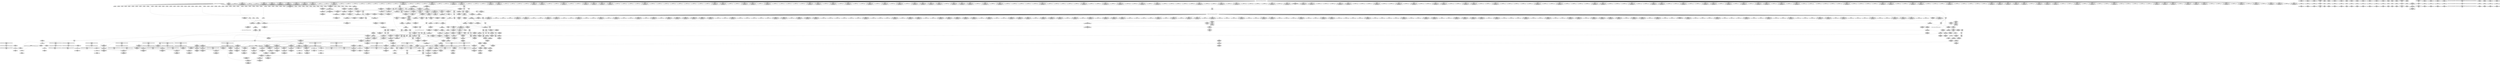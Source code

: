 digraph {
	CE0x4e94d10 [shape=record,shape=Mrecord,label="{CE0x4e94d10|16:_i32,_:_CRE_45,46_}"]
	CE0x4e7b4e0 [shape=record,shape=Mrecord,label="{CE0x4e7b4e0|selinux_xfrm_state_pol_flow_match:tmp18|security/selinux/xfrm.c,192|*SummSink*}"]
	CE0x4e80660 [shape=record,shape=Mrecord,label="{CE0x4e80660|selinux_xfrm_state_pol_flow_match:tmp28|security/selinux/xfrm.c,198|*SummSink*}"]
	CE0x4e13bf0 [shape=record,shape=Mrecord,label="{CE0x4e13bf0|696:_%struct.xfrm_sec_ctx*,_:_CRE_656,664_|*MultipleSource*|Function::selinux_xfrm_state_pol_flow_match&Arg::xp::|security/selinux/xfrm.c,184}"]
	CE0x4e1ef80 [shape=record,shape=Mrecord,label="{CE0x4e1ef80|696:_%struct.xfrm_sec_ctx*,_:_CRE_568,576_|*MultipleSource*|Function::selinux_xfrm_state_pol_flow_match&Arg::xp::|security/selinux/xfrm.c,184}"]
	CE0x4df2b10 [shape=record,shape=Mrecord,label="{CE0x4df2b10|selinux_xfrm_state_pol_flow_match:security1|security/selinux/xfrm.c,185|*SummSource*}"]
	CE0x4e75bc0 [shape=record,shape=Mrecord,label="{CE0x4e75bc0|selinux_xfrm_state_pol_flow_match:tmp21|security/selinux/xfrm.c,194|*SummSource*}"]
	CE0x4e97860 [shape=record,shape=Mrecord,label="{CE0x4e97860|i64*_getelementptr_inbounds_(_20_x_i64_,_20_x_i64_*___llvm_gcov_ctr3,_i64_0,_i64_17)|*Constant*}"]
	CE0x4df2640 [shape=record,shape=Mrecord,label="{CE0x4df2640|696:_%struct.xfrm_sec_ctx*,_:_CRE_303,304_}"]
	CE0x4df2b80 [shape=record,shape=Mrecord,label="{CE0x4df2b80|selinux_xfrm_state_pol_flow_match:security1|security/selinux/xfrm.c,185}"]
	CE0x4e3eed0 [shape=record,shape=Mrecord,label="{CE0x4e3eed0|864:_%struct.xfrm_sec_ctx*,_:_CRE_290,291_}"]
	CE0x4e146a0 [shape=record,shape=Mrecord,label="{CE0x4e146a0|696:_%struct.xfrm_sec_ctx*,_:_CRE_691,692_|*MultipleSource*|Function::selinux_xfrm_state_pol_flow_match&Arg::xp::|security/selinux/xfrm.c,184}"]
	CE0x4dfb6e0 [shape=record,shape=Mrecord,label="{CE0x4dfb6e0|696:_%struct.xfrm_sec_ctx*,_:_CRE_293,294_}"]
	CE0x4df0930 [shape=record,shape=Mrecord,label="{CE0x4df0930|selinux_xfrm_state_pol_flow_match:if.then|*SummSource*}"]
	CE0x4e43750 [shape=record,shape=Mrecord,label="{CE0x4e43750|i1_false|*Constant*|*SummSink*}"]
	CE0x4e39450 [shape=record,shape=Mrecord,label="{CE0x4e39450|864:_%struct.xfrm_sec_ctx*,_:_CRE_180,181_}"]
	CE0x4e94e10 [shape=record,shape=Mrecord,label="{CE0x4e94e10|16:_i32,_:_CRE_46,47_}"]
	CE0x4e1e430 [shape=record,shape=Mrecord,label="{CE0x4e1e430|696:_%struct.xfrm_sec_ctx*,_:_CRE_285,286_}"]
	CE0x4de6dc0 [shape=record,shape=Mrecord,label="{CE0x4de6dc0|selinux_xfrm_state_pol_flow_match:entry|*SummSink*}"]
	CE0x4dfa2a0 [shape=record,shape=Mrecord,label="{CE0x4dfa2a0|i64_0|*Constant*|*SummSink*}"]
	CE0x4e11440 [shape=record,shape=Mrecord,label="{CE0x4e11440|696:_%struct.xfrm_sec_ctx*,_:_CRE_279,280_}"]
	CE0x4ea1f30 [shape=record,shape=Mrecord,label="{CE0x4ea1f30|i64*_getelementptr_inbounds_(_20_x_i64_,_20_x_i64_*___llvm_gcov_ctr3,_i64_0,_i64_19)|*Constant*}"]
	"CONST[source:1(input),value:2(dynamic)][purpose:{subject}][SrcIdx:2]"
	CE0x4e43370 [shape=record,shape=Mrecord,label="{CE0x4e43370|i1_false|*Constant*}"]
	CE0x4defd40 [shape=record,shape=Mrecord,label="{CE0x4defd40|selinux_xfrm_state_pol_flow_match:tmp|*SummSink*}"]
	CE0x4e7ae60 [shape=record,shape=Mrecord,label="{CE0x4e7ae60|i64_7|*Constant*|*SummSink*}"]
	CE0x4e9b430 [shape=record,shape=Mrecord,label="{CE0x4e9b430|selinux_xfrm_state_pol_flow_match:u16|security/selinux/xfrm.c,208|*SummSource*}"]
	CE0x4e91b60 [shape=record,shape=Mrecord,label="{CE0x4e91b60|i64_16|*Constant*}"]
	CE0x4e6b3b0 [shape=record,shape=Mrecord,label="{CE0x4e6b3b0|selinux_authorizable_ctx:tmp11|security/selinux/xfrm.c,65}"]
	CE0x4e9bf10 [shape=record,shape=Mrecord,label="{CE0x4e9bf10|i16_39|*Constant*|*SummSource*}"]
	CE0x4e15490 [shape=record,shape=Mrecord,label="{CE0x4e15490|864:_%struct.xfrm_sec_ctx*,_:_CRE_472,480_|*MultipleSource*|Function::selinux_xfrm_state_pol_flow_match&Arg::x::|security/selinux/xfrm.c,185}"]
	CE0x4e8ea20 [shape=record,shape=Mrecord,label="{CE0x4e8ea20|selinux_xfrm_state_pol_flow_match:tmp34|security/selinux/xfrm.c,200}"]
	CE0x4e47980 [shape=record,shape=Mrecord,label="{CE0x4e47980|864:_%struct.xfrm_sec_ctx*,_:_CRE_702,703_}"]
	CE0x4df8310 [shape=record,shape=Mrecord,label="{CE0x4df8310|696:_%struct.xfrm_sec_ctx*,_:_CRE_268,272_|*MultipleSource*|Function::selinux_xfrm_state_pol_flow_match&Arg::xp::|security/selinux/xfrm.c,184}"]
	CE0x4e0c280 [shape=record,shape=Mrecord,label="{CE0x4e0c280|696:_%struct.xfrm_sec_ctx*,_:_CRE_548,549_}"]
	CE0x4e79250 [shape=record,shape=Mrecord,label="{CE0x4e79250|16:_i32,_:_CRE_19,20_}"]
	CE0x4def530 [shape=record,shape=Mrecord,label="{CE0x4def530|selinux_xfrm_state_pol_flow_match:if.else8|*SummSource*}"]
	CE0x4e81280 [shape=record,shape=Mrecord,label="{CE0x4e81280|_ret_i32_%call,_!dbg_!27714|security/selinux/xfrm.c,73|*SummSink*}"]
	CE0x4e76280 [shape=record,shape=Mrecord,label="{CE0x4e76280|selinux_xfrm_state_pol_flow_match:tmp32}"]
	CE0x4e6c680 [shape=record,shape=Mrecord,label="{CE0x4e6c680|selinux_authorizable_ctx:ctx|Function::selinux_authorizable_ctx&Arg::ctx::|*SummSink*}"]
	CE0x4e6fa10 [shape=record,shape=Mrecord,label="{CE0x4e6fa10|selinux_authorizable_ctx:tmp}"]
	CE0x4e41d90 [shape=record,shape=Mrecord,label="{CE0x4e41d90|864:_%struct.xfrm_sec_ctx*,_:_CRE_440,448_|*MultipleSource*|Function::selinux_xfrm_state_pol_flow_match&Arg::x::|security/selinux/xfrm.c,185}"]
	CE0x4e9f5e0 [shape=record,shape=Mrecord,label="{CE0x4e9f5e0|avc_has_perm:ssid|Function::avc_has_perm&Arg::ssid::|*SummSource*}"]
	CE0x4e84990 [shape=record,shape=Mrecord,label="{CE0x4e84990|i64_11|*Constant*|*SummSink*}"]
	CE0x4e10300 [shape=record,shape=Mrecord,label="{CE0x4e10300|696:_%struct.xfrm_sec_ctx*,_:_CRE_497,498_}"]
	CE0x4e041f0 [shape=record,shape=Mrecord,label="{CE0x4e041f0|696:_%struct.xfrm_sec_ctx*,_:_CRE_384,392_|*MultipleSource*|Function::selinux_xfrm_state_pol_flow_match&Arg::xp::|security/selinux/xfrm.c,184}"]
	CE0x4e217e0 [shape=record,shape=Mrecord,label="{CE0x4e217e0|696:_%struct.xfrm_sec_ctx*,_:_CRE_344,352_|*MultipleSource*|Function::selinux_xfrm_state_pol_flow_match&Arg::xp::|security/selinux/xfrm.c,184}"]
	CE0x4df7ba0 [shape=record,shape=Mrecord,label="{CE0x4df7ba0|864:_%struct.xfrm_sec_ctx*,_:_CRE_68,69_}"]
	CE0x4df57f0 [shape=record,shape=Mrecord,label="{CE0x4df57f0|696:_%struct.xfrm_sec_ctx*,_:_CRE_8,16_|*MultipleSource*|Function::selinux_xfrm_state_pol_flow_match&Arg::xp::|security/selinux/xfrm.c,184}"]
	CE0x4e95c10 [shape=record,shape=Mrecord,label="{CE0x4e95c10|16:_i32,_:_CRE_60,61_}"]
	CE0x4e80400 [shape=record,shape=Mrecord,label="{CE0x4e80400|selinux_xfrm_state_pol_flow_match:tmp28|security/selinux/xfrm.c,198}"]
	CE0x4e6bb70 [shape=record,shape=Mrecord,label="{CE0x4e6bb70|GLOBAL:selinux_authorizable_ctx|*Constant*}"]
	CE0x4dfef30 [shape=record,shape=Mrecord,label="{CE0x4dfef30|696:_%struct.xfrm_sec_ctx*,_:_CRE_536,537_}"]
	CE0x4e747f0 [shape=record,shape=Mrecord,label="{CE0x4e747f0|avc_has_perm:entry}"]
	CE0x4e753c0 [shape=record,shape=Mrecord,label="{CE0x4e753c0|selinux_authorizable_xfrm:entry}"]
	CE0x4e0bcb0 [shape=record,shape=Mrecord,label="{CE0x4e0bcb0|selinux_xfrm_state_pol_flow_match:if.end12|*SummSink*}"]
	CE0x4e79a50 [shape=record,shape=Mrecord,label="{CE0x4e79a50|16:_i32,_:_CRE_27,28_}"]
	CE0x4ea4a40 [shape=record,shape=Mrecord,label="{CE0x4ea4a40|selinux_authorizable_ctx:tmp7|security/selinux/xfrm.c,64|*SummSink*}"]
	CE0x4e112c0 [shape=record,shape=Mrecord,label="{CE0x4e112c0|696:_%struct.xfrm_sec_ctx*,_:_CRE_278,279_}"]
	CE0x4e72090 [shape=record,shape=Mrecord,label="{CE0x4e72090|selinux_xfrm_state_pol_flow_match:security5|security/selinux/xfrm.c,192}"]
	CE0x4e1fdd0 [shape=record,shape=Mrecord,label="{CE0x4e1fdd0|selinux_authorizable_xfrm:tmp3|*SummSource*}"]
	CE0x4e3d790 [shape=record,shape=Mrecord,label="{CE0x4e3d790|864:_%struct.xfrm_sec_ctx*,_:_CRE_272,273_|*MultipleSource*|Function::selinux_xfrm_state_pol_flow_match&Arg::x::|security/selinux/xfrm.c,185}"]
	CE0x4e912c0 [shape=record,shape=Mrecord,label="{CE0x4e912c0|i64*_getelementptr_inbounds_(_20_x_i64_,_20_x_i64_*___llvm_gcov_ctr3,_i64_0,_i64_18)|*Constant*|*SummSink*}"]
	CE0x4e36000 [shape=record,shape=Mrecord,label="{CE0x4e36000|864:_%struct.xfrm_sec_ctx*,_:_CRE_145,146_}"]
	CE0x4e48740 [shape=record,shape=Mrecord,label="{CE0x4e48740|864:_%struct.xfrm_sec_ctx*,_:_CRE_712,720_|*MultipleSource*|Function::selinux_xfrm_state_pol_flow_match&Arg::x::|security/selinux/xfrm.c,185}"]
	CE0x4e14e90 [shape=record,shape=Mrecord,label="{CE0x4e14e90|864:_%struct.xfrm_sec_ctx*,_:_CRE_452,456_|*MultipleSource*|Function::selinux_xfrm_state_pol_flow_match&Arg::x::|security/selinux/xfrm.c,185}"]
	CE0x4df8db0 [shape=record,shape=Mrecord,label="{CE0x4df8db0|selinux_xfrm_state_pol_flow_match:if.then7}"]
	CE0x4e8c050 [shape=record,shape=Mrecord,label="{CE0x4e8c050|selinux_authorizable_ctx:tmp16|security/selinux/xfrm.c,64}"]
	CE0x4df58d0 [shape=record,shape=Mrecord,label="{CE0x4df58d0|864:_%struct.xfrm_sec_ctx*,_:_CRE_64,65_}"]
	CE0x4e14c90 [shape=record,shape=Mrecord,label="{CE0x4e14c90|864:_%struct.xfrm_sec_ctx*,_:_CRE_448,452_|*MultipleSource*|Function::selinux_xfrm_state_pol_flow_match&Arg::x::|security/selinux/xfrm.c,185}"]
	CE0x4e3e890 [shape=record,shape=Mrecord,label="{CE0x4e3e890|864:_%struct.xfrm_sec_ctx*,_:_CRE_285,286_}"]
	CE0x4e0df20 [shape=record,shape=Mrecord,label="{CE0x4e0df20|_call_void_mcount()_#3}"]
	CE0x4e33520 [shape=record,shape=Mrecord,label="{CE0x4e33520|i64_2|*Constant*|*SummSink*}"]
	CE0x4e67df0 [shape=record,shape=Mrecord,label="{CE0x4e67df0|selinux_authorizable_ctx:tobool|security/selinux/xfrm.c,63}"]
	CE0x4e3f510 [shape=record,shape=Mrecord,label="{CE0x4e3f510|864:_%struct.xfrm_sec_ctx*,_:_CRE_300,304_|*MultipleSource*|Function::selinux_xfrm_state_pol_flow_match&Arg::x::|security/selinux/xfrm.c,185}"]
	CE0x4e34eb0 [shape=record,shape=Mrecord,label="{CE0x4e34eb0|i64*_getelementptr_inbounds_(_20_x_i64_,_20_x_i64_*___llvm_gcov_ctr3,_i64_0,_i64_14)|*Constant*|*SummSource*}"]
	CE0x4e34430 [shape=record,shape=Mrecord,label="{CE0x4e34430|selinux_xfrm_state_pol_flow_match:tmp29|*SummSource*}"]
	CE0x4df3d30 [shape=record,shape=Mrecord,label="{CE0x4df3d30|864:_%struct.xfrm_sec_ctx*,_:_CRE_76,77_}"]
	CE0x4e0eb00 [shape=record,shape=Mrecord,label="{CE0x4e0eb00|864:_%struct.xfrm_sec_ctx*,_:_CRE_102,103_}"]
	CE0x4e78a50 [shape=record,shape=Mrecord,label="{CE0x4e78a50|16:_i32,_:_CRE_11,12_}"]
	CE0x4e34a60 [shape=record,shape=Mrecord,label="{CE0x4e34a60|selinux_xfrm_state_pol_flow_match:tmp30|*SummSink*}"]
	CE0x4e63920 [shape=record,shape=Mrecord,label="{CE0x4e63920|i32_1|*Constant*}"]
	CE0x4e4dbf0 [shape=record,shape=Mrecord,label="{CE0x4e4dbf0|i64*_getelementptr_inbounds_(_20_x_i64_,_20_x_i64_*___llvm_gcov_ctr3,_i64_0,_i64_6)|*Constant*|*SummSource*}"]
	CE0x4e9f650 [shape=record,shape=Mrecord,label="{CE0x4e9f650|avc_has_perm:ssid|Function::avc_has_perm&Arg::ssid::|*SummSink*}"]
	CE0x4e3f290 [shape=record,shape=Mrecord,label="{CE0x4e3f290|864:_%struct.xfrm_sec_ctx*,_:_CRE_292,296_|*MultipleSource*|Function::selinux_xfrm_state_pol_flow_match&Arg::x::|security/selinux/xfrm.c,185}"]
	CE0x4e95a10 [shape=record,shape=Mrecord,label="{CE0x4e95a10|16:_i32,_:_CRE_58,59_}"]
	CE0x4e43200 [shape=record,shape=Mrecord,label="{CE0x4e43200|selinux_authorizable_ctx:cmp3|security/selinux/xfrm.c,65|*SummSink*}"]
	CE0x4e6e6b0 [shape=record,shape=Mrecord,label="{CE0x4e6e6b0|selinux_authorizable_ctx:cmp|security/selinux/xfrm.c,64}"]
	CE0x4e1e3c0 [shape=record,shape=Mrecord,label="{CE0x4e1e3c0|696:_%struct.xfrm_sec_ctx*,_:_CRE_104,112_|*MultipleSource*|Function::selinux_xfrm_state_pol_flow_match&Arg::xp::|security/selinux/xfrm.c,184}"]
	CE0x4e2a330 [shape=record,shape=Mrecord,label="{CE0x4e2a330|696:_%struct.xfrm_sec_ctx*,_:_CRE_232,236_|*MultipleSource*|Function::selinux_xfrm_state_pol_flow_match&Arg::xp::|security/selinux/xfrm.c,184}"]
	CE0x4e43690 [shape=record,shape=Mrecord,label="{CE0x4e43690|i1_false|*Constant*|*SummSource*}"]
	CE0x4e09090 [shape=record,shape=Mrecord,label="{CE0x4e09090|i64*_getelementptr_inbounds_(_2_x_i64_,_2_x_i64_*___llvm_gcov_ctr17246,_i64_0,_i64_0)|*Constant*|*SummSink*}"]
	CE0x4e72b40 [shape=record,shape=Mrecord,label="{CE0x4e72b40|selinux_xfrm_state_pol_flow_match:tmp16|*LoadInst*|security/selinux/xfrm.c,192|*SummSink*}"]
	CE0x4e73200 [shape=record,shape=Mrecord,label="{CE0x4e73200|i64*_getelementptr_inbounds_(_20_x_i64_,_20_x_i64_*___llvm_gcov_ctr3,_i64_0,_i64_9)|*Constant*|*SummSource*}"]
	CE0x4e17d40 [shape=record,shape=Mrecord,label="{CE0x4e17d40|i64_2|*Constant*}"]
	CE0x4e84920 [shape=record,shape=Mrecord,label="{CE0x4e84920|i64_11|*Constant*|*SummSource*}"]
	CE0x4e77eb0 [shape=record,shape=Mrecord,label="{CE0x4e77eb0|16:_i32,_:_CRE_0,1_}"]
	CE0x4e83f60 [shape=record,shape=Mrecord,label="{CE0x4e83f60|selinux_xfrm_state_pol_flow_match:tobool9|security/selinux/xfrm.c,196|*SummSource*}"]
	CE0x4e44e10 [shape=record,shape=Mrecord,label="{CE0x4e44e10|864:_%struct.xfrm_sec_ctx*,_:_CRE_548,552_|*MultipleSource*|Function::selinux_xfrm_state_pol_flow_match&Arg::x::|security/selinux/xfrm.c,185}"]
	CE0x4e3b990 [shape=record,shape=Mrecord,label="{CE0x4e3b990|864:_%struct.xfrm_sec_ctx*,_:_CRE_220,224_|*MultipleSource*|Function::selinux_xfrm_state_pol_flow_match&Arg::x::|security/selinux/xfrm.c,185}"]
	CE0x4dfb880 [shape=record,shape=Mrecord,label="{CE0x4dfb880|696:_%struct.xfrm_sec_ctx*,_:_CRE_298,299_}"]
	CE0x4dfc350 [shape=record,shape=Mrecord,label="{CE0x4dfc350|696:_%struct.xfrm_sec_ctx*,_:_CRE_516,517_}"]
	CE0x4e6fa80 [shape=record,shape=Mrecord,label="{CE0x4e6fa80|COLLAPSED:_GCMRE___llvm_gcov_ctr16_internal_global_7_x_i64_zeroinitializer:_elem_0:default:}"]
	CE0x4df98f0 [shape=record,shape=Mrecord,label="{CE0x4df98f0|696:_%struct.xfrm_sec_ctx*,_:_CRE_513,514_}"]
	CE0x4e13750 [shape=record,shape=Mrecord,label="{CE0x4e13750|696:_%struct.xfrm_sec_ctx*,_:_CRE_632,640_|*MultipleSource*|Function::selinux_xfrm_state_pol_flow_match&Arg::xp::|security/selinux/xfrm.c,184}"]
	CE0x4e044c0 [shape=record,shape=Mrecord,label="{CE0x4e044c0|696:_%struct.xfrm_sec_ctx*,_:_CRE_400,408_|*MultipleSource*|Function::selinux_xfrm_state_pol_flow_match&Arg::xp::|security/selinux/xfrm.c,184}"]
	CE0x4e3b590 [shape=record,shape=Mrecord,label="{CE0x4e3b590|864:_%struct.xfrm_sec_ctx*,_:_CRE_212,216_|*MultipleSource*|Function::selinux_xfrm_state_pol_flow_match&Arg::x::|security/selinux/xfrm.c,185}"]
	CE0x4dff540 [shape=record,shape=Mrecord,label="{CE0x4dff540|i32_40|*Constant*}"]
	CE0x4e44c10 [shape=record,shape=Mrecord,label="{CE0x4e44c10|864:_%struct.xfrm_sec_ctx*,_:_CRE_544,548_|*MultipleSource*|Function::selinux_xfrm_state_pol_flow_match&Arg::x::|security/selinux/xfrm.c,185}"]
	CE0x4e46210 [shape=record,shape=Mrecord,label="{CE0x4e46210|864:_%struct.xfrm_sec_ctx*,_:_CRE_632,636_|*MultipleSource*|Function::selinux_xfrm_state_pol_flow_match&Arg::x::|security/selinux/xfrm.c,185}"]
	CE0x4e0afe0 [shape=record,shape=Mrecord,label="{CE0x4e0afe0|696:_%struct.xfrm_sec_ctx*,_:_CRE_542,543_}"]
	CE0x4e45e10 [shape=record,shape=Mrecord,label="{CE0x4e45e10|864:_%struct.xfrm_sec_ctx*,_:_CRE_624,628_|*MultipleSource*|Function::selinux_xfrm_state_pol_flow_match&Arg::x::|security/selinux/xfrm.c,185}"]
	CE0x4df9f70 [shape=record,shape=Mrecord,label="{CE0x4df9f70|696:_%struct.xfrm_sec_ctx*,_:_CRE_526,527_}"]
	CE0x4e11960 [shape=record,shape=Mrecord,label="{CE0x4e11960|696:_%struct.xfrm_sec_ctx*,_:_CRE_432,440_|*MultipleSource*|Function::selinux_xfrm_state_pol_flow_match&Arg::xp::|security/selinux/xfrm.c,184}"]
	CE0x4df2de0 [shape=record,shape=Mrecord,label="{CE0x4df2de0|864:_%struct.xfrm_sec_ctx*,_:_CRE_8,9_}"]
	CE0x63a3ac0 [shape=record,shape=Mrecord,label="{CE0x63a3ac0|696:_%struct.xfrm_sec_ctx*,_:_CRE_456,464_|*MultipleSource*|Function::selinux_xfrm_state_pol_flow_match&Arg::xp::|security/selinux/xfrm.c,184}"]
	CE0x4e10850 [shape=record,shape=Mrecord,label="{CE0x4e10850|selinux_xfrm_state_pol_flow_match:tmp6|security/selinux/xfrm.c,184|*SummSink*}"]
	CE0x4e7a460 [shape=record,shape=Mrecord,label="{CE0x4e7a460|selinux_xfrm_state_pol_flow_match:tobool2|security/selinux/xfrm.c,185|*SummSource*}"]
	CE0x4e36780 [shape=record,shape=Mrecord,label="{CE0x4e36780|864:_%struct.xfrm_sec_ctx*,_:_CRE_151,152_}"]
	CE0x4e4ca30 [shape=record,shape=Mrecord,label="{CE0x4e4ca30|i64*_getelementptr_inbounds_(_20_x_i64_,_20_x_i64_*___llvm_gcov_ctr3,_i64_0,_i64_5)|*Constant*|*SummSource*}"]
	CE0x4e10180 [shape=record,shape=Mrecord,label="{CE0x4e10180|696:_%struct.xfrm_sec_ctx*,_:_CRE_495,496_}"]
	CE0x4ea2cf0 [shape=record,shape=Mrecord,label="{CE0x4ea2cf0|selinux_xfrm_state_pol_flow_match:tmp46|security/selinux/xfrm.c,211}"]
	CE0x4e8de80 [shape=record,shape=Mrecord,label="{CE0x4e8de80|selinux_xfrm_state_pol_flow_match:ctx_sid|security/selinux/xfrm.c,200|*SummSink*}"]
	CE0x4e8d9d0 [shape=record,shape=Mrecord,label="{CE0x4e8d9d0|selinux_xfrm_state_pol_flow_match:ctx_sid|security/selinux/xfrm.c,200|*SummSource*}"]
	CE0x4de6f20 [shape=record,shape=Mrecord,label="{CE0x4de6f20|COLLAPSED:_GCMRE___llvm_gcov_ctr3_internal_global_20_x_i64_zeroinitializer:_elem_0:default:}"]
	CE0x4e71c50 [shape=record,shape=Mrecord,label="{CE0x4e71c50|selinux_xfrm_state_pol_flow_match:tmp15|security/selinux/xfrm.c,190|*SummSink*}"]
	CE0x4e1eca0 [shape=record,shape=Mrecord,label="{CE0x4e1eca0|selinux_authorizable_ctx:land.lhs.true|*SummSink*}"]
	CE0x4e81e90 [shape=record,shape=Mrecord,label="{CE0x4e81e90|selinux_xfrm_state_pol_flow_match:tmp25|security/selinux/xfrm.c,196|*SummSink*}"]
	CE0x4e9d080 [shape=record,shape=Mrecord,label="{CE0x4e9d080|selinux_xfrm_state_pol_flow_match:flowic_secid18|security/selinux/xfrm.c,208}"]
	CE0x4e1bfa0 [shape=record,shape=Mrecord,label="{CE0x4e1bfa0|selinux_authorizable_ctx:land.end|*SummSource*}"]
	CE0x4e46410 [shape=record,shape=Mrecord,label="{CE0x4e46410|864:_%struct.xfrm_sec_ctx*,_:_CRE_640,648_|*MultipleSource*|Function::selinux_xfrm_state_pol_flow_match&Arg::x::|security/selinux/xfrm.c,185}"]
	CE0x4e100c0 [shape=record,shape=Mrecord,label="{CE0x4e100c0|696:_%struct.xfrm_sec_ctx*,_:_CRE_494,495_}"]
	CE0x4e19e50 [shape=record,shape=Mrecord,label="{CE0x4e19e50|selinux_authorizable_ctx:tmp9|security/selinux/xfrm.c,64}"]
	CE0x4e29200 [shape=record,shape=Mrecord,label="{CE0x4e29200|696:_%struct.xfrm_sec_ctx*,_:_CRE_248,256_|*MultipleSource*|Function::selinux_xfrm_state_pol_flow_match&Arg::xp::|security/selinux/xfrm.c,184}"]
	CE0x4e39d10 [shape=record,shape=Mrecord,label="{CE0x4e39d10|864:_%struct.xfrm_sec_ctx*,_:_CRE_187,188_}"]
	CE0x4df9bb0 [shape=record,shape=Mrecord,label="{CE0x4df9bb0|696:_%struct.xfrm_sec_ctx*,_:_CRE_521,522_}"]
	CE0x4e43830 [shape=record,shape=Mrecord,label="{CE0x4e43830|selinux_authorizable_ctx:tmp14}"]
	CE0x4e64c80 [shape=record,shape=Mrecord,label="{CE0x4e64c80|selinux_authorizable_ctx:tmp3|security/selinux/xfrm.c,63|*SummSink*}"]
	CE0x4df3e70 [shape=record,shape=Mrecord,label="{CE0x4df3e70|864:_%struct.xfrm_sec_ctx*,_:_CRE_77,78_}"]
	CE0x4e67300 [shape=record,shape=Mrecord,label="{CE0x4e67300|i64*_getelementptr_inbounds_(_7_x_i64_,_7_x_i64_*___llvm_gcov_ctr16,_i64_0,_i64_0)|*Constant*|*SummSink*}"]
	CE0x4df1dd0 [shape=record,shape=Mrecord,label="{CE0x4df1dd0|selinux_xfrm_state_pol_flow_match:tmp1|*SummSink*}"]
	CE0x4e0d6c0 [shape=record,shape=Mrecord,label="{CE0x4e0d6c0|selinux_xfrm_state_pol_flow_match:if.else4|*SummSource*}"]
	CE0x4e6f1f0 [shape=record,shape=Mrecord,label="{CE0x4e6f1f0|selinux_authorizable_ctx:tmp4|security/selinux/xfrm.c,63|*SummSink*}"]
	CE0x4df4a00 [shape=record,shape=Mrecord,label="{CE0x4df4a00|696:_%struct.xfrm_sec_ctx*,_:_CRE_300,301_}"]
	CE0x4e21140 [shape=record,shape=Mrecord,label="{CE0x4e21140|696:_%struct.xfrm_sec_ctx*,_:_CRE_316,318_|*MultipleSource*|Function::selinux_xfrm_state_pol_flow_match&Arg::xp::|security/selinux/xfrm.c,184}"]
	CE0x4e70e20 [shape=record,shape=Mrecord,label="{CE0x4e70e20|selinux_xfrm_state_pol_flow_match:tmp40|security/selinux/xfrm.c,203|*SummSource*}"]
	CE0x4dfecb0 [shape=record,shape=Mrecord,label="{CE0x4dfecb0|696:_%struct.xfrm_sec_ctx*,_:_CRE_534,535_}"]
	CE0x4e77560 [shape=record,shape=Mrecord,label="{CE0x4e77560|selinux_xfrm_state_pol_flow_match:tmp33|*LoadInst*|security/selinux/xfrm.c,200|*SummSource*}"]
	CE0x4df0eb0 [shape=record,shape=Mrecord,label="{CE0x4df0eb0|selinux_xfrm_state_pol_flow_match:if.end15|*SummSource*}"]
	CE0x4e3e190 [shape=record,shape=Mrecord,label="{CE0x4e3e190|864:_%struct.xfrm_sec_ctx*,_:_CRE_279,280_}"]
	CE0x4e02cc0 [shape=record,shape=Mrecord,label="{CE0x4e02cc0|696:_%struct.xfrm_sec_ctx*,_:_CRE_312,314_|*MultipleSource*|Function::selinux_xfrm_state_pol_flow_match&Arg::xp::|security/selinux/xfrm.c,184}"]
	CE0x4e8bdc0 [shape=record,shape=Mrecord,label="{CE0x4e8bdc0|selinux_authorizable_ctx:tmp15|security/selinux/xfrm.c,64|*SummSink*}"]
	CE0x4ea27b0 [shape=record,shape=Mrecord,label="{CE0x4ea27b0|selinux_xfrm_state_pol_flow_match:tmp45|security/selinux/xfrm.c,211|*SummSource*}"]
	CE0x4df17a0 [shape=record,shape=Mrecord,label="{CE0x4df17a0|selinux_xfrm_state_pol_flow_match:tmp|*SummSource*}"]
	CE0x4e344a0 [shape=record,shape=Mrecord,label="{CE0x4e344a0|selinux_xfrm_state_pol_flow_match:tmp29|*SummSink*}"]
	CE0x4e9c6c0 [shape=record,shape=Mrecord,label="{CE0x4e9c6c0|i32_1|*Constant*|*SummSink*}"]
	CE0x4e36eb0 [shape=record,shape=Mrecord,label="{CE0x4e36eb0|864:_%struct.xfrm_sec_ctx*,_:_CRE_162,163_}"]
	CE0x4e09ed0 [shape=record,shape=Mrecord,label="{CE0x4e09ed0|696:_%struct.xfrm_sec_ctx*,_:_CRE_505,506_}"]
	CE0x4dfb1a0 [shape=record,shape=Mrecord,label="{CE0x4dfb1a0|864:_%struct.xfrm_sec_ctx*,_:_CRE_14,15_}"]
	CE0x4ea4660 [shape=record,shape=Mrecord,label="{CE0x4ea4660|selinux_authorizable_ctx:tmp7|security/selinux/xfrm.c,64}"]
	CE0x4df69e0 [shape=record,shape=Mrecord,label="{CE0x4df69e0|864:_%struct.xfrm_sec_ctx*,_:_CRE_17,18_}"]
	CE0x4e10b20 [shape=record,shape=Mrecord,label="{CE0x4e10b20|selinux_xfrm_state_pol_flow_match:if.else4}"]
	CE0x4df6c20 [shape=record,shape=Mrecord,label="{CE0x4df6c20|864:_%struct.xfrm_sec_ctx*,_:_CRE_19,20_}"]
	CE0x4e97390 [shape=record,shape=Mrecord,label="{CE0x4e97390|i32_7|*Constant*|*SummSource*}"]
	CE0x4e94020 [shape=record,shape=Mrecord,label="{CE0x4e94020|selinux_xfrm_state_pol_flow_match:tmp38|security/selinux/xfrm.c,202|*SummSource*}"]
	CE0x4e045f0 [shape=record,shape=Mrecord,label="{CE0x4e045f0|i64_1|*Constant*}"]
	CE0x4e42580 [shape=record,shape=Mrecord,label="{CE0x4e42580|selinux_authorizable_ctx:tmp13|*LoadInst*|security/selinux/xfrm.c,65|*SummSink*}"]
	CE0x4e3eb10 [shape=record,shape=Mrecord,label="{CE0x4e3eb10|864:_%struct.xfrm_sec_ctx*,_:_CRE_287,288_}"]
	CE0x4e35110 [shape=record,shape=Mrecord,label="{CE0x4e35110|i64*_getelementptr_inbounds_(_20_x_i64_,_20_x_i64_*___llvm_gcov_ctr3,_i64_0,_i64_14)|*Constant*|*SummSink*}"]
	CE0x4de5d70 [shape=record,shape=Mrecord,label="{CE0x4de5d70|864:_%struct.xfrm_sec_ctx*,_:_CRE_119,120_}"]
	CE0x4e79650 [shape=record,shape=Mrecord,label="{CE0x4e79650|16:_i32,_:_CRE_23,24_}"]
	CE0x4e95610 [shape=record,shape=Mrecord,label="{CE0x4e95610|16:_i32,_:_CRE_54,55_}"]
	CE0x4e40190 [shape=record,shape=Mrecord,label="{CE0x4e40190|864:_%struct.xfrm_sec_ctx*,_:_CRE_344,352_|*MultipleSource*|Function::selinux_xfrm_state_pol_flow_match&Arg::x::|security/selinux/xfrm.c,185}"]
	CE0x4e79d50 [shape=record,shape=Mrecord,label="{CE0x4e79d50|16:_i32,_:_CRE_30,31_}"]
	CE0x4e13e20 [shape=record,shape=Mrecord,label="{CE0x4e13e20|696:_%struct.xfrm_sec_ctx*,_:_CRE_527,528_}"]
	CE0x4ea0e80 [shape=record,shape=Mrecord,label="{CE0x4ea0e80|selinux_xfrm_state_pol_flow_match:tobool20|security/selinux/xfrm.c,208}"]
	CE0x4de64f0 [shape=record,shape=Mrecord,label="{CE0x4de64f0|selinux_xfrm_state_pol_flow_match:if.then10}"]
	CE0x4deeda0 [shape=record,shape=Mrecord,label="{CE0x4deeda0|selinux_xfrm_state_pol_flow_match:return|*SummSource*}"]
	CE0x4e3e4d0 [shape=record,shape=Mrecord,label="{CE0x4e3e4d0|864:_%struct.xfrm_sec_ctx*,_:_CRE_282,283_}"]
	CE0x4e69050 [shape=record,shape=Mrecord,label="{CE0x4e69050|selinux_authorizable_ctx:conv|security/selinux/xfrm.c,64}"]
	CE0x4dfdbd0 [shape=record,shape=Mrecord,label="{CE0x4dfdbd0|864:_%struct.xfrm_sec_ctx*,_:_CRE_127,128_}"]
	CE0x4dfe350 [shape=record,shape=Mrecord,label="{CE0x4dfe350|864:_%struct.xfrm_sec_ctx*,_:_CRE_133,134_}"]
	CE0x4e3db90 [shape=record,shape=Mrecord,label="{CE0x4e3db90|864:_%struct.xfrm_sec_ctx*,_:_CRE_274,276_|*MultipleSource*|Function::selinux_xfrm_state_pol_flow_match&Arg::x::|security/selinux/xfrm.c,185}"]
	CE0x4e057e0 [shape=record,shape=Mrecord,label="{CE0x4e057e0|selinux_authorizable_xfrm:tmp2}"]
	CE0x4de6bb0 [shape=record,shape=Mrecord,label="{CE0x4de6bb0|selinux_xfrm_state_pol_flow_match:return}"]
	CE0x4e22c90 [shape=record,shape=Mrecord,label="{CE0x4e22c90|_call_void_mcount()_#3}"]
	CE0x4df6ae0 [shape=record,shape=Mrecord,label="{CE0x4df6ae0|864:_%struct.xfrm_sec_ctx*,_:_CRE_18,19_}"]
	CE0x4e01a20 [shape=record,shape=Mrecord,label="{CE0x4e01a20|864:_%struct.xfrm_sec_ctx*,_:_CRE_83,84_}"]
	CE0x4e41790 [shape=record,shape=Mrecord,label="{CE0x4e41790|864:_%struct.xfrm_sec_ctx*,_:_CRE_428,432_|*MultipleSource*|Function::selinux_xfrm_state_pol_flow_match&Arg::x::|security/selinux/xfrm.c,185}"]
	CE0x4df1170 [shape=record,shape=Mrecord,label="{CE0x4df1170|selinux_xfrm_state_pol_flow_match:if.then|*SummSink*}"]
	CE0x4df6670 [shape=record,shape=Mrecord,label="{CE0x4df6670|GLOBAL:__llvm_gcov_ctr3|Global_var:__llvm_gcov_ctr3|*SummSink*}"]
	CE0x4e4be50 [shape=record,shape=Mrecord,label="{CE0x4e4be50|selinux_xfrm_state_pol_flow_match:tmp10|security/selinux/xfrm.c,185|*SummSource*}"]
	CE0x4e13d00 [shape=record,shape=Mrecord,label="{CE0x4e13d00|696:_%struct.xfrm_sec_ctx*,_:_CRE_664,668_|*MultipleSource*|Function::selinux_xfrm_state_pol_flow_match&Arg::xp::|security/selinux/xfrm.c,184}"]
	CE0x4e36b40 [shape=record,shape=Mrecord,label="{CE0x4e36b40|864:_%struct.xfrm_sec_ctx*,_:_CRE_156,157_|*MultipleSource*|Function::selinux_xfrm_state_pol_flow_match&Arg::x::|security/selinux/xfrm.c,185}"]
	CE0x4e47e80 [shape=record,shape=Mrecord,label="{CE0x4e47e80|864:_%struct.xfrm_sec_ctx*,_:_CRE_706,707_}"]
	CE0x4dfc590 [shape=record,shape=Mrecord,label="{CE0x4dfc590|696:_%struct.xfrm_sec_ctx*,_:_CRE_519,520_}"]
	CE0x4e96d30 [shape=record,shape=Mrecord,label="{CE0x4e96d30|i64_15|*Constant*}"]
	CE0x4dfe490 [shape=record,shape=Mrecord,label="{CE0x4dfe490|864:_%struct.xfrm_sec_ctx*,_:_CRE_134,135_}"]
	CE0x4e0bb90 [shape=record,shape=Mrecord,label="{CE0x4e0bb90|696:_%struct.xfrm_sec_ctx*,_:_CRE_560,568_|*MultipleSource*|Function::selinux_xfrm_state_pol_flow_match&Arg::xp::|security/selinux/xfrm.c,184}"]
	CE0x4e73a60 [shape=record,shape=Mrecord,label="{CE0x4e73a60|selinux_xfrm_state_pol_flow_match:tmp22|security/selinux/xfrm.c,194}"]
	CE0x4e36280 [shape=record,shape=Mrecord,label="{CE0x4e36280|864:_%struct.xfrm_sec_ctx*,_:_CRE_147,148_}"]
	CE0x4e4d130 [shape=record,shape=Mrecord,label="{CE0x4e4d130|selinux_xfrm_state_pol_flow_match:tmp12|security/selinux/xfrm.c,187|*SummSink*}"]
	CE0x4e3f740 [shape=record,shape=Mrecord,label="{CE0x4e3f740|864:_%struct.xfrm_sec_ctx*,_:_CRE_304,312_|*MultipleSource*|Function::selinux_xfrm_state_pol_flow_match&Arg::x::|security/selinux/xfrm.c,185}"]
	CE0x4e79f50 [shape=record,shape=Mrecord,label="{CE0x4e79f50|16:_i32,_:_CRE_32,33_}"]
	CE0x4dfc290 [shape=record,shape=Mrecord,label="{CE0x4dfc290|696:_%struct.xfrm_sec_ctx*,_:_CRE_515,516_}"]
	CE0x4e49640 [shape=record,shape=Mrecord,label="{CE0x4e49640|864:_%struct.xfrm_sec_ctx*,_:_CRE_784,788_|*MultipleSource*|Function::selinux_xfrm_state_pol_flow_match&Arg::x::|security/selinux/xfrm.c,185}"]
	CE0x4e05610 [shape=record,shape=Mrecord,label="{CE0x4e05610|i64*_getelementptr_inbounds_(_2_x_i64_,_2_x_i64_*___llvm_gcov_ctr17246,_i64_0,_i64_1)|*Constant*|*SummSink*}"]
	CE0x4df7c10 [shape=record,shape=Mrecord,label="{CE0x4df7c10|864:_%struct.xfrm_sec_ctx*,_:_CRE_67,68_}"]
	CE0x4e0e2c0 [shape=record,shape=Mrecord,label="{CE0x4e0e2c0|696:_%struct.xfrm_sec_ctx*,_:_CRE_136,144_|*MultipleSource*|Function::selinux_xfrm_state_pol_flow_match&Arg::xp::|security/selinux/xfrm.c,184}"]
	CE0x4e42e20 [shape=record,shape=Mrecord,label="{CE0x4e42e20|selinux_authorizable_ctx:cmp3|security/selinux/xfrm.c,65}"]
	CE0x4e21cf0 [shape=record,shape=Mrecord,label="{CE0x4e21cf0|i32_0|*Constant*}"]
	CE0x4e96bd0 [shape=record,shape=Mrecord,label="{CE0x4e96bd0|selinux_xfrm_state_pol_flow_match:tmp37|security/selinux/xfrm.c,202}"]
	CE0x4df7120 [shape=record,shape=Mrecord,label="{CE0x4df7120|864:_%struct.xfrm_sec_ctx*,_:_CRE_23,24_}"]
	CE0x4e37440 [shape=record,shape=Mrecord,label="{CE0x4e37440|864:_%struct.xfrm_sec_ctx*,_:_CRE_166,167_}"]
	CE0x4e9efa0 [shape=record,shape=Mrecord,label="{CE0x4e9efa0|avc_has_perm:entry|*SummSource*}"]
	CE0x4e33420 [shape=record,shape=Mrecord,label="{CE0x4e33420|i64_2|*Constant*|*SummSource*}"]
	CE0x4e148a0 [shape=record,shape=Mrecord,label="{CE0x4e148a0|696:_%struct.xfrm_sec_ctx*,_:_CRE_692,694_|*MultipleSource*|Function::selinux_xfrm_state_pol_flow_match&Arg::xp::|security/selinux/xfrm.c,184}"]
	CE0x4df9370 [shape=record,shape=Mrecord,label="{CE0x4df9370|696:_%struct.xfrm_sec_ctx*,_:_CRE_32,40_|*MultipleSource*|Function::selinux_xfrm_state_pol_flow_match&Arg::xp::|security/selinux/xfrm.c,184}"]
	CE0x4e4c130 [shape=record,shape=Mrecord,label="{CE0x4e4c130|selinux_xfrm_state_pol_flow_match:tmp11|security/selinux/xfrm.c,185}"]
	CE0x4e7c030 [shape=record,shape=Mrecord,label="{CE0x4e7c030|selinux_xfrm_state_pol_flow_match:tmp20|security/selinux/xfrm.c,192|*SummSink*}"]
	CE0x4e0fb70 [shape=record,shape=Mrecord,label="{CE0x4e0fb70|696:_%struct.xfrm_sec_ctx*,_:_CRE_688,689_|*MultipleSource*|Function::selinux_xfrm_state_pol_flow_match&Arg::xp::|security/selinux/xfrm.c,184}"]
	CE0x4e919e0 [shape=record,shape=Mrecord,label="{CE0x4e919e0|selinux_xfrm_state_pol_flow_match:cmp|security/selinux/xfrm.c,202|*SummSink*}"]
	CE0x4e36500 [shape=record,shape=Mrecord,label="{CE0x4e36500|864:_%struct.xfrm_sec_ctx*,_:_CRE_149,150_}"]
	CE0x4e68860 [shape=record,shape=Mrecord,label="{CE0x4e68860|i32_0|*Constant*}"]
	CE0x4e3b190 [shape=record,shape=Mrecord,label="{CE0x4e3b190|864:_%struct.xfrm_sec_ctx*,_:_CRE_204,205_|*MultipleSource*|Function::selinux_xfrm_state_pol_flow_match&Arg::x::|security/selinux/xfrm.c,185}"]
	CE0x63a3d20 [shape=record,shape=Mrecord,label="{CE0x63a3d20|696:_%struct.xfrm_sec_ctx*,_:_CRE_464,472_|*MultipleSource*|Function::selinux_xfrm_state_pol_flow_match&Arg::xp::|security/selinux/xfrm.c,184}"]
	CE0x4df62f0 [shape=record,shape=Mrecord,label="{CE0x4df62f0|selinux_xfrm_state_pol_flow_match:tmp3|security/selinux/xfrm.c,184|*SummSource*}"]
	CE0x4e3d590 [shape=record,shape=Mrecord,label="{CE0x4e3d590|864:_%struct.xfrm_sec_ctx*,_:_CRE_271,272_|*MultipleSource*|Function::selinux_xfrm_state_pol_flow_match&Arg::x::|security/selinux/xfrm.c,185}"]
	CE0x4e13230 [shape=record,shape=Mrecord,label="{CE0x4e13230|696:_%struct.xfrm_sec_ctx*,_:_CRE_604,608_|*MultipleSource*|Function::selinux_xfrm_state_pol_flow_match&Arg::xp::|security/selinux/xfrm.c,184}"]
	CE0x4e05080 [shape=record,shape=Mrecord,label="{CE0x4e05080|selinux_authorizable_xfrm:tmp1|*SummSink*}"]
	CE0x4e73520 [shape=record,shape=Mrecord,label="{CE0x4e73520|i64*_getelementptr_inbounds_(_20_x_i64_,_20_x_i64_*___llvm_gcov_ctr3,_i64_0,_i64_9)|*Constant*|*SummSink*}"]
	CE0x4e6c390 [shape=record,shape=Mrecord,label="{CE0x4e6c390|selinux_authorizable_ctx:ctx|Function::selinux_authorizable_ctx&Arg::ctx::}"]
	CE0x4e103c0 [shape=record,shape=Mrecord,label="{CE0x4e103c0|696:_%struct.xfrm_sec_ctx*,_:_CRE_498,499_}"]
	CE0x4dfe710 [shape=record,shape=Mrecord,label="{CE0x4dfe710|864:_%struct.xfrm_sec_ctx*,_:_CRE_136,137_}"]
	CE0x4ea5310 [shape=record,shape=Mrecord,label="{CE0x4ea5310|selinux_authorizable_ctx:ctx_doi|security/selinux/xfrm.c,64|*SummSource*}"]
	CE0x4e94410 [shape=record,shape=Mrecord,label="{CE0x4e94410|16:_i32,_:_CRE_36,37_}"]
	CE0x4e63b10 [shape=record,shape=Mrecord,label="{CE0x4e63b10|_call_void_mcount()_#3}"]
	CE0x4e4b2b0 [shape=record,shape=Mrecord,label="{CE0x4e4b2b0|selinux_xfrm_state_pol_flow_match:tmp9|security/selinux/xfrm.c,185}"]
	CE0x4df3ab0 [shape=record,shape=Mrecord,label="{CE0x4df3ab0|864:_%struct.xfrm_sec_ctx*,_:_CRE_74,75_}"]
	CE0x4e15690 [shape=record,shape=Mrecord,label="{CE0x4e15690|864:_%struct.xfrm_sec_ctx*,_:_CRE_480,484_|*MultipleSource*|Function::selinux_xfrm_state_pol_flow_match&Arg::x::|security/selinux/xfrm.c,185}"]
	CE0x4e33310 [shape=record,shape=Mrecord,label="{CE0x4e33310|selinux_xfrm_state_pol_flow_match:tobool|security/selinux/xfrm.c,184|*SummSink*}"]
	CE0x4e6cb50 [shape=record,shape=Mrecord,label="{CE0x4e6cb50|selinux_authorizable_ctx:land.end|*SummSink*}"]
	CE0x4e4ae40 [shape=record,shape=Mrecord,label="{CE0x4e4ae40|selinux_xfrm_state_pol_flow_match:tmp7|*LoadInst*|security/selinux/xfrm.c,185|*SummSource*}"]
	CE0x4e4d050 [shape=record,shape=Mrecord,label="{CE0x4e4d050|selinux_xfrm_state_pol_flow_match:tmp12|security/selinux/xfrm.c,187}"]
	CE0x4e0e880 [shape=record,shape=Mrecord,label="{CE0x4e0e880|864:_%struct.xfrm_sec_ctx*,_:_CRE_100,101_}"]
	CE0x4e75c30 [shape=record,shape=Mrecord,label="{CE0x4e75c30|selinux_xfrm_state_pol_flow_match:tmp21|security/selinux/xfrm.c,194|*SummSink*}"]
	CE0x4e43aa0 [shape=record,shape=Mrecord,label="{CE0x4e43aa0|selinux_authorizable_ctx:tmp14|*SummSink*}"]
	CE0x61c3bd0 [shape=record,shape=Mrecord,label="{CE0x61c3bd0|696:_%struct.xfrm_sec_ctx*,_:_CRE_284,285_}"]
	CE0x6b22980 [shape=record,shape=Mrecord,label="{CE0x6b22980|696:_%struct.xfrm_sec_ctx*,_:_CRE_56,64_|*MultipleSource*|Function::selinux_xfrm_state_pol_flow_match&Arg::xp::|security/selinux/xfrm.c,184}"]
	CE0x4e1bbb0 [shape=record,shape=Mrecord,label="{CE0x4e1bbb0|selinux_authorizable_ctx:land.lhs.true|*SummSource*}"]
	CE0x4e0d260 [shape=record,shape=Mrecord,label="{CE0x4e0d260|%struct.xfrm_sec_ctx*_null|*Constant*}"]
	CE0x4e72930 [shape=record,shape=Mrecord,label="{CE0x4e72930|selinux_xfrm_state_pol_flow_match:tmp16|*LoadInst*|security/selinux/xfrm.c,192}"]
	CE0x4e64fc0 [shape=record,shape=Mrecord,label="{CE0x4e64fc0|selinux_authorizable_ctx:tmp4|security/selinux/xfrm.c,63|*SummSource*}"]
	CE0x4e6c1a0 [shape=record,shape=Mrecord,label="{CE0x4e6c1a0|selinux_authorizable_ctx:entry|*SummSource*}"]
	CE0x4e75200 [shape=record,shape=Mrecord,label="{CE0x4e75200|GLOBAL:selinux_authorizable_xfrm|*Constant*|*SummSink*}"]
	CE0x4e8f550 [shape=record,shape=Mrecord,label="{CE0x4e8f550|selinux_xfrm_state_pol_flow_match:fl|Function::selinux_xfrm_state_pol_flow_match&Arg::fl::|*SummSource*}"]
	CE0x4e65f20 [shape=record,shape=Mrecord,label="{CE0x4e65f20|selinux_authorizable_ctx:bb}"]
	CE0x4df6360 [shape=record,shape=Mrecord,label="{CE0x4df6360|i64_0|*Constant*}"]
	CE0x4de5370 [shape=record,shape=Mrecord,label="{CE0x4de5370|864:_%struct.xfrm_sec_ctx*,_:_CRE_111,112_}"]
	CE0x4e45410 [shape=record,shape=Mrecord,label="{CE0x4e45410|864:_%struct.xfrm_sec_ctx*,_:_CRE_576,584_|*MultipleSource*|Function::selinux_xfrm_state_pol_flow_match&Arg::x::|security/selinux/xfrm.c,185}"]
	CE0x4e45a10 [shape=record,shape=Mrecord,label="{CE0x4e45a10|864:_%struct.xfrm_sec_ctx*,_:_CRE_608,612_|*MultipleSource*|Function::selinux_xfrm_state_pol_flow_match&Arg::x::|security/selinux/xfrm.c,185}"]
	CE0x4e09d70 [shape=record,shape=Mrecord,label="{CE0x4e09d70|selinux_xfrm_state_pol_flow_match:tmp5|security/selinux/xfrm.c,184}"]
	CE0x4e46010 [shape=record,shape=Mrecord,label="{CE0x4e46010|864:_%struct.xfrm_sec_ctx*,_:_CRE_628,632_|*MultipleSource*|Function::selinux_xfrm_state_pol_flow_match&Arg::x::|security/selinux/xfrm.c,185}"]
	CE0x4e95010 [shape=record,shape=Mrecord,label="{CE0x4e95010|16:_i32,_:_CRE_48,49_}"]
	CE0x4df16f0 [shape=record,shape=Mrecord,label="{CE0x4df16f0|selinux_xfrm_state_pol_flow_match:if.end15}"]
	CE0x4e9da10 [shape=record,shape=Mrecord,label="{CE0x4e9da10|selinux_xfrm_state_pol_flow_match:call19|security/selinux/xfrm.c,208|*SummSource*}"]
	CE0x4e9c020 [shape=record,shape=Mrecord,label="{CE0x4e9c020|i16_39|*Constant*|*SummSink*}"]
	CE0x4e76c40 [shape=record,shape=Mrecord,label="{CE0x4e76c40|selinux_xfrm_state_pol_flow_match:security13|security/selinux/xfrm.c,200|*SummSource*}"]
	CE0x4e1f820 [shape=record,shape=Mrecord,label="{CE0x4e1f820|696:_%struct.xfrm_sec_ctx*,_:_CRE_501,502_}"]
	CE0x4df5eb0 [shape=record,shape=Mrecord,label="{CE0x4df5eb0|864:_%struct.xfrm_sec_ctx*,_:_CRE_48,56_|*MultipleSource*|Function::selinux_xfrm_state_pol_flow_match&Arg::x::|security/selinux/xfrm.c,185}"]
	CE0x4e01de0 [shape=record,shape=Mrecord,label="{CE0x4e01de0|864:_%struct.xfrm_sec_ctx*,_:_CRE_86,87_}"]
	CE0x4e10050 [shape=record,shape=Mrecord,label="{CE0x4e10050|696:_%struct.xfrm_sec_ctx*,_:_CRE_493,494_}"]
	CE0x4e10240 [shape=record,shape=Mrecord,label="{CE0x4e10240|696:_%struct.xfrm_sec_ctx*,_:_CRE_496,497_}"]
	CE0x4e04bd0 [shape=record,shape=Mrecord,label="{CE0x4e04bd0|696:_%struct.xfrm_sec_ctx*,_:_CRE_486,487_}"]
	CE0x4e94710 [shape=record,shape=Mrecord,label="{CE0x4e94710|16:_i32,_:_CRE_39,40_}"]
	CE0x4df7a10 [shape=record,shape=Mrecord,label="{CE0x4df7a10|864:_%struct.xfrm_sec_ctx*,_:_CRE_66,67_}"]
	CE0x4e63d20 [shape=record,shape=Mrecord,label="{CE0x4e63d20|selinux_authorizable_ctx:tmp1|*SummSink*}"]
	CE0x4e78d50 [shape=record,shape=Mrecord,label="{CE0x4e78d50|16:_i32,_:_CRE_14,15_}"]
	CE0x4e7a630 [shape=record,shape=Mrecord,label="{CE0x4e7a630|i64_4|*Constant*}"]
	CE0x4e36640 [shape=record,shape=Mrecord,label="{CE0x4e36640|864:_%struct.xfrm_sec_ctx*,_:_CRE_150,151_}"]
	CE0x4e6cae0 [shape=record,shape=Mrecord,label="{CE0x4e6cae0|_ret_i32_%land.ext,_!dbg_!27723|security/selinux/xfrm.c,63|*SummSink*}"]
	CE0x4df63d0 [shape=record,shape=Mrecord,label="{CE0x4df63d0|selinux_xfrm_state_pol_flow_match:tmp3|security/selinux/xfrm.c,184|*SummSink*}"]
	CE0x4e01f20 [shape=record,shape=Mrecord,label="{CE0x4e01f20|864:_%struct.xfrm_sec_ctx*,_:_CRE_87,88_}"]
	CE0x4e6d360 [shape=record,shape=Mrecord,label="{CE0x4e6d360|selinux_authorizable_ctx:tmp2|security/selinux/xfrm.c,63|*SummSource*}"]
	CE0x4e3fd90 [shape=record,shape=Mrecord,label="{CE0x4e3fd90|864:_%struct.xfrm_sec_ctx*,_:_CRE_328,336_|*MultipleSource*|Function::selinux_xfrm_state_pol_flow_match&Arg::x::|security/selinux/xfrm.c,185}"]
	CE0x4e379a0 [shape=record,shape=Mrecord,label="{CE0x4e379a0|%struct.common_audit_data.1017*_null|*Constant*|*SummSink*}"]
	CE0x4e03a10 [shape=record,shape=Mrecord,label="{CE0x4e03a10|selinux_authorizable_xfrm:security|security/selinux/xfrm.c,73}"]
	CE0x4e09d00 [shape=record,shape=Mrecord,label="{CE0x4e09d00|selinux_xfrm_state_pol_flow_match:tmp5|security/selinux/xfrm.c,184|*SummSink*}"]
	CE0x4def480 [shape=record,shape=Mrecord,label="{CE0x4def480|selinux_xfrm_state_pol_flow_match:bb|*SummSink*}"]
	CE0x4e96da0 [shape=record,shape=Mrecord,label="{CE0x4e96da0|i64_15|*Constant*|*SummSource*}"]
	CE0x4de5eb0 [shape=record,shape=Mrecord,label="{CE0x4de5eb0|864:_%struct.xfrm_sec_ctx*,_:_CRE_120,121_}"]
	CE0x4e84330 [shape=record,shape=Mrecord,label="{CE0x4e84330|i64_10|*Constant*|*SummSource*}"]
	CE0x4de6130 [shape=record,shape=Mrecord,label="{CE0x4de6130|864:_%struct.xfrm_sec_ctx*,_:_CRE_122,123_}"]
	CE0x4e95b10 [shape=record,shape=Mrecord,label="{CE0x4e95b10|16:_i32,_:_CRE_59,60_}"]
	CE0x4e1c990 [shape=record,shape=Mrecord,label="{CE0x4e1c990|864:_%struct.xfrm_sec_ctx*,_:_CRE_88,89_}"]
	CE0x4e10960 [shape=record,shape=Mrecord,label="{CE0x4e10960|selinux_xfrm_state_pol_flow_match:security|security/selinux/xfrm.c,184|*SummSource*}"]
	CE0x4e90fb0 [shape=record,shape=Mrecord,label="{CE0x4e90fb0|i64*_getelementptr_inbounds_(_20_x_i64_,_20_x_i64_*___llvm_gcov_ctr3,_i64_0,_i64_18)|*Constant*|*SummSource*}"]
	CE0x4e8c4d0 [shape=record,shape=Mrecord,label="{CE0x4e8c4d0|selinux_authorizable_ctx:tmp16|security/selinux/xfrm.c,64|*SummSink*}"]
	CE0x4e3ed90 [shape=record,shape=Mrecord,label="{CE0x4e3ed90|864:_%struct.xfrm_sec_ctx*,_:_CRE_289,290_}"]
	CE0x4df4b80 [shape=record,shape=Mrecord,label="{CE0x4df4b80|696:_%struct.xfrm_sec_ctx*,_:_CRE_302,303_}"]
	CE0x4e9be10 [shape=record,shape=Mrecord,label="{CE0x4e9be10|selinux_xfrm_state_pol_flow_match:__fl_common17|security/selinux/xfrm.c,208|*SummSink*}"]
	CE0x4e3e9d0 [shape=record,shape=Mrecord,label="{CE0x4e3e9d0|864:_%struct.xfrm_sec_ctx*,_:_CRE_286,287_}"]
	CE0x4e4b8c0 [shape=record,shape=Mrecord,label="{CE0x4e4b8c0|selinux_xfrm_state_pol_flow_match:tmp9|security/selinux/xfrm.c,185|*SummSource*}"]
	CE0x4e6b830 [shape=record,shape=Mrecord,label="{CE0x4e6b830|selinux_authorizable_xfrm:call|security/selinux/xfrm.c,73|*SummSource*}"]
	CE0x4e47240 [shape=record,shape=Mrecord,label="{CE0x4e47240|864:_%struct.xfrm_sec_ctx*,_:_CRE_697,698_}"]
	CE0x4e4b9c0 [shape=record,shape=Mrecord,label="{CE0x4e4b9c0|selinux_xfrm_state_pol_flow_match:tmp9|security/selinux/xfrm.c,185|*SummSink*}"]
	CE0x4e0f000 [shape=record,shape=Mrecord,label="{CE0x4e0f000|864:_%struct.xfrm_sec_ctx*,_:_CRE_106,107_}"]
	CE0x4e11ae0 [shape=record,shape=Mrecord,label="{CE0x4e11ae0|696:_%struct.xfrm_sec_ctx*,_:_CRE_440,448_|*MultipleSource*|Function::selinux_xfrm_state_pol_flow_match&Arg::xp::|security/selinux/xfrm.c,184}"]
	CE0x4ea55d0 [shape=record,shape=Mrecord,label="{CE0x4ea55d0|selinux_authorizable_ctx:tmp6|*LoadInst*|security/selinux/xfrm.c,64|*SummSource*}"]
	CE0x4dfbad0 [shape=record,shape=Mrecord,label="{CE0x4dfbad0|selinux_xfrm_state_pol_flow_match:x|Function::selinux_xfrm_state_pol_flow_match&Arg::x::}"]
	CE0x4de6e70 [shape=record,shape=Mrecord,label="{CE0x4de6e70|selinux_xfrm_state_pol_flow_match:tmp}"]
	CE0x4e38cd0 [shape=record,shape=Mrecord,label="{CE0x4e38cd0|864:_%struct.xfrm_sec_ctx*,_:_CRE_174,175_}"]
	CE0x4e842c0 [shape=record,shape=Mrecord,label="{CE0x4e842c0|i64_10|*Constant*}"]
	CE0x4e0d5b0 [shape=record,shape=Mrecord,label="{CE0x4e0d5b0|selinux_xfrm_state_pol_flow_match:if.then3|*SummSink*}"]
	CE0x4e0f970 [shape=record,shape=Mrecord,label="{CE0x4e0f970|696:_%struct.xfrm_sec_ctx*,_:_CRE_680,688_|*MultipleSource*|Function::selinux_xfrm_state_pol_flow_match&Arg::xp::|security/selinux/xfrm.c,184}"]
	CE0x4e79e50 [shape=record,shape=Mrecord,label="{CE0x4e79e50|16:_i32,_:_CRE_31,32_}"]
	CE0x4e0a380 [shape=record,shape=Mrecord,label="{CE0x4e0a380|selinux_xfrm_state_pol_flow_match:if.then14|*SummSink*}"]
	CE0x4dfb2e0 [shape=record,shape=Mrecord,label="{CE0x4dfb2e0|864:_%struct.xfrm_sec_ctx*,_:_CRE_15,16_}"]
	CE0x4df2700 [shape=record,shape=Mrecord,label="{CE0x4df2700|696:_%struct.xfrm_sec_ctx*,_:_CRE_304,305_}"]
	CE0x4e00dd0 [shape=record,shape=Mrecord,label="{CE0x4e00dd0|selinux_xfrm_state_pol_flow_match:tmp39|security/selinux/xfrm.c,202|*SummSource*}"]
	CE0x4e97ba0 [shape=record,shape=Mrecord,label="{CE0x4e97ba0|i64*_getelementptr_inbounds_(_20_x_i64_,_20_x_i64_*___llvm_gcov_ctr3,_i64_0,_i64_17)|*Constant*|*SummSource*}"]
	CE0x4e082f0 [shape=record,shape=Mrecord,label="{CE0x4e082f0|selinux_xfrm_state_pol_flow_match:tmp37|security/selinux/xfrm.c,202|*SummSource*}"]
	CE0x4e3fb90 [shape=record,shape=Mrecord,label="{CE0x4e3fb90|864:_%struct.xfrm_sec_ctx*,_:_CRE_320,328_|*MultipleSource*|Function::selinux_xfrm_state_pol_flow_match&Arg::x::|security/selinux/xfrm.c,185}"]
	CE0x4e45010 [shape=record,shape=Mrecord,label="{CE0x4e45010|864:_%struct.xfrm_sec_ctx*,_:_CRE_552,560_|*MultipleSource*|Function::selinux_xfrm_state_pol_flow_match&Arg::x::|security/selinux/xfrm.c,185}"]
	CE0x4e17c60 [shape=record,shape=Mrecord,label="{CE0x4e17c60|selinux_authorizable_ctx:tobool|security/selinux/xfrm.c,63|*SummSource*}"]
	CE0x4df93e0 [shape=record,shape=Mrecord,label="{CE0x4df93e0|696:_%struct.xfrm_sec_ctx*,_:_CRE_40,44_|*MultipleSource*|Function::selinux_xfrm_state_pol_flow_match&Arg::xp::|security/selinux/xfrm.c,184}"]
	CE0x4e1f2e0 [shape=record,shape=Mrecord,label="{CE0x4e1f2e0|696:_%struct.xfrm_sec_ctx*,_:_CRE_584,592_|*MultipleSource*|Function::selinux_xfrm_state_pol_flow_match&Arg::xp::|security/selinux/xfrm.c,184}"]
	CE0x4e6a370 [shape=record,shape=Mrecord,label="{CE0x4e6a370|selinux_authorizable_ctx:tmp12|security/selinux/xfrm.c,65|*SummSink*}"]
	CE0x4dfcd20 [shape=record,shape=Mrecord,label="{CE0x4dfcd20|selinux_xfrm_state_pol_flow_match:if.end|*SummSink*}"]
	CE0x4e84b60 [shape=record,shape=Mrecord,label="{CE0x4e84b60|selinux_xfrm_state_pol_flow_match:tmp23|security/selinux/xfrm.c,196|*SummSource*}"]
	CE0x4e78f50 [shape=record,shape=Mrecord,label="{CE0x4e78f50|16:_i32,_:_CRE_16,17_}"]
	CE0x4e23fe0 [shape=record,shape=Mrecord,label="{CE0x4e23fe0|696:_%struct.xfrm_sec_ctx*,_:_CRE_324,328_|*MultipleSource*|Function::selinux_xfrm_state_pol_flow_match&Arg::xp::|security/selinux/xfrm.c,184}"]
	CE0x4df6ea0 [shape=record,shape=Mrecord,label="{CE0x4df6ea0|864:_%struct.xfrm_sec_ctx*,_:_CRE_21,22_}"]
	CE0x4dfedf0 [shape=record,shape=Mrecord,label="{CE0x4dfedf0|696:_%struct.xfrm_sec_ctx*,_:_CRE_535,536_}"]
	CE0x4e13ee0 [shape=record,shape=Mrecord,label="{CE0x4e13ee0|696:_%struct.xfrm_sec_ctx*,_:_CRE_528,529_}"]
	CE0x4de5730 [shape=record,shape=Mrecord,label="{CE0x4de5730|864:_%struct.xfrm_sec_ctx*,_:_CRE_114,115_}"]
	CE0x4df4920 [shape=record,shape=Mrecord,label="{CE0x4df4920|696:_%struct.xfrm_sec_ctx*,_:_CRE_299,300_}"]
	CE0x4e0c000 [shape=record,shape=Mrecord,label="{CE0x4e0c000|696:_%struct.xfrm_sec_ctx*,_:_CRE_546,547_}"]
	CE0x4e94c10 [shape=record,shape=Mrecord,label="{CE0x4e94c10|16:_i32,_:_CRE_44,45_}"]
	CE0x4df2140 [shape=record,shape=Mrecord,label="{CE0x4df2140|selinux_xfrm_state_pol_flow_match:if.then10|*SummSink*}"]
	CE0x4e9f3f0 [shape=record,shape=Mrecord,label="{CE0x4e9f3f0|avc_has_perm:ssid|Function::avc_has_perm&Arg::ssid::}"]
	CE0x4e1c5b0 [shape=record,shape=Mrecord,label="{CE0x4e1c5b0|_call_void_mcount()_#3|*SummSource*}"]
	CE0x4e1f760 [shape=record,shape=Mrecord,label="{CE0x4e1f760|696:_%struct.xfrm_sec_ctx*,_:_CRE_500,501_}"]
	CE0x4e3a710 [shape=record,shape=Mrecord,label="{CE0x4e3a710|864:_%struct.xfrm_sec_ctx*,_:_CRE_196,198_|*MultipleSource*|Function::selinux_xfrm_state_pol_flow_match&Arg::x::|security/selinux/xfrm.c,185}"]
	CE0x4e74c90 [shape=record,shape=Mrecord,label="{CE0x4e74c90|GLOBAL:selinux_authorizable_xfrm|*Constant*}"]
	CE0x4e23400 [shape=record,shape=Mrecord,label="{CE0x4e23400|selinux_authorizable_ctx:tmp3|security/selinux/xfrm.c,63}"]
	CE0x4e6c060 [shape=record,shape=Mrecord,label="{CE0x4e6c060|selinux_authorizable_ctx:entry}"]
	CE0x4e41190 [shape=record,shape=Mrecord,label="{CE0x4e41190|864:_%struct.xfrm_sec_ctx*,_:_CRE_408,416_|*MultipleSource*|Function::selinux_xfrm_state_pol_flow_match&Arg::x::|security/selinux/xfrm.c,185}"]
	CE0x4e79c50 [shape=record,shape=Mrecord,label="{CE0x4e79c50|16:_i32,_:_CRE_29,30_}"]
	CE0x4e9b750 [shape=record,shape=Mrecord,label="{CE0x4e9b750|selinux_xfrm_state_pol_flow_match:tmp44|security/selinux/xfrm.c,208}"]
	CE0x4e00b50 [shape=record,shape=Mrecord,label="{CE0x4e00b50|selinux_xfrm_state_pol_flow_match:tmp39|security/selinux/xfrm.c,202}"]
	CE0x4e0b4b0 [shape=record,shape=Mrecord,label="{CE0x4e0b4b0|selinux_xfrm_state_pol_flow_match:security|security/selinux/xfrm.c,184|*SummSink*}"]
	CE0x4df3fb0 [shape=record,shape=Mrecord,label="{CE0x4df3fb0|864:_%struct.xfrm_sec_ctx*,_:_CRE_78,79_}"]
	CE0x4ea47b0 [shape=record,shape=Mrecord,label="{CE0x4ea47b0|selinux_authorizable_ctx:tmp8|security/selinux/xfrm.c,64}"]
	CE0x4e3cd90 [shape=record,shape=Mrecord,label="{CE0x4e3cd90|864:_%struct.xfrm_sec_ctx*,_:_CRE_264,268_|*MultipleSource*|Function::selinux_xfrm_state_pol_flow_match&Arg::x::|security/selinux/xfrm.c,185}"]
	CE0x4dfe850 [shape=record,shape=Mrecord,label="{CE0x4dfe850|864:_%struct.xfrm_sec_ctx*,_:_CRE_137,138_}"]
	CE0x4e9b590 [shape=record,shape=Mrecord,label="{CE0x4e9b590|selinux_xfrm_state_pol_flow_match:u16|security/selinux/xfrm.c,208|*SummSink*}"]
	CE0x4df9df0 [shape=record,shape=Mrecord,label="{CE0x4df9df0|696:_%struct.xfrm_sec_ctx*,_:_CRE_524,525_}"]
	CE0x4e9c190 [shape=record,shape=Mrecord,label="{CE0x4e9c190|i32_1|*Constant*}"]
	CE0x4e13430 [shape=record,shape=Mrecord,label="{CE0x4e13430|696:_%struct.xfrm_sec_ctx*,_:_CRE_608,616_|*MultipleSource*|Function::selinux_xfrm_state_pol_flow_match&Arg::xp::|security/selinux/xfrm.c,184}"]
	CE0x4df22c0 [shape=record,shape=Mrecord,label="{CE0x4df22c0|696:_%struct.xfrm_sec_ctx*,_:_CRE_288,289_}"]
	CE0x4e0f140 [shape=record,shape=Mrecord,label="{CE0x4e0f140|864:_%struct.xfrm_sec_ctx*,_:_CRE_107,108_}"]
	CE0x4df14e0 [shape=record,shape=Mrecord,label="{CE0x4df14e0|selinux_xfrm_state_pol_flow_match:tmp1|*SummSource*}"]
	CE0x4e744b0 [shape=record,shape=Mrecord,label="{CE0x4e744b0|i32_(i32,_i32,_i16,_i32,_%struct.common_audit_data.1017*)*_bitcast_(i32_(i32,_i32,_i16,_i32,_%struct.common_audit_data.495*)*_avc_has_perm_to_i32_(i32,_i32,_i16,_i32,_%struct.common_audit_data.1017*)*)|*Constant*|*SummSource*}"]
	CE0x4e0a3f0 [shape=record,shape=Mrecord,label="{CE0x4e0a3f0|selinux_xfrm_state_pol_flow_match:if.end12}"]
	CE0x4df6510 [shape=record,shape=Mrecord,label="{CE0x4df6510|GLOBAL:__llvm_gcov_ctr3|Global_var:__llvm_gcov_ctr3|*SummSource*}"]
	CE0x4e42450 [shape=record,shape=Mrecord,label="{CE0x4e42450|selinux_authorizable_ctx:tmp13|*LoadInst*|security/selinux/xfrm.c,65|*SummSource*}"]
	CE0x4e48100 [shape=record,shape=Mrecord,label="{CE0x4e48100|864:_%struct.xfrm_sec_ctx*,_:_CRE_708,709_}"]
	CE0x4e78440 [shape=record,shape=Mrecord,label="{CE0x4e78440|selinux_xfrm_state_pol_flow_match:__fl_common|security/selinux/xfrm.c,202|*SummSink*}"]
	CE0x4e1d680 [shape=record,shape=Mrecord,label="{CE0x4e1d680|selinux_authorizable_xfrm:tmp}"]
	CE0x4e6a710 [shape=record,shape=Mrecord,label="{CE0x4e6a710|selinux_authorizable_ctx:ctx_alg|security/selinux/xfrm.c,65|*SummSource*}"]
	CE0x4e976e0 [shape=record,shape=Mrecord,label="{CE0x4e976e0|selinux_xfrm_state_pol_flow_match:tmp35|security/selinux/xfrm.c,202}"]
	CE0x4deee50 [shape=record,shape=Mrecord,label="{CE0x4deee50|selinux_xfrm_state_pol_flow_match:bb|*SummSource*}"]
	CE0x4e1db50 [shape=record,shape=Mrecord,label="{CE0x4e1db50|696:_%struct.xfrm_sec_ctx*,_:_CRE_489,490_}"]
	CE0x4e48600 [shape=record,shape=Mrecord,label="{CE0x4e48600|selinux_xfrm_state_pol_flow_match:tmp7|*LoadInst*|security/selinux/xfrm.c,185}"]
	CE0x4e669c0 [shape=record,shape=Mrecord,label="{CE0x4e669c0|selinux_authorizable_ctx:tmp1|*SummSource*}"]
	CE0x4e9b3c0 [shape=record,shape=Mrecord,label="{CE0x4e9b3c0|selinux_xfrm_state_pol_flow_match:u16|security/selinux/xfrm.c,208}"]
	CE0x4e08a60 [shape=record,shape=Mrecord,label="{CE0x4e08a60|selinux_xfrm_state_pol_flow_match:tmp14|security/selinux/xfrm.c,190}"]
	CE0x4e0c830 [shape=record,shape=Mrecord,label="{CE0x4e0c830|i64*_getelementptr_inbounds_(_20_x_i64_,_20_x_i64_*___llvm_gcov_ctr3,_i64_0,_i64_0)|*Constant*|*SummSink*}"]
	CE0x4de6480 [shape=record,shape=Mrecord,label="{CE0x4de6480|selinux_xfrm_state_pol_flow_match:if.else8|*SummSink*}"]
	CE0x4df3970 [shape=record,shape=Mrecord,label="{CE0x4df3970|864:_%struct.xfrm_sec_ctx*,_:_CRE_73,74_}"]
	CE0x4e1bac0 [shape=record,shape=Mrecord,label="{CE0x4e1bac0|selinux_authorizable_ctx:land.lhs.true}"]
	CE0x4e9d8f0 [shape=record,shape=Mrecord,label="{CE0x4e9d8f0|selinux_xfrm_state_pol_flow_match:call19|security/selinux/xfrm.c,208}"]
	CE0x4e1f8e0 [shape=record,shape=Mrecord,label="{CE0x4e1f8e0|696:_%struct.xfrm_sec_ctx*,_:_CRE_502,503_}"]
	CE0x4e967e0 [shape=record,shape=Mrecord,label="{CE0x4e967e0|selinux_xfrm_state_pol_flow_match:cmp|security/selinux/xfrm.c,202|*SummSource*}"]
	CE0x4e106a0 [shape=record,shape=Mrecord,label="{CE0x4e106a0|selinux_xfrm_state_pol_flow_match:tmp6|security/selinux/xfrm.c,184}"]
	CE0x4e8eb90 [shape=record,shape=Mrecord,label="{CE0x4e8eb90|selinux_xfrm_state_pol_flow_match:tmp34|security/selinux/xfrm.c,200|*SummSource*}"]
	CE0x4e84ed0 [shape=record,shape=Mrecord,label="{CE0x4e84ed0|selinux_xfrm_state_pol_flow_match:tobool6|security/selinux/xfrm.c,192}"]
	CE0x4e0a460 [shape=record,shape=Mrecord,label="{CE0x4e0a460|selinux_xfrm_state_pol_flow_match:if.end12|*SummSource*}"]
	CE0x4e750a0 [shape=record,shape=Mrecord,label="{CE0x4e750a0|GLOBAL:selinux_authorizable_xfrm|*Constant*|*SummSource*}"]
	CE0x4e0ec40 [shape=record,shape=Mrecord,label="{CE0x4e0ec40|864:_%struct.xfrm_sec_ctx*,_:_CRE_103,104_}"]
	CE0x4e757d0 [shape=record,shape=Mrecord,label="{CE0x4e757d0|selinux_authorizable_xfrm:x|Function::selinux_authorizable_xfrm&Arg::x::|*SummSource*}"]
	CE0x4e49e40 [shape=record,shape=Mrecord,label="{CE0x4e49e40|864:_%struct.xfrm_sec_ctx*,_:_CRE_816,824_|*MultipleSource*|Function::selinux_xfrm_state_pol_flow_match&Arg::x::|security/selinux/xfrm.c,185}"]
	"CONST[source:0(mediator),value:0(static)][purpose:{operation}]"
	CE0x4e78950 [shape=record,shape=Mrecord,label="{CE0x4e78950|16:_i32,_:_CRE_10,11_}"]
	CE0x4e8ff20 [shape=record,shape=Mrecord,label="{CE0x4e8ff20|selinux_xfrm_state_pol_flow_match:tmp43|security/selinux/xfrm.c,208|*SummSource*}"]
	CE0x4e79050 [shape=record,shape=Mrecord,label="{CE0x4e79050|16:_i32,_:_CRE_17,18_}"]
	CE0x4e12b20 [shape=record,shape=Mrecord,label="{CE0x4e12b20|696:_%struct.xfrm_sec_ctx*,_:_CRE_48,52_|*MultipleSource*|Function::selinux_xfrm_state_pol_flow_match&Arg::xp::|security/selinux/xfrm.c,184}"]
	CE0x4e6b6e0 [shape=record,shape=Mrecord,label="{CE0x4e6b6e0|selinux_authorizable_ctx:land.rhs}"]
	CE0x4e68ee0 [shape=record,shape=Mrecord,label="{CE0x4e68ee0|selinux_authorizable_ctx:tmp6|*LoadInst*|security/selinux/xfrm.c,64|*SummSink*}"]
	CE0x4e41390 [shape=record,shape=Mrecord,label="{CE0x4e41390|864:_%struct.xfrm_sec_ctx*,_:_CRE_416,424_|*MultipleSource*|Function::selinux_xfrm_state_pol_flow_match&Arg::x::|security/selinux/xfrm.c,185}"]
	CE0x4e33fa0 [shape=record,shape=Mrecord,label="{CE0x4e33fa0|i64*_getelementptr_inbounds_(_20_x_i64_,_20_x_i64_*___llvm_gcov_ctr3,_i64_0,_i64_13)|*Constant*|*SummSink*}"]
	CE0x4e0c140 [shape=record,shape=Mrecord,label="{CE0x4e0c140|696:_%struct.xfrm_sec_ctx*,_:_CRE_547,548_}"]
	CE0x4e2d9d0 [shape=record,shape=Mrecord,label="{CE0x4e2d9d0|696:_%struct.xfrm_sec_ctx*,_:_CRE_200,208_|*MultipleSource*|Function::selinux_xfrm_state_pol_flow_match&Arg::xp::|security/selinux/xfrm.c,184}"]
	CE0x4e2ebe0 [shape=record,shape=Mrecord,label="{CE0x4e2ebe0|696:_%struct.xfrm_sec_ctx*,_:_CRE_176,184_|*MultipleSource*|Function::selinux_xfrm_state_pol_flow_match&Arg::xp::|security/selinux/xfrm.c,184}"]
	CE0x4e6c9d0 [shape=record,shape=Mrecord,label="{CE0x4e6c9d0|_ret_i32_%land.ext,_!dbg_!27723|security/selinux/xfrm.c,63}"]
	CE0x4e9f930 [shape=record,shape=Mrecord,label="{CE0x4e9f930|avc_has_perm:tsid|Function::avc_has_perm&Arg::tsid::|*SummSink*}"]
	CE0x4de6870 [shape=record,shape=Mrecord,label="{CE0x4de6870|selinux_xfrm_state_pol_flow_match:entry}"]
	CE0x4e23470 [shape=record,shape=Mrecord,label="{CE0x4e23470|selinux_authorizable_ctx:tmp3|security/selinux/xfrm.c,63|*SummSource*}"]
	CE0x4e4b240 [shape=record,shape=Mrecord,label="{CE0x4e4b240|selinux_xfrm_state_pol_flow_match:tobool2|security/selinux/xfrm.c,185}"]
	CE0x4ea1260 [shape=record,shape=Mrecord,label="{CE0x4ea1260|selinux_xfrm_state_pol_flow_match:tobool20|security/selinux/xfrm.c,208|*SummSink*}"]
	CE0x4e0b7d0 [shape=record,shape=Mrecord,label="{CE0x4e0b7d0|696:_%struct.xfrm_sec_ctx*,_:_CRE_551,552_}"]
	CE0x4e4bb40 [shape=record,shape=Mrecord,label="{CE0x4e4bb40|selinux_xfrm_state_pol_flow_match:tmp10|security/selinux/xfrm.c,185}"]
	CE0x4e0c990 [shape=record,shape=Mrecord,label="{CE0x4e0c990|i32_21|*Constant*}"]
	CE0x4e35880 [shape=record,shape=Mrecord,label="{CE0x4e35880|864:_%struct.xfrm_sec_ctx*,_:_CRE_139,140_}"]
	CE0x4e40b90 [shape=record,shape=Mrecord,label="{CE0x4e40b90|864:_%struct.xfrm_sec_ctx*,_:_CRE_384,392_|*MultipleSource*|Function::selinux_xfrm_state_pol_flow_match&Arg::x::|security/selinux/xfrm.c,185}"]
	CE0x4e9faa0 [shape=record,shape=Mrecord,label="{CE0x4e9faa0|i16_39|*Constant*}"]
	CE0x4e32fc0 [shape=record,shape=Mrecord,label="{CE0x4e32fc0|%struct.xfrm_sec_ctx*_null|*Constant*|*SummSource*}"]
	CE0x4e332a0 [shape=record,shape=Mrecord,label="{CE0x4e332a0|selinux_xfrm_state_pol_flow_match:tobool|security/selinux/xfrm.c,184|*SummSource*}"]
	CE0x4e3ec50 [shape=record,shape=Mrecord,label="{CE0x4e3ec50|864:_%struct.xfrm_sec_ctx*,_:_CRE_288,289_}"]
	CE0x4e085d0 [shape=record,shape=Mrecord,label="{CE0x4e085d0|selinux_xfrm_state_pol_flow_match:tmp38|security/selinux/xfrm.c,202}"]
	CE0x4e3ad90 [shape=record,shape=Mrecord,label="{CE0x4e3ad90|864:_%struct.xfrm_sec_ctx*,_:_CRE_202,203_|*MultipleSource*|Function::selinux_xfrm_state_pol_flow_match&Arg::x::|security/selinux/xfrm.c,185}"]
	CE0x4dfd3a0 [shape=record,shape=Mrecord,label="{CE0x4dfd3a0|selinux_xfrm_state_pol_flow_match:if.then}"]
	CE0x4e37c70 [shape=record,shape=Mrecord,label="{CE0x4e37c70|_ret_i32_%retval.0,_!dbg_!27728|security/selinux/avc.c,775}"]
	CE0x4e740f0 [shape=record,shape=Mrecord,label="{CE0x4e740f0|selinux_xfrm_state_pol_flow_match:call|security/selinux/xfrm.c,196}"]
	CE0x4e42ca0 [shape=record,shape=Mrecord,label="{CE0x4e42ca0|selinux_authorizable_ctx:conv2|security/selinux/xfrm.c,65|*SummSink*}"]
	CE0x4df6d60 [shape=record,shape=Mrecord,label="{CE0x4df6d60|864:_%struct.xfrm_sec_ctx*,_:_CRE_20,21_}"]
	CE0x4df9eb0 [shape=record,shape=Mrecord,label="{CE0x4df9eb0|696:_%struct.xfrm_sec_ctx*,_:_CRE_525,526_}"]
	CE0x4e144a0 [shape=record,shape=Mrecord,label="{CE0x4e144a0|696:_%struct.xfrm_sec_ctx*,_:_CRE_690,691_|*MultipleSource*|Function::selinux_xfrm_state_pol_flow_match&Arg::xp::|security/selinux/xfrm.c,184}"]
	CE0x4e3f150 [shape=record,shape=Mrecord,label="{CE0x4e3f150|864:_%struct.xfrm_sec_ctx*,_:_CRE_696,697_}"]
	CE0x4e3cb90 [shape=record,shape=Mrecord,label="{CE0x4e3cb90|864:_%struct.xfrm_sec_ctx*,_:_CRE_256,264_|*MultipleSource*|Function::selinux_xfrm_state_pol_flow_match&Arg::x::|security/selinux/xfrm.c,185}"]
	CE0x4de5870 [shape=record,shape=Mrecord,label="{CE0x4de5870|864:_%struct.xfrm_sec_ctx*,_:_CRE_115,116_}"]
	CE0x4e9c370 [shape=record,shape=Mrecord,label="{CE0x4e9c370|avc_has_perm:tclass|Function::avc_has_perm&Arg::tclass::|*SummSink*}"]
	CE0x4e09730 [shape=record,shape=Mrecord,label="{CE0x4e09730|696:_%struct.xfrm_sec_ctx*,_:_CRE_272,276_|*MultipleSource*|Function::selinux_xfrm_state_pol_flow_match&Arg::xp::|security/selinux/xfrm.c,184}"]
	CE0x4df1a60 [shape=record,shape=Mrecord,label="{CE0x4df1a60|selinux_xfrm_state_pol_flow_match:bb}"]
	CE0x4e16c90 [shape=record,shape=Mrecord,label="{CE0x4e16c90|696:_%struct.xfrm_sec_ctx*,_:_CRE_152,160_|*MultipleSource*|Function::selinux_xfrm_state_pol_flow_match&Arg::xp::|security/selinux/xfrm.c,184}"]
	CE0x4dff470 [shape=record,shape=Mrecord,label="{CE0x4dff470|selinux_xfrm_state_pol_flow_match:tmp6|security/selinux/xfrm.c,184|*SummSource*}"]
	CE0x4e8e1d0 [shape=record,shape=Mrecord,label="{CE0x4e8e1d0|0:_i8,_1:_i8,_4:_i32,_:_CRE_1,2_|*MultipleSource*|*LoadInst*|security/selinux/xfrm.c,185|*LoadInst*|security/selinux/xfrm.c,192|*LoadInst*|security/selinux/xfrm.c,200|security/selinux/xfrm.c,200}"]
	CE0x4ea43c0 [shape=record,shape=Mrecord,label="{CE0x4ea43c0|selinux_authorizable_xfrm:bb|*SummSource*}"]
	CE0x4e7ac10 [shape=record,shape=Mrecord,label="{CE0x4e7ac10|i64_3|*Constant*}"]
	CE0x4e349b0 [shape=record,shape=Mrecord,label="{CE0x4e349b0|selinux_xfrm_state_pol_flow_match:tmp30|*SummSource*}"]
	CE0x4e40990 [shape=record,shape=Mrecord,label="{CE0x4e40990|864:_%struct.xfrm_sec_ctx*,_:_CRE_376,384_|*MultipleSource*|Function::selinux_xfrm_state_pol_flow_match&Arg::x::|security/selinux/xfrm.c,185}"]
	CE0x61c3b60 [shape=record,shape=Mrecord,label="{CE0x61c3b60|696:_%struct.xfrm_sec_ctx*,_:_CRE_64,72_|*MultipleSource*|Function::selinux_xfrm_state_pol_flow_match&Arg::xp::|security/selinux/xfrm.c,184}"]
	CE0x4e41f00 [shape=record,shape=Mrecord,label="{CE0x4e41f00|selinux_authorizable_ctx:tmp13|*LoadInst*|security/selinux/xfrm.c,65}"]
	CE0x4e78b50 [shape=record,shape=Mrecord,label="{CE0x4e78b50|16:_i32,_:_CRE_12,13_}"]
	CE0x4e1d250 [shape=record,shape=Mrecord,label="{CE0x4e1d250|864:_%struct.xfrm_sec_ctx*,_:_CRE_95,96_}"]
	CE0x4e336e0 [shape=record,shape=Mrecord,label="{CE0x4e336e0|selinux_xfrm_state_pol_flow_match:tmp3|security/selinux/xfrm.c,184}"]
	CE0x4ded080 [shape=record,shape=Mrecord,label="{CE0x4ded080|selinux_xfrm_state_pol_flow_match:if.then7|*SummSink*}"]
	CE0x4e44810 [shape=record,shape=Mrecord,label="{CE0x4e44810|864:_%struct.xfrm_sec_ctx*,_:_CRE_528,536_|*MultipleSource*|Function::selinux_xfrm_state_pol_flow_match&Arg::x::|security/selinux/xfrm.c,185}"]
	CE0x4e07f60 [shape=record,shape=Mrecord,label="{CE0x4e07f60|selinux_xfrm_state_pol_flow_match:tmp36|security/selinux/xfrm.c,202|*SummSink*}"]
	CE0x4e248a0 [shape=record,shape=Mrecord,label="{CE0x4e248a0|696:_%struct.xfrm_sec_ctx*,_:_CRE_112,116_|*MultipleSource*|Function::selinux_xfrm_state_pol_flow_match&Arg::xp::|security/selinux/xfrm.c,184}"]
	CE0x4e67150 [shape=record,shape=Mrecord,label="{CE0x4e67150|i64*_getelementptr_inbounds_(_7_x_i64_,_7_x_i64_*___llvm_gcov_ctr16,_i64_0,_i64_0)|*Constant*|*SummSource*}"]
	CE0x4e42b70 [shape=record,shape=Mrecord,label="{CE0x4e42b70|selinux_authorizable_ctx:conv2|security/selinux/xfrm.c,65|*SummSource*}"]
	CE0x4dfa230 [shape=record,shape=Mrecord,label="{CE0x4dfa230|selinux_xfrm_state_pol_flow_match:tmp4|security/selinux/xfrm.c,184|*SummSource*}"]
	CE0x4dfb810 [shape=record,shape=Mrecord,label="{CE0x4dfb810|696:_%struct.xfrm_sec_ctx*,_:_CRE_297,298_}"]
	CE0x4e22a10 [shape=record,shape=Mrecord,label="{CE0x4e22a10|696:_%struct.xfrm_sec_ctx*,_:_CRE_320,321_|*MultipleSource*|Function::selinux_xfrm_state_pol_flow_match&Arg::xp::|security/selinux/xfrm.c,184}"]
	CE0x4e82290 [shape=record,shape=Mrecord,label="{CE0x4e82290|selinux_xfrm_state_pol_flow_match:tmp26|security/selinux/xfrm.c,196|*SummSource*}"]
	CE0x4e47fc0 [shape=record,shape=Mrecord,label="{CE0x4e47fc0|864:_%struct.xfrm_sec_ctx*,_:_CRE_707,708_}"]
	CE0x4e15290 [shape=record,shape=Mrecord,label="{CE0x4e15290|864:_%struct.xfrm_sec_ctx*,_:_CRE_464,472_|*MultipleSource*|Function::selinux_xfrm_state_pol_flow_match&Arg::x::|security/selinux/xfrm.c,185}"]
	CE0x4e45210 [shape=record,shape=Mrecord,label="{CE0x4e45210|864:_%struct.xfrm_sec_ctx*,_:_CRE_560,576_|*MultipleSource*|Function::selinux_xfrm_state_pol_flow_match&Arg::x::|security/selinux/xfrm.c,185}"]
	CE0x62f83c0 [shape=record,shape=Mrecord,label="{CE0x62f83c0|selinux_xfrm_state_pol_flow_match:return|*SummSink*}"]
	CE0x4e45c10 [shape=record,shape=Mrecord,label="{CE0x4e45c10|864:_%struct.xfrm_sec_ctx*,_:_CRE_616,624_|*MultipleSource*|Function::selinux_xfrm_state_pol_flow_match&Arg::x::|security/selinux/xfrm.c,185}"]
	CE0x4e49040 [shape=record,shape=Mrecord,label="{CE0x4e49040|864:_%struct.xfrm_sec_ctx*,_:_CRE_752,768_|*MultipleSource*|Function::selinux_xfrm_state_pol_flow_match&Arg::x::|security/selinux/xfrm.c,185}"]
	CE0x4dfc410 [shape=record,shape=Mrecord,label="{CE0x4dfc410|696:_%struct.xfrm_sec_ctx*,_:_CRE_517,518_}"]
	CE0x4e95410 [shape=record,shape=Mrecord,label="{CE0x4e95410|16:_i32,_:_CRE_52,53_}"]
	CE0x4e94510 [shape=record,shape=Mrecord,label="{CE0x4e94510|16:_i32,_:_CRE_37,38_}"]
	CE0x4e1d390 [shape=record,shape=Mrecord,label="{CE0x4e1d390|864:_%struct.xfrm_sec_ctx*,_:_CRE_96,97_}"]
	CE0x4df9c70 [shape=record,shape=Mrecord,label="{CE0x4df9c70|696:_%struct.xfrm_sec_ctx*,_:_CRE_522,523_}"]
	CE0x4e40790 [shape=record,shape=Mrecord,label="{CE0x4e40790|864:_%struct.xfrm_sec_ctx*,_:_CRE_368,376_|*MultipleSource*|Function::selinux_xfrm_state_pol_flow_match&Arg::x::|security/selinux/xfrm.c,185}"]
	CE0x4e721f0 [shape=record,shape=Mrecord,label="{CE0x4e721f0|selinux_xfrm_state_pol_flow_match:security5|security/selinux/xfrm.c,192|*SummSource*}"]
	CE0x4df19b0 [shape=record,shape=Mrecord,label="{CE0x4df19b0|_call_void_mcount()_#3|*SummSource*}"]
	CE0x4e44610 [shape=record,shape=Mrecord,label="{CE0x4e44610|864:_%struct.xfrm_sec_ctx*,_:_CRE_520,528_|*MultipleSource*|Function::selinux_xfrm_state_pol_flow_match&Arg::x::|security/selinux/xfrm.c,185}"]
	CE0x4e6ea80 [shape=record,shape=Mrecord,label="{CE0x4e6ea80|selinux_authorizable_ctx:cmp|security/selinux/xfrm.c,64|*SummSink*}"]
	CE0x4e900e0 [shape=record,shape=Mrecord,label="{CE0x4e900e0|selinux_xfrm_state_pol_flow_match:tmp43|security/selinux/xfrm.c,208|*SummSink*}"]
	CE0x4df0ca0 [shape=record,shape=Mrecord,label="{CE0x4df0ca0|i64_1|*Constant*|*SummSink*}"]
	CE0x4e77f20 [shape=record,shape=Mrecord,label="{CE0x4e77f20|16:_i32,_:_CRE_1,2_}"]
	CE0x4e3bf90 [shape=record,shape=Mrecord,label="{CE0x4e3bf90|864:_%struct.xfrm_sec_ctx*,_:_CRE_232,240_|*MultipleSource*|Function::selinux_xfrm_state_pol_flow_match&Arg::x::|security/selinux/xfrm.c,185}"]
	CE0x4e10db0 [shape=record,shape=Mrecord,label="{CE0x4e10db0|i32_0|*Constant*}"]
	CE0x4e02280 [shape=record,shape=Mrecord,label="{CE0x4e02280|selinux_authorizable_xfrm:tmp2|*SummSource*}"]
	CE0x4e36140 [shape=record,shape=Mrecord,label="{CE0x4e36140|864:_%struct.xfrm_sec_ctx*,_:_CRE_146,147_}"]
	CE0x4e136e0 [shape=record,shape=Mrecord,label="{CE0x4e136e0|696:_%struct.xfrm_sec_ctx*,_:_CRE_616,632_|*MultipleSource*|Function::selinux_xfrm_state_pol_flow_match&Arg::xp::|security/selinux/xfrm.c,184}"]
	CE0x4e1d760 [shape=record,shape=Mrecord,label="{CE0x4e1d760|selinux_authorizable_xfrm:tmp|*SummSource*}"]
	CE0x4e139f0 [shape=record,shape=Mrecord,label="{CE0x4e139f0|696:_%struct.xfrm_sec_ctx*,_:_CRE_640,656_|*MultipleSource*|Function::selinux_xfrm_state_pol_flow_match&Arg::xp::|security/selinux/xfrm.c,184}"]
	CE0x4e4b390 [shape=record,shape=Mrecord,label="{CE0x4e4b390|i64_3|*Constant*|*SummSink*}"]
	CE0x4de6a80 [shape=record,shape=Mrecord,label="{CE0x4de6a80|selinux_xfrm_state_pol_flow_match:if.then10|*SummSource*}"]
	CE0x4e6b490 [shape=record,shape=Mrecord,label="{CE0x4e6b490|selinux_authorizable_ctx:tmp11|security/selinux/xfrm.c,65|*SummSink*}"]
	CE0x4ea1db0 [shape=record,shape=Mrecord,label="{CE0x4ea1db0|selinux_xfrm_state_pol_flow_match:retval.0|*SummSink*}"]
	CE0x4df2e50 [shape=record,shape=Mrecord,label="{CE0x4df2e50|864:_%struct.xfrm_sec_ctx*,_:_CRE_0,8_|*MultipleSource*|Function::selinux_xfrm_state_pol_flow_match&Arg::x::|security/selinux/xfrm.c,185}"]
	CE0x4dfad60 [shape=record,shape=Mrecord,label="{CE0x4dfad60|864:_%struct.xfrm_sec_ctx*,_:_CRE_11,12_}"]
	CE0x4e94910 [shape=record,shape=Mrecord,label="{CE0x4e94910|16:_i32,_:_CRE_41,42_}"]
	CE0x4e77aa0 [shape=record,shape=Mrecord,label="{CE0x4e77aa0|selinux_xfrm_state_pol_flow_match:u|security/selinux/xfrm.c,202|*SummSource*}"]
	CE0x4e12ab0 [shape=record,shape=Mrecord,label="{CE0x4e12ab0|696:_%struct.xfrm_sec_ctx*,_:_CRE_44,48_|*MultipleSource*|Function::selinux_xfrm_state_pol_flow_match&Arg::xp::|security/selinux/xfrm.c,184}"]
	CE0x4e41990 [shape=record,shape=Mrecord,label="{CE0x4e41990|864:_%struct.xfrm_sec_ctx*,_:_CRE_432,436_|*MultipleSource*|Function::selinux_xfrm_state_pol_flow_match&Arg::x::|security/selinux/xfrm.c,185}"]
	CE0x4df2500 [shape=record,shape=Mrecord,label="{CE0x4df2500|696:_%struct.xfrm_sec_ctx*,_:_CRE_291,292_}"]
	CE0x4e38690 [shape=record,shape=Mrecord,label="{CE0x4e38690|864:_%struct.xfrm_sec_ctx*,_:_CRE_169,170_}"]
	CE0x4e848b0 [shape=record,shape=Mrecord,label="{CE0x4e848b0|i64_11|*Constant*}"]
	CE0x4e85040 [shape=record,shape=Mrecord,label="{CE0x4e85040|selinux_xfrm_state_pol_flow_match:tobool6|security/selinux/xfrm.c,192|*SummSource*}"]
	CE0x46dc0f0 [shape=record,shape=Mrecord,label="{CE0x46dc0f0|696:_%struct.xfrm_sec_ctx*,_:_CRE_96,100_|*MultipleSource*|Function::selinux_xfrm_state_pol_flow_match&Arg::xp::|security/selinux/xfrm.c,184}"]
	CE0x4e98720 [shape=record,shape=Mrecord,label="{CE0x4e98720|i32_3|*Constant*|*SummSource*}"]
	CE0x4e856a0 [shape=record,shape=Mrecord,label="{CE0x4e856a0|i64_8|*Constant*|*SummSink*}"]
	CE0x4e8f300 [shape=record,shape=Mrecord,label="{CE0x4e8f300|selinux_xfrm_state_pol_flow_match:u|security/selinux/xfrm.c,202}"]
	CE0x4e79b50 [shape=record,shape=Mrecord,label="{CE0x4e79b50|16:_i32,_:_CRE_28,29_}"]
	CE0x4e7b380 [shape=record,shape=Mrecord,label="{CE0x4e7b380|selinux_xfrm_state_pol_flow_match:tmp18|security/selinux/xfrm.c,192|*SummSource*}"]
	CE0x4dfd6d0 [shape=record,shape=Mrecord,label="{CE0x4dfd6d0|864:_%struct.xfrm_sec_ctx*,_:_CRE_123,124_}"]
	CE0x4e95e10 [shape=record,shape=Mrecord,label="{CE0x4e95e10|16:_i32,_:_CRE_62,63_}"]
	CE0x4e0d920 [shape=record,shape=Mrecord,label="{CE0x4e0d920|696:_%struct.xfrm_sec_ctx*,_:_CRE_260,264_|*MultipleSource*|Function::selinux_xfrm_state_pol_flow_match&Arg::xp::|security/selinux/xfrm.c,184}"]
	CE0x4e7a4d0 [shape=record,shape=Mrecord,label="{CE0x4e7a4d0|selinux_xfrm_state_pol_flow_match:tobool2|security/selinux/xfrm.c,185|*SummSink*}"]
	CE0x4e3a350 [shape=record,shape=Mrecord,label="{CE0x4e3a350|864:_%struct.xfrm_sec_ctx*,_:_CRE_276,277_}"]
	CE0x4e38e10 [shape=record,shape=Mrecord,label="{CE0x4e38e10|864:_%struct.xfrm_sec_ctx*,_:_CRE_175,176_}"]
	CE0x4e0e740 [shape=record,shape=Mrecord,label="{CE0x4e0e740|864:_%struct.xfrm_sec_ctx*,_:_CRE_99,100_}"]
	CE0x4e8f3d0 [shape=record,shape=Mrecord,label="{CE0x4e8f3d0|selinux_xfrm_state_pol_flow_match:fl|Function::selinux_xfrm_state_pol_flow_match&Arg::fl::}"]
	CE0x4e24160 [shape=record,shape=Mrecord,label="{CE0x4e24160|696:_%struct.xfrm_sec_ctx*,_:_CRE_328,332_|*MultipleSource*|Function::selinux_xfrm_state_pol_flow_match&Arg::xp::|security/selinux/xfrm.c,184}"]
	CE0x4e73b60 [shape=record,shape=Mrecord,label="{CE0x4e73b60|selinux_xfrm_state_pol_flow_match:tmp22|security/selinux/xfrm.c,194|*SummSource*}"]
	CE0x4e343c0 [shape=record,shape=Mrecord,label="{CE0x4e343c0|selinux_xfrm_state_pol_flow_match:tmp29}"]
	CE0x4e96700 [shape=record,shape=Mrecord,label="{CE0x4e96700|selinux_xfrm_state_pol_flow_match:tmp35|security/selinux/xfrm.c,202|*SummSink*}"]
	CE0x4df2940 [shape=record,shape=Mrecord,label="{CE0x4df2940|696:_%struct.xfrm_sec_ctx*,_:_CRE_307,308_}"]
	CE0x4e47010 [shape=record,shape=Mrecord,label="{CE0x4e47010|864:_%struct.xfrm_sec_ctx*,_:_CRE_688,696_|*MultipleSource*|Function::selinux_xfrm_state_pol_flow_match&Arg::x::|security/selinux/xfrm.c,185}"]
	CE0x4ea4560 [shape=record,shape=Mrecord,label="{CE0x4ea4560|selinux_authorizable_xfrm:call|security/selinux/xfrm.c,73}"]
	CE0x4e6e150 [shape=record,shape=Mrecord,label="{CE0x4e6e150|i64*_getelementptr_inbounds_(_7_x_i64_,_7_x_i64_*___llvm_gcov_ctr16,_i64_0,_i64_5)|*Constant*|*SummSource*}"]
	CE0x4e430b0 [shape=record,shape=Mrecord,label="{CE0x4e430b0|selinux_authorizable_ctx:cmp3|security/selinux/xfrm.c,65|*SummSource*}"]
	CE0x4e823f0 [shape=record,shape=Mrecord,label="{CE0x4e823f0|selinux_xfrm_state_pol_flow_match:tmp26|security/selinux/xfrm.c,196|*SummSink*}"]
	CE0x4e018e0 [shape=record,shape=Mrecord,label="{CE0x4e018e0|864:_%struct.xfrm_sec_ctx*,_:_CRE_82,83_}"]
	CE0x4e9d180 [shape=record,shape=Mrecord,label="{CE0x4e9d180|selinux_xfrm_state_pol_flow_match:flowic_secid18|security/selinux/xfrm.c,208|*SummSource*}"]
	CE0x4e21960 [shape=record,shape=Mrecord,label="{CE0x4e21960|696:_%struct.xfrm_sec_ctx*,_:_CRE_352,360_|*MultipleSource*|Function::selinux_xfrm_state_pol_flow_match&Arg::xp::|security/selinux/xfrm.c,184}"]
	CE0x4e79350 [shape=record,shape=Mrecord,label="{CE0x4e79350|16:_i32,_:_CRE_20,21_}"]
	CE0x4e08e90 [shape=record,shape=Mrecord,label="{CE0x4e08e90|i64*_getelementptr_inbounds_(_2_x_i64_,_2_x_i64_*___llvm_gcov_ctr17246,_i64_0,_i64_0)|*Constant*}"]
	CE0x4e1ad20 [shape=record,shape=Mrecord,label="{CE0x4e1ad20|selinux_authorizable_ctx:bb|*SummSink*}"]
	CE0x4e0ab30 [shape=record,shape=Mrecord,label="{CE0x4e0ab30|i64_1|*Constant*|*SummSource*}"]
	CE0x4e1a1b0 [shape=record,shape=Mrecord,label="{CE0x4e1a1b0|selinux_authorizable_ctx:tmp9|security/selinux/xfrm.c,64|*SummSource*}"]
	CE0x4e1f9a0 [shape=record,shape=Mrecord,label="{CE0x4e1f9a0|696:_%struct.xfrm_sec_ctx*,_:_CRE_503,504_}"]
	CE0x4e0ccd0 [shape=record,shape=Mrecord,label="{CE0x4e0ccd0|696:_%struct.xfrm_sec_ctx*,_:_CRE_704,1088_|*MultipleSource*|Function::selinux_xfrm_state_pol_flow_match&Arg::xp::|security/selinux/xfrm.c,184}"]
	CE0x4e713a0 [shape=record,shape=Mrecord,label="{CE0x4e713a0|selinux_xfrm_state_pol_flow_match:tmp41|security/selinux/xfrm.c,203}"]
	CE0x4e8f970 [shape=record,shape=Mrecord,label="{CE0x4e8f970|selinux_xfrm_state_pol_flow_match:tmp42|security/selinux/xfrm.c,208|*SummSink*}"]
	"CONST[source:0(mediator),value:2(dynamic)][purpose:{subject}]"
	CE0x4e1ed90 [shape=record,shape=Mrecord,label="{CE0x4e1ed90|i64*_getelementptr_inbounds_(_7_x_i64_,_7_x_i64_*___llvm_gcov_ctr16,_i64_0,_i64_0)|*Constant*}"]
	CE0x4e01b60 [shape=record,shape=Mrecord,label="{CE0x4e01b60|864:_%struct.xfrm_sec_ctx*,_:_CRE_84,85_}"]
	CE0x4e04a10 [shape=record,shape=Mrecord,label="{CE0x4e04a10|696:_%struct.xfrm_sec_ctx*,_:_CRE_485,486_}"]
	CE0x4e96110 [shape=record,shape=Mrecord,label="{CE0x4e96110|selinux_xfrm_state_pol_flow_match:__fl_common|security/selinux/xfrm.c,202}"]
	CE0x4e08ad0 [shape=record,shape=Mrecord,label="{CE0x4e08ad0|selinux_xfrm_state_pol_flow_match:tmp14|security/selinux/xfrm.c,190|*SummSource*}"]
	CE0x4df2ff0 [shape=record,shape=Mrecord,label="{CE0x4df2ff0|864:_%struct.xfrm_sec_ctx*,_:_CRE_9,10_}"]
	CE0x4e851d0 [shape=record,shape=Mrecord,label="{CE0x4e851d0|i64_8|*Constant*}"]
	CE0x4e0f770 [shape=record,shape=Mrecord,label="{CE0x4e0f770|696:_%struct.xfrm_sec_ctx*,_:_CRE_672,680_|*MultipleSource*|Function::selinux_xfrm_state_pol_flow_match&Arg::xp::|security/selinux/xfrm.c,184}"]
	CE0x4e0f280 [shape=record,shape=Mrecord,label="{CE0x4e0f280|864:_%struct.xfrm_sec_ctx*,_:_CRE_108,109_}"]
	CE0x4def710 [shape=record,shape=Mrecord,label="{CE0x4def710|selinux_xfrm_state_pol_flow_match:if.end11|*SummSource*}"]
	CE0x4e242e0 [shape=record,shape=Mrecord,label="{CE0x4e242e0|696:_%struct.xfrm_sec_ctx*,_:_CRE_336,344_|*MultipleSource*|Function::selinux_xfrm_state_pol_flow_match&Arg::xp::|security/selinux/xfrm.c,184}"]
	CE0x4df3830 [shape=record,shape=Mrecord,label="{CE0x4df3830|864:_%struct.xfrm_sec_ctx*,_:_CRE_72,73_}"]
	CE0x4e9ca00 [shape=record,shape=Mrecord,label="{CE0x4e9ca00|avc_has_perm:requested|Function::avc_has_perm&Arg::requested::}"]
	CE0x4e4c3b0 [shape=record,shape=Mrecord,label="{CE0x4e4c3b0|selinux_xfrm_state_pol_flow_match:tmp11|security/selinux/xfrm.c,185|*SummSource*}"]
	CE0x4e729a0 [shape=record,shape=Mrecord,label="{CE0x4e729a0|selinux_xfrm_state_pol_flow_match:tmp16|*LoadInst*|security/selinux/xfrm.c,192|*SummSource*}"]
	CE0x4e9d1f0 [shape=record,shape=Mrecord,label="{CE0x4e9d1f0|selinux_xfrm_state_pol_flow_match:flowic_secid18|security/selinux/xfrm.c,208|*SummSink*}"]
	CE0x4e82010 [shape=record,shape=Mrecord,label="{CE0x4e82010|selinux_xfrm_state_pol_flow_match:tmp26|security/selinux/xfrm.c,196}"]
	CE0x4e7b970 [shape=record,shape=Mrecord,label="{CE0x4e7b970|selinux_xfrm_state_pol_flow_match:tmp19|security/selinux/xfrm.c,192|*SummSource*}"]
	CE0x4e96770 [shape=record,shape=Mrecord,label="{CE0x4e96770|selinux_xfrm_state_pol_flow_match:cmp|security/selinux/xfrm.c,202}"]
	CE0x4e723b0 [shape=record,shape=Mrecord,label="{CE0x4e723b0|selinux_xfrm_state_pol_flow_match:security5|security/selinux/xfrm.c,192|*SummSink*}"]
	CE0x4e3c590 [shape=record,shape=Mrecord,label="{CE0x4e3c590|864:_%struct.xfrm_sec_ctx*,_:_CRE_249,250_|*MultipleSource*|Function::selinux_xfrm_state_pol_flow_match&Arg::x::|security/selinux/xfrm.c,185}"]
	CE0x4e20210 [shape=record,shape=Mrecord,label="{CE0x4e20210|696:_%struct.xfrm_sec_ctx*,_:_CRE_424,432_|*MultipleSource*|Function::selinux_xfrm_state_pol_flow_match&Arg::xp::|security/selinux/xfrm.c,184}"]
	CE0x4e78570 [shape=record,shape=Mrecord,label="{CE0x4e78570|16:_i32,_:_CRE_5,6_}"]
	CE0x4e778f0 [shape=record,shape=Mrecord,label="{CE0x4e778f0|i32_3|*Constant*}"]
	CE0x4ea4d80 [shape=record,shape=Mrecord,label="{CE0x4ea4d80|selinux_authorizable_ctx:tmp8|security/selinux/xfrm.c,64|*SummSource*}"]
	CE0x4e98920 [shape=record,shape=Mrecord,label="{CE0x4e98920|selinux_xfrm_state_pol_flow_match:ctx_sid|security/selinux/xfrm.c,200}"]
	CE0x4dfaf20 [shape=record,shape=Mrecord,label="{CE0x4dfaf20|864:_%struct.xfrm_sec_ctx*,_:_CRE_12,13_}"]
	CE0x4dfda90 [shape=record,shape=Mrecord,label="{CE0x4dfda90|864:_%struct.xfrm_sec_ctx*,_:_CRE_126,127_}"]
	CE0x4e3c790 [shape=record,shape=Mrecord,label="{CE0x4e3c790|864:_%struct.xfrm_sec_ctx*,_:_CRE_250,251_|*MultipleSource*|Function::selinux_xfrm_state_pol_flow_match&Arg::x::|security/selinux/xfrm.c,185}"]
	CE0x4ea3ad0 [shape=record,shape=Mrecord,label="{CE0x4ea3ad0|_ret_i32_%retval.0,_!dbg_!27749|security/selinux/xfrm.c,211|*SummSource*}"]
	CE0x4e76490 [shape=record,shape=Mrecord,label="{CE0x4e76490|selinux_xfrm_state_pol_flow_match:tmp32|*SummSource*}"]
	CE0x4e94610 [shape=record,shape=Mrecord,label="{CE0x4e94610|16:_i32,_:_CRE_38,39_}"]
	CE0x4e0bf10 [shape=record,shape=Mrecord,label="{CE0x4e0bf10|696:_%struct.xfrm_sec_ctx*,_:_CRE_545,546_}"]
	CE0x4e1c7f0 [shape=record,shape=Mrecord,label="{CE0x4e1c7f0|%struct.xfrm_sec_ctx*_null|*Constant*}"]
	CE0x4df7f50 [shape=record,shape=Mrecord,label="{CE0x4df7f50|864:_%struct.xfrm_sec_ctx*,_:_CRE_70,71_}"]
	CE0x4e66460 [shape=record,shape=Mrecord,label="{CE0x4e66460|GLOBAL:__llvm_gcov_ctr16|Global_var:__llvm_gcov_ctr16|*SummSink*}"]
	CE0x4df6770 [shape=record,shape=Mrecord,label="{CE0x4df6770|i64_0|*Constant*|*SummSource*}"]
	CE0x4e4c510 [shape=record,shape=Mrecord,label="{CE0x4e4c510|selinux_xfrm_state_pol_flow_match:tmp11|security/selinux/xfrm.c,185|*SummSink*}"]
	CE0x4df1010 [shape=record,shape=Mrecord,label="{CE0x4df1010|selinux_xfrm_state_pol_flow_match:xp|Function::selinux_xfrm_state_pol_flow_match&Arg::xp::}"]
	CE0x4e6a6a0 [shape=record,shape=Mrecord,label="{CE0x4e6a6a0|selinux_authorizable_ctx:ctx_alg|security/selinux/xfrm.c,65}"]
	CE0x4e97400 [shape=record,shape=Mrecord,label="{CE0x4e97400|i32_7|*Constant*|*SummSink*}"]
	CE0x4e70e90 [shape=record,shape=Mrecord,label="{CE0x4e70e90|selinux_xfrm_state_pol_flow_match:tmp40|security/selinux/xfrm.c,203|*SummSink*}"]
	CE0x4e40390 [shape=record,shape=Mrecord,label="{CE0x4e40390|864:_%struct.xfrm_sec_ctx*,_:_CRE_352,360_|*MultipleSource*|Function::selinux_xfrm_state_pol_flow_match&Arg::x::|security/selinux/xfrm.c,185}"]
	CE0x4e47440 [shape=record,shape=Mrecord,label="{CE0x4e47440|864:_%struct.xfrm_sec_ctx*,_:_CRE_698,699_}"]
	CE0x4e96e30 [shape=record,shape=Mrecord,label="{CE0x4e96e30|i64_15|*Constant*|*SummSink*}"]
	CE0x4e046d0 [shape=record,shape=Mrecord,label="{CE0x4e046d0|selinux_authorizable_xfrm:tmp1|*SummSource*}"]
	CE0x4e13fa0 [shape=record,shape=Mrecord,label="{CE0x4e13fa0|696:_%struct.xfrm_sec_ctx*,_:_CRE_529,530_}"]
	CE0x4e64730 [shape=record,shape=Mrecord,label="{CE0x4e64730|selinux_authorizable_ctx:ctx_doi|security/selinux/xfrm.c,64}"]
	CE0x4e113d0 [shape=record,shape=Mrecord,label="{CE0x4e113d0|696:_%struct.xfrm_sec_ctx*,_:_CRE_280,281_}"]
	CE0x4e47ac0 [shape=record,shape=Mrecord,label="{CE0x4e47ac0|864:_%struct.xfrm_sec_ctx*,_:_CRE_703,704_}"]
	CE0x4e10490 [shape=record,shape=Mrecord,label="{CE0x4e10490|selinux_xfrm_state_pol_flow_match:if.else}"]
	CE0x4e1a3e0 [shape=record,shape=Mrecord,label="{CE0x4e1a3e0|selinux_authorizable_ctx:tmp10|security/selinux/xfrm.c,64}"]
	CE0x4e71990 [shape=record,shape=Mrecord,label="{CE0x4e71990|selinux_xfrm_state_pol_flow_match:tmp15|security/selinux/xfrm.c,190}"]
	CE0x4e78850 [shape=record,shape=Mrecord,label="{CE0x4e78850|16:_i32,_:_CRE_9,10_}"]
	CE0x4e775d0 [shape=record,shape=Mrecord,label="{CE0x4e775d0|selinux_xfrm_state_pol_flow_match:tmp33|*LoadInst*|security/selinux/xfrm.c,200|*SummSink*}"]
	CE0x4e4a240 [shape=record,shape=Mrecord,label="{CE0x4e4a240|864:_%struct.xfrm_sec_ctx*,_:_CRE_832,840_|*MultipleSource*|Function::selinux_xfrm_state_pol_flow_match&Arg::x::|security/selinux/xfrm.c,185}"]
	CE0x4e7c0a0 [shape=record,shape=Mrecord,label="{CE0x4e7c0a0|i64*_getelementptr_inbounds_(_20_x_i64_,_20_x_i64_*___llvm_gcov_ctr3,_i64_0,_i64_9)|*Constant*}"]
	CE0x4e988b0 [shape=record,shape=Mrecord,label="{CE0x4e988b0|0:_i8,_1:_i8,_4:_i32,_:_CRE_0,1_|*MultipleSource*|*LoadInst*|security/selinux/xfrm.c,185|*LoadInst*|security/selinux/xfrm.c,192|*LoadInst*|security/selinux/xfrm.c,200|security/selinux/xfrm.c,200}"]
	CE0x4dfb7a0 [shape=record,shape=Mrecord,label="{CE0x4dfb7a0|696:_%struct.xfrm_sec_ctx*,_:_CRE_294,295_}"]
	CE0x4e20100 [shape=record,shape=Mrecord,label="{CE0x4e20100|696:_%struct.xfrm_sec_ctx*,_:_CRE_416,424_|*MultipleSource*|Function::selinux_xfrm_state_pol_flow_match&Arg::xp::|security/selinux/xfrm.c,184}"]
	CE0x4e7af20 [shape=record,shape=Mrecord,label="{CE0x4e7af20|selinux_xfrm_state_pol_flow_match:tmp17|security/selinux/xfrm.c,192}"]
	CE0x4ea5b20 [shape=record,shape=Mrecord,label="{CE0x4ea5b20|selinux_authorizable_ctx:tmp1}"]
	CE0x4e48380 [shape=record,shape=Mrecord,label="{CE0x4e48380|864:_%struct.xfrm_sec_ctx*,_:_CRE_710,711_}"]
	CE0x4e3bb90 [shape=record,shape=Mrecord,label="{CE0x4e3bb90|864:_%struct.xfrm_sec_ctx*,_:_CRE_224,228_|*MultipleSource*|Function::selinux_xfrm_state_pol_flow_match&Arg::x::|security/selinux/xfrm.c,185}"]
	CE0x4e098b0 [shape=record,shape=Mrecord,label="{CE0x4e098b0|696:_%struct.xfrm_sec_ctx*,_:_CRE_277,278_}"]
	CE0x4e0fd00 [shape=record,shape=Mrecord,label="{CE0x4e0fd00|696:_%struct.xfrm_sec_ctx*,_:_CRE_689,690_|*MultipleSource*|Function::selinux_xfrm_state_pol_flow_match&Arg::xp::|security/selinux/xfrm.c,184}"]
	CE0x4e04a80 [shape=record,shape=Mrecord,label="{CE0x4e04a80|696:_%struct.xfrm_sec_ctx*,_:_CRE_484,485_}"]
	CE0x4de55f0 [shape=record,shape=Mrecord,label="{CE0x4de55f0|864:_%struct.xfrm_sec_ctx*,_:_CRE_113,114_}"]
	CE0x6d5ea80 [shape=record,shape=Mrecord,label="{CE0x6d5ea80|696:_%struct.xfrm_sec_ctx*,_:_CRE_88,96_|*MultipleSource*|Function::selinux_xfrm_state_pol_flow_match&Arg::xp::|security/selinux/xfrm.c,184}"]
	CE0x4e7a050 [shape=record,shape=Mrecord,label="{CE0x4e7a050|16:_i32,_:_CRE_33,34_}"]
	CE0x4e01660 [shape=record,shape=Mrecord,label="{CE0x4e01660|864:_%struct.xfrm_sec_ctx*,_:_CRE_80,81_}"]
	CE0x4e00f30 [shape=record,shape=Mrecord,label="{CE0x4e00f30|selinux_xfrm_state_pol_flow_match:tmp39|security/selinux/xfrm.c,202|*SummSink*}"]
	CE0x4e79850 [shape=record,shape=Mrecord,label="{CE0x4e79850|16:_i32,_:_CRE_25,26_}"]
	CE0x4e17e70 [shape=record,shape=Mrecord,label="{CE0x4e17e70|selinux_authorizable_ctx:tobool|security/selinux/xfrm.c,63|*SummSink*}"]
	CE0x4e786d0 [shape=record,shape=Mrecord,label="{CE0x4e786d0|16:_i32,_:_CRE_7,8_}"]
	CE0x4dfacf0 [shape=record,shape=Mrecord,label="{CE0x4dfacf0|864:_%struct.xfrm_sec_ctx*,_:_CRE_10,11_}"]
	CE0x4e76ae0 [shape=record,shape=Mrecord,label="{CE0x4e76ae0|selinux_xfrm_state_pol_flow_match:security13|security/selinux/xfrm.c,200}"]
	CE0x4e6ed00 [shape=record,shape=Mrecord,label="{CE0x4e6ed00|i64_3|*Constant*}"]
	CE0x4e1d6f0 [shape=record,shape=Mrecord,label="{CE0x4e1d6f0|COLLAPSED:_GCMRE___llvm_gcov_ctr17246_internal_global_2_x_i64_zeroinitializer:_elem_0:default:}"]
	CE0x4e6f360 [shape=record,shape=Mrecord,label="{CE0x4e6f360|selinux_authorizable_ctx:tmp5|security/selinux/xfrm.c,63}"]
	CE0x4e4db80 [shape=record,shape=Mrecord,label="{CE0x4e4db80|i64*_getelementptr_inbounds_(_20_x_i64_,_20_x_i64_*___llvm_gcov_ctr3,_i64_0,_i64_6)|*Constant*}"]
	CE0x4e0e9c0 [shape=record,shape=Mrecord,label="{CE0x4e0e9c0|864:_%struct.xfrm_sec_ctx*,_:_CRE_101,102_}"]
	CE0x4e80500 [shape=record,shape=Mrecord,label="{CE0x4e80500|selinux_xfrm_state_pol_flow_match:tmp28|security/selinux/xfrm.c,198|*SummSource*}"]
	CE0x4e38550 [shape=record,shape=Mrecord,label="{CE0x4e38550|864:_%struct.xfrm_sec_ctx*,_:_CRE_168,169_}"]
	CE0x4e6a200 [shape=record,shape=Mrecord,label="{CE0x4e6a200|selinux_authorizable_ctx:tmp12|security/selinux/xfrm.c,65|*SummSource*}"]
	CE0x4dfbf10 [shape=record,shape=Mrecord,label="{CE0x4dfbf10|696:_%struct.xfrm_sec_ctx*,_:_CRE_52,56_|*MultipleSource*|Function::selinux_xfrm_state_pol_flow_match&Arg::xp::|security/selinux/xfrm.c,184}"]
	CE0x4e7ad50 [shape=record,shape=Mrecord,label="{CE0x4e7ad50|i64_7|*Constant*}"]
	CE0x4df5b10 [shape=record,shape=Mrecord,label="{CE0x4df5b10|864:_%struct.xfrm_sec_ctx*,_:_CRE_32,40_|*MultipleSource*|Function::selinux_xfrm_state_pol_flow_match&Arg::x::|security/selinux/xfrm.c,185}"]
	CE0x4e95910 [shape=record,shape=Mrecord,label="{CE0x4e95910|16:_i32,_:_CRE_57,58_}"]
	CE0x4e83210 [shape=record,shape=Mrecord,label="{CE0x4e83210|selinux_xfrm_state_pol_flow_match:tmp27|security/selinux/xfrm.c,198}"]
	CE0x4e8f900 [shape=record,shape=Mrecord,label="{CE0x4e8f900|selinux_xfrm_state_pol_flow_match:tmp42|security/selinux/xfrm.c,208|*SummSource*}"]
	CE0x4dfe5d0 [shape=record,shape=Mrecord,label="{CE0x4dfe5d0|864:_%struct.xfrm_sec_ctx*,_:_CRE_135,136_}"]
	CE0x4e7b660 [shape=record,shape=Mrecord,label="{CE0x4e7b660|selinux_xfrm_state_pol_flow_match:tmp19|security/selinux/xfrm.c,192}"]
	CE0x4e19ce0 [shape=record,shape=Mrecord,label="{CE0x4e19ce0|selinux_authorizable_ctx:tmp8|security/selinux/xfrm.c,64|*SummSink*}"]
	CE0x4ea22b0 [shape=record,shape=Mrecord,label="{CE0x4ea22b0|i64*_getelementptr_inbounds_(_20_x_i64_,_20_x_i64_*___llvm_gcov_ctr3,_i64_0,_i64_19)|*Constant*|*SummSource*}"]
	CE0x4e8c640 [shape=record,shape=Mrecord,label="{CE0x4e8c640|selinux_authorizable_ctx:land.ext|security/selinux/xfrm.c,64}"]
	CE0x4e38910 [shape=record,shape=Mrecord,label="{CE0x4e38910|864:_%struct.xfrm_sec_ctx*,_:_CRE_171,172_}"]
	CE0x4e96a50 [shape=record,shape=Mrecord,label="{CE0x4e96a50|i64_16|*Constant*|*SummSink*}"]
	CE0x4df99b0 [shape=record,shape=Mrecord,label="{CE0x4df99b0|696:_%struct.xfrm_sec_ctx*,_:_CRE_514,515_}"]
	CE0x4dfa500 [shape=record,shape=Mrecord,label="{CE0x4dfa500|selinux_xfrm_state_pol_flow_match:x|Function::selinux_xfrm_state_pol_flow_match&Arg::x::|*SummSink*}"]
	CE0x4e426f0 [shape=record,shape=Mrecord,label="{CE0x4e426f0|selinux_authorizable_ctx:conv2|security/selinux/xfrm.c,65}"]
	CE0x4def870 [shape=record,shape=Mrecord,label="{CE0x4def870|696:_%struct.xfrm_sec_ctx*,_:_CRE_16,24_|*MultipleSource*|Function::selinux_xfrm_state_pol_flow_match&Arg::xp::|security/selinux/xfrm.c,184}"]
	CE0x4e661c0 [shape=record,shape=Mrecord,label="{CE0x4e661c0|i64_0|*Constant*}"]
	CE0x4e6ca70 [shape=record,shape=Mrecord,label="{CE0x4e6ca70|_ret_i32_%land.ext,_!dbg_!27723|security/selinux/xfrm.c,63|*SummSource*}"]
	CE0x4e6e770 [shape=record,shape=Mrecord,label="{CE0x4e6e770|selinux_authorizable_ctx:cmp|security/selinux/xfrm.c,64|*SummSource*}"]
	CE0x4e75580 [shape=record,shape=Mrecord,label="{CE0x4e75580|selinux_authorizable_xfrm:entry|*SummSource*}"]
	CE0x4e45810 [shape=record,shape=Mrecord,label="{CE0x4e45810|864:_%struct.xfrm_sec_ctx*,_:_CRE_600,608_|*MultipleSource*|Function::selinux_xfrm_state_pol_flow_match&Arg::x::|security/selinux/xfrm.c,185}"]
	CE0x4dfdd10 [shape=record,shape=Mrecord,label="{CE0x4dfdd10|864:_%struct.xfrm_sec_ctx*,_:_CRE_128,129_}"]
	CE0x4e23580 [shape=record,shape=Mrecord,label="{CE0x4e23580|selinux_authorizable_ctx:tmp4|security/selinux/xfrm.c,63}"]
	CE0x4e49a40 [shape=record,shape=Mrecord,label="{CE0x4e49a40|864:_%struct.xfrm_sec_ctx*,_:_CRE_800,808_|*MultipleSource*|Function::selinux_xfrm_state_pol_flow_match&Arg::x::|security/selinux/xfrm.c,185}"]
	CE0x4e4b320 [shape=record,shape=Mrecord,label="{CE0x4e4b320|i64_3|*Constant*|*SummSource*}"]
	CE0x4e1c6b0 [shape=record,shape=Mrecord,label="{CE0x4e1c6b0|_call_void_mcount()_#3|*SummSink*}"]
	CE0x4df7810 [shape=record,shape=Mrecord,label="{CE0x4df7810|864:_%struct.xfrm_sec_ctx*,_:_CRE_65,66_}"]
	CE0x4e22070 [shape=record,shape=Mrecord,label="{CE0x4e22070|696:_%struct.xfrm_sec_ctx*,_:_CRE_286,287_}"]
	CE0x62f8430 [shape=record,shape=Mrecord,label="{CE0x62f8430|selinux_xfrm_state_pol_flow_match:if.then14}"]
	CE0x4e0b520 [shape=record,shape=Mrecord,label="{CE0x4e0b520|696:_%struct.xfrm_sec_ctx*,_:_CRE_276,277_}"]
	CE0x4e3e610 [shape=record,shape=Mrecord,label="{CE0x4e3e610|864:_%struct.xfrm_sec_ctx*,_:_CRE_283,284_}"]
	CE0x4e03ae0 [shape=record,shape=Mrecord,label="{CE0x4e03ae0|selinux_authorizable_xfrm:tmp4|*LoadInst*|security/selinux/xfrm.c,73}"]
	CE0x4e38b90 [shape=record,shape=Mrecord,label="{CE0x4e38b90|864:_%struct.xfrm_sec_ctx*,_:_CRE_173,174_}"]
	CE0x4dfa750 [shape=record,shape=Mrecord,label="{CE0x4dfa750|i32_40|*Constant*|*SummSink*}"]
	CE0x4e35580 [shape=record,shape=Mrecord,label="{CE0x4e35580|selinux_xfrm_state_pol_flow_match:tmp31|*SummSink*}"]
	CE0x4e3df90 [shape=record,shape=Mrecord,label="{CE0x4e3df90|864:_%struct.xfrm_sec_ctx*,_:_CRE_278,279_}"]
	CE0x4df2880 [shape=record,shape=Mrecord,label="{CE0x4df2880|696:_%struct.xfrm_sec_ctx*,_:_CRE_306,307_}"]
	CE0x4e40f90 [shape=record,shape=Mrecord,label="{CE0x4e40f90|864:_%struct.xfrm_sec_ctx*,_:_CRE_400,408_|*MultipleSource*|Function::selinux_xfrm_state_pol_flow_match&Arg::x::|security/selinux/xfrm.c,185}"]
	CE0x4e31000 [shape=record,shape=Mrecord,label="{CE0x4e31000|696:_%struct.xfrm_sec_ctx*,_:_CRE_168,172_|*MultipleSource*|Function::selinux_xfrm_state_pol_flow_match&Arg::xp::|security/selinux/xfrm.c,184}"]
	CE0x4e33c80 [shape=record,shape=Mrecord,label="{CE0x4e33c80|i64*_getelementptr_inbounds_(_20_x_i64_,_20_x_i64_*___llvm_gcov_ctr3,_i64_0,_i64_13)|*Constant*|*SummSource*}"]
	CE0x4e47640 [shape=record,shape=Mrecord,label="{CE0x4e47640|864:_%struct.xfrm_sec_ctx*,_:_CRE_699,700_}"]
	CE0x4e4a840 [shape=record,shape=Mrecord,label="{CE0x4e4a840|864:_%struct.xfrm_sec_ctx*,_:_CRE_856,864_|*MultipleSource*|Function::selinux_xfrm_state_pol_flow_match&Arg::x::|security/selinux/xfrm.c,185}"]
	CE0x4e0b910 [shape=record,shape=Mrecord,label="{CE0x4e0b910|selinux_xfrm_state_pol_flow_match:tmp2|*LoadInst*|security/selinux/xfrm.c,184}"]
	CE0x4dfbc30 [shape=record,shape=Mrecord,label="{CE0x4dfbc30|selinux_xfrm_state_pol_flow_match:x|Function::selinux_xfrm_state_pol_flow_match&Arg::x::|*SummSource*}"]
	CE0x4e40590 [shape=record,shape=Mrecord,label="{CE0x4e40590|864:_%struct.xfrm_sec_ctx*,_:_CRE_360,368_|*MultipleSource*|Function::selinux_xfrm_state_pol_flow_match&Arg::x::|security/selinux/xfrm.c,185}"]
	CE0x4e71660 [shape=record,shape=Mrecord,label="{CE0x4e71660|selinux_xfrm_state_pol_flow_match:tmp41|security/selinux/xfrm.c,203|*SummSink*}"]
	CE0x4e73d20 [shape=record,shape=Mrecord,label="{CE0x4e73d20|selinux_xfrm_state_pol_flow_match:tmp22|security/selinux/xfrm.c,194|*SummSink*}"]
	CE0x4e17a40 [shape=record,shape=Mrecord,label="{CE0x4e17a40|selinux_authorizable_xfrm:security|security/selinux/xfrm.c,73|*SummSource*}"]
	CE0x4e0a050 [shape=record,shape=Mrecord,label="{CE0x4e0a050|696:_%struct.xfrm_sec_ctx*,_:_CRE_507,508_}"]
	CE0x4e7bc50 [shape=record,shape=Mrecord,label="{CE0x4e7bc50|selinux_xfrm_state_pol_flow_match:tmp20|security/selinux/xfrm.c,192}"]
	CE0x4e78e50 [shape=record,shape=Mrecord,label="{CE0x4e78e50|16:_i32,_:_CRE_15,16_}"]
	CE0x4e45610 [shape=record,shape=Mrecord,label="{CE0x4e45610|864:_%struct.xfrm_sec_ctx*,_:_CRE_584,600_|*MultipleSource*|Function::selinux_xfrm_state_pol_flow_match&Arg::x::|security/selinux/xfrm.c,185}"]
	CE0x4e09e10 [shape=record,shape=Mrecord,label="{CE0x4e09e10|696:_%struct.xfrm_sec_ctx*,_:_CRE_504,505_}"]
	CE0x4e80d50 [shape=record,shape=Mrecord,label="{CE0x4e80d50|selinux_authorizable_xfrm:x|Function::selinux_authorizable_xfrm&Arg::x::|*SummSink*}"]
	CE0x4e9c830 [shape=record,shape=Mrecord,label="{CE0x4e9c830|avc_has_perm:requested|Function::avc_has_perm&Arg::requested::|*SummSink*}"]
	CE0x4e05310 [shape=record,shape=Mrecord,label="{CE0x4e05310|696:_%struct.xfrm_sec_ctx*,_:_CRE_368,376_|*MultipleSource*|Function::selinux_xfrm_state_pol_flow_match&Arg::xp::|security/selinux/xfrm.c,184}"]
	CE0x4e94310 [shape=record,shape=Mrecord,label="{CE0x4e94310|16:_i32,_:_CRE_35,36_}"]
	CE0x4e74160 [shape=record,shape=Mrecord,label="{CE0x4e74160|selinux_xfrm_state_pol_flow_match:call|security/selinux/xfrm.c,196|*SummSource*}"]
	CE0x63a3a50 [shape=record,shape=Mrecord,label="{CE0x63a3a50|696:_%struct.xfrm_sec_ctx*,_:_CRE_448,449_|*MultipleSource*|Function::selinux_xfrm_state_pol_flow_match&Arg::xp::|security/selinux/xfrm.c,184}"]
	CE0x4e35ec0 [shape=record,shape=Mrecord,label="{CE0x4e35ec0|864:_%struct.xfrm_sec_ctx*,_:_CRE_144,145_}"]
	CE0x4e48240 [shape=record,shape=Mrecord,label="{CE0x4e48240|864:_%struct.xfrm_sec_ctx*,_:_CRE_709,710_}"]
	CE0x4df7e10 [shape=record,shape=Mrecord,label="{CE0x4df7e10|864:_%struct.xfrm_sec_ctx*,_:_CRE_69,70_}"]
	CE0x4e83e50 [shape=record,shape=Mrecord,label="{CE0x4e83e50|selinux_xfrm_state_pol_flow_match:tobool9|security/selinux/xfrm.c,196}"]
	CE0x4dfc4d0 [shape=record,shape=Mrecord,label="{CE0x4dfc4d0|696:_%struct.xfrm_sec_ctx*,_:_CRE_518,519_}"]
	CE0x4e19530 [shape=record,shape=Mrecord,label="{CE0x4e19530|selinux_authorizable_ctx:ctx_doi|security/selinux/xfrm.c,64|*SummSink*}"]
	CE0x4e83280 [shape=record,shape=Mrecord,label="{CE0x4e83280|selinux_xfrm_state_pol_flow_match:tmp27|security/selinux/xfrm.c,198|*SummSource*}"]
	CE0x4e94a10 [shape=record,shape=Mrecord,label="{CE0x4e94a10|16:_i32,_:_CRE_42,43_}"]
	CE0x4e43970 [shape=record,shape=Mrecord,label="{CE0x4e43970|i64*_getelementptr_inbounds_(_7_x_i64_,_7_x_i64_*___llvm_gcov_ctr16,_i64_0,_i64_6)|*Constant*}"]
	CE0x4e80e70 [shape=record,shape=Mrecord,label="{CE0x4e80e70|_ret_i32_%call,_!dbg_!27714|security/selinux/xfrm.c,73}"]
	CE0x4e79550 [shape=record,shape=Mrecord,label="{CE0x4e79550|16:_i32,_:_CRE_22,23_}"]
	CE0x4e769e0 [shape=record,shape=Mrecord,label="{CE0x4e769e0|selinux_xfrm_state_pol_flow_match:tmp33|*LoadInst*|security/selinux/xfrm.c,200}"]
	CE0x4ea0a60 [shape=record,shape=Mrecord,label="{CE0x4ea0a60|_ret_i32_%retval.0,_!dbg_!27728|security/selinux/avc.c,775|*SummSink*}"]
	CE0x4e44210 [shape=record,shape=Mrecord,label="{CE0x4e44210|864:_%struct.xfrm_sec_ctx*,_:_CRE_504,512_|*MultipleSource*|Function::selinux_xfrm_state_pol_flow_match&Arg::x::|security/selinux/xfrm.c,185}"]
	CE0x4e1f6a0 [shape=record,shape=Mrecord,label="{CE0x4e1f6a0|696:_%struct.xfrm_sec_ctx*,_:_CRE_499,500_}"]
	CE0x46dc160 [shape=record,shape=Mrecord,label="{CE0x46dc160|696:_%struct.xfrm_sec_ctx*,_:_CRE_295,296_}"]
	CE0x4e4d7b0 [shape=record,shape=Mrecord,label="{CE0x4e4d7b0|selinux_xfrm_state_pol_flow_match:tmp13|security/selinux/xfrm.c,187|*SummSink*}"]
	CE0x4e9bb30 [shape=record,shape=Mrecord,label="{CE0x4e9bb30|selinux_xfrm_state_pol_flow_match:__fl_common17|security/selinux/xfrm.c,208}"]
	CE0x4e49240 [shape=record,shape=Mrecord,label="{CE0x4e49240|864:_%struct.xfrm_sec_ctx*,_:_CRE_768,776_|*MultipleSource*|Function::selinux_xfrm_state_pol_flow_match&Arg::x::|security/selinux/xfrm.c,185}"]
	CE0x4e02460 [shape=record,shape=Mrecord,label="{CE0x4e02460|i64*_getelementptr_inbounds_(_2_x_i64_,_2_x_i64_*___llvm_gcov_ctr17246,_i64_0,_i64_1)|*Constant*|*SummSource*}"]
	CE0x4e1f470 [shape=record,shape=Mrecord,label="{CE0x4e1f470|696:_%struct.xfrm_sec_ctx*,_:_CRE_592,600_|*MultipleSource*|Function::selinux_xfrm_state_pol_flow_match&Arg::xp::|security/selinux/xfrm.c,184}"]
	CE0x4ea36b0 [shape=record,shape=Mrecord,label="{CE0x4ea36b0|selinux_xfrm_state_pol_flow_match:tmp46|security/selinux/xfrm.c,211|*SummSink*}"]
	CE0x4e1cfd0 [shape=record,shape=Mrecord,label="{CE0x4e1cfd0|864:_%struct.xfrm_sec_ctx*,_:_CRE_93,94_}"]
	CE0x4deccc0 [shape=record,shape=Mrecord,label="{CE0x4deccc0|selinux_xfrm_state_pol_flow_match:tmp1}"]
	CE0x4e331a0 [shape=record,shape=Mrecord,label="{CE0x4e331a0|selinux_xfrm_state_pol_flow_match:tobool|security/selinux/xfrm.c,184}"]
	CE0x4e89a60 [shape=record,shape=Mrecord,label="{CE0x4e89a60|i64*_getelementptr_inbounds_(_7_x_i64_,_7_x_i64_*___llvm_gcov_ctr16,_i64_0,_i64_6)|*Constant*|*SummSink*}"]
	CE0x4ea0c40 [shape=record,shape=Mrecord,label="{CE0x4ea0c40|selinux_xfrm_state_pol_flow_match:cond|security/selinux/xfrm.c,208}"]
	CE0x4e04e70 [shape=record,shape=Mrecord,label="{CE0x4e04e70|i64*_getelementptr_inbounds_(_2_x_i64_,_2_x_i64_*___llvm_gcov_ctr17246,_i64_0,_i64_1)|*Constant*}"]
	CE0x4e95f10 [shape=record,shape=Mrecord,label="{CE0x4e95f10|16:_i32,_:_CRE_63,64_}"]
	CE0x4e77f90 [shape=record,shape=Mrecord,label="{CE0x4e77f90|16:_i32,_:_CRE_2,3_}"]
	CE0x4dfd950 [shape=record,shape=Mrecord,label="{CE0x4dfd950|864:_%struct.xfrm_sec_ctx*,_:_CRE_125,126_}"]
	CE0x4de7130 [shape=record,shape=Mrecord,label="{CE0x4de7130|selinux_xfrm_state_pol_flow_match:entry|*SummSource*}"]
	CE0x4dfa360 [shape=record,shape=Mrecord,label="{CE0x4dfa360|selinux_xfrm_state_pol_flow_match:tmp4|security/selinux/xfrm.c,184}"]
	CE0x4e6dd60 [shape=record,shape=Mrecord,label="{CE0x4e6dd60|i64*_getelementptr_inbounds_(_7_x_i64_,_7_x_i64_*___llvm_gcov_ctr16,_i64_0,_i64_5)|*Constant*}"]
	CE0x4e4d5f0 [shape=record,shape=Mrecord,label="{CE0x4e4d5f0|selinux_xfrm_state_pol_flow_match:tmp13|security/selinux/xfrm.c,187|*SummSource*}"]
	CE0x4e0c920 [shape=record,shape=Mrecord,label="{CE0x4e0c920|selinux_xfrm_state_pol_flow_match:xp|Function::selinux_xfrm_state_pol_flow_match&Arg::xp::|*SummSink*}"]
	CE0x4ea3a60 [shape=record,shape=Mrecord,label="{CE0x4ea3a60|_ret_i32_%retval.0,_!dbg_!27749|security/selinux/xfrm.c,211}"]
	CE0x4e85240 [shape=record,shape=Mrecord,label="{CE0x4e85240|i64_8|*Constant*|*SummSource*}"]
	CE0x4ea3c30 [shape=record,shape=Mrecord,label="{CE0x4ea3c30|_ret_i32_%retval.0,_!dbg_!27749|security/selinux/xfrm.c,211|*SummSink*}"]
	CE0x4e66230 [shape=record,shape=Mrecord,label="{CE0x4e66230|GLOBAL:__llvm_gcov_ctr16|Global_var:__llvm_gcov_ctr16}"]
	CE0x4e391d0 [shape=record,shape=Mrecord,label="{CE0x4e391d0|864:_%struct.xfrm_sec_ctx*,_:_CRE_178,179_}"]
	CE0x4e3bd90 [shape=record,shape=Mrecord,label="{CE0x4e3bd90|864:_%struct.xfrm_sec_ctx*,_:_CRE_228,232_|*MultipleSource*|Function::selinux_xfrm_state_pol_flow_match&Arg::x::|security/selinux/xfrm.c,185}"]
	CE0x4e714a0 [shape=record,shape=Mrecord,label="{CE0x4e714a0|selinux_xfrm_state_pol_flow_match:tmp41|security/selinux/xfrm.c,203|*SummSource*}"]
	CE0x4e37090 [shape=record,shape=Mrecord,label="{CE0x4e37090|864:_%struct.xfrm_sec_ctx*,_:_CRE_164,165_}"]
	CE0x4df4100 [shape=record,shape=Mrecord,label="{CE0x4df4100|696:_%struct.xfrm_sec_ctx*,_:_CRE_296,297_}"]
	CE0x4e832f0 [shape=record,shape=Mrecord,label="{CE0x4e832f0|selinux_xfrm_state_pol_flow_match:tmp27|security/selinux/xfrm.c,198|*SummSink*}"]
	CE0x4e07ec0 [shape=record,shape=Mrecord,label="{CE0x4e07ec0|selinux_xfrm_state_pol_flow_match:tmp36|security/selinux/xfrm.c,202|*SummSource*}"]
	CE0x4e39f90 [shape=record,shape=Mrecord,label="{CE0x4e39f90|864:_%struct.xfrm_sec_ctx*,_:_CRE_189,190_}"]
	CE0x4e04c40 [shape=record,shape=Mrecord,label="{CE0x4e04c40|696:_%struct.xfrm_sec_ctx*,_:_CRE_487,488_}"]
	CE0x4e8eda0 [shape=record,shape=Mrecord,label="{CE0x4e8eda0|16:_i32,_:_CRE_3,4_}"]
	CE0x4e2c830 [shape=record,shape=Mrecord,label="{CE0x4e2c830|696:_%struct.xfrm_sec_ctx*,_:_CRE_208,224_|*MultipleSource*|Function::selinux_xfrm_state_pol_flow_match&Arg::xp::|security/selinux/xfrm.c,184}"]
	CE0x4e46810 [shape=record,shape=Mrecord,label="{CE0x4e46810|864:_%struct.xfrm_sec_ctx*,_:_CRE_656,664_|*MultipleSource*|Function::selinux_xfrm_state_pol_flow_match&Arg::x::|security/selinux/xfrm.c,185}"]
	CE0x4e475d0 [shape=record,shape=Mrecord,label="{CE0x4e475d0|864:_%struct.xfrm_sec_ctx*,_:_CRE_700,701_}"]
	CE0x4e08b40 [shape=record,shape=Mrecord,label="{CE0x4e08b40|selinux_xfrm_state_pol_flow_match:tmp14|security/selinux/xfrm.c,190|*SummSink*}"]
	CE0x4e3a940 [shape=record,shape=Mrecord,label="{CE0x4e3a940|864:_%struct.xfrm_sec_ctx*,_:_CRE_198,200_|*MultipleSource*|Function::selinux_xfrm_state_pol_flow_match&Arg::x::|security/selinux/xfrm.c,185}"]
	CE0x4dfd190 [shape=record,shape=Mrecord,label="{CE0x4dfd190|selinux_xfrm_state_pol_flow_match:if.end|*SummSource*}"]
	CE0x4e94810 [shape=record,shape=Mrecord,label="{CE0x4e94810|16:_i32,_:_CRE_40,41_}"]
	CE0x4e02810 [shape=record,shape=Mrecord,label="{CE0x4e02810|i32_0|*Constant*|*SummSource*}"]
	CE0x4e3a210 [shape=record,shape=Mrecord,label="{CE0x4e3a210|864:_%struct.xfrm_sec_ctx*,_:_CRE_191,192_}"]
	CE0x4e23860 [shape=record,shape=Mrecord,label="{CE0x4e23860|696:_%struct.xfrm_sec_ctx*,_:_CRE_120,128_|*MultipleSource*|Function::selinux_xfrm_state_pol_flow_match&Arg::xp::|security/selinux/xfrm.c,184}"]
	CE0x4e1ce90 [shape=record,shape=Mrecord,label="{CE0x4e1ce90|864:_%struct.xfrm_sec_ctx*,_:_CRE_92,93_}"]
	CE0x4e141e0 [shape=record,shape=Mrecord,label="{CE0x4e141e0|696:_%struct.xfrm_sec_ctx*,_:_CRE_532,533_}"]
	CE0x4e16ff0 [shape=record,shape=Mrecord,label="{CE0x4e16ff0|696:_%struct.xfrm_sec_ctx*,_:_CRE_538,539_}"]
	CE0x4df27c0 [shape=record,shape=Mrecord,label="{CE0x4df27c0|696:_%struct.xfrm_sec_ctx*,_:_CRE_305,306_}"]
	CE0x4e9c5e0 [shape=record,shape=Mrecord,label="{CE0x4e9c5e0|i32_1|*Constant*|*SummSource*}"]
	CE0x4e0ced0 [shape=record,shape=Mrecord,label="{CE0x4e0ced0|selinux_xfrm_state_pol_flow_match:tmp2|*LoadInst*|security/selinux/xfrm.c,184|*SummSource*}"]
	CE0x4e04040 [shape=record,shape=Mrecord,label="{CE0x4e04040|selinux_authorizable_xfrm:tmp4|*LoadInst*|security/selinux/xfrm.c,73|*SummSink*}"]
	CE0x4e8c970 [shape=record,shape=Mrecord,label="{CE0x4e8c970|selinux_authorizable_ctx:land.ext|security/selinux/xfrm.c,64|*SummSource*}"]
	CE0x4debe60 [shape=record,shape=Mrecord,label="{CE0x4debe60|i64*_getelementptr_inbounds_(_20_x_i64_,_20_x_i64_*___llvm_gcov_ctr3,_i64_0,_i64_0)|*Constant*}"]
	CE0x4dfeb20 [shape=record,shape=Mrecord,label="{CE0x4dfeb20|696:_%struct.xfrm_sec_ctx*,_:_CRE_533,534_}"]
	CE0x649d210 [shape=record,shape=Mrecord,label="{CE0x649d210|696:_%struct.xfrm_sec_ctx*,_:_CRE_144,152_|*MultipleSource*|Function::selinux_xfrm_state_pol_flow_match&Arg::xp::|security/selinux/xfrm.c,184}"]
	CE0x4e95110 [shape=record,shape=Mrecord,label="{CE0x4e95110|16:_i32,_:_CRE_49,50_}"]
	CE0x4e4a440 [shape=record,shape=Mrecord,label="{CE0x4e4a440|864:_%struct.xfrm_sec_ctx*,_:_CRE_840,848_|*MultipleSource*|Function::selinux_xfrm_state_pol_flow_match&Arg::x::|security/selinux/xfrm.c,185}"]
	"CONST[source:1(input),value:2(dynamic)][purpose:{object}][SrcIdx:0]"
	CE0x4e84a90 [shape=record,shape=Mrecord,label="{CE0x4e84a90|selinux_xfrm_state_pol_flow_match:tmp23|security/selinux/xfrm.c,196}"]
	CE0x4e49840 [shape=record,shape=Mrecord,label="{CE0x4e49840|864:_%struct.xfrm_sec_ctx*,_:_CRE_792,800_|*MultipleSource*|Function::selinux_xfrm_state_pol_flow_match&Arg::x::|security/selinux/xfrm.c,185}"]
	CE0x4e9da80 [shape=record,shape=Mrecord,label="{CE0x4e9da80|i32_(i32,_i32,_i16,_i32,_%struct.common_audit_data.1017*)*_bitcast_(i32_(i32,_i32,_i16,_i32,_%struct.common_audit_data.495*)*_avc_has_perm_to_i32_(i32,_i32,_i16,_i32,_%struct.common_audit_data.1017*)*)|*Constant*}"]
	CE0x4e0a110 [shape=record,shape=Mrecord,label="{CE0x4e0a110|696:_%struct.xfrm_sec_ctx*,_:_CRE_508,509_}"]
	CE0x4ea4200 [shape=record,shape=Mrecord,label="{CE0x4ea4200|selinux_authorizable_xfrm:bb}"]
	CE0x4e7b0f0 [shape=record,shape=Mrecord,label="{CE0x4e7b0f0|selinux_xfrm_state_pol_flow_match:tmp17|security/selinux/xfrm.c,192|*SummSink*}"]
	CE0x4e37300 [shape=record,shape=Mrecord,label="{CE0x4e37300|864:_%struct.xfrm_sec_ctx*,_:_CRE_165,166_}"]
	CE0x4e6db30 [shape=record,shape=Mrecord,label="{CE0x4e6db30|selinux_authorizable_ctx:tmp10|security/selinux/xfrm.c,64|*SummSource*}"]
	CE0x4e9f800 [shape=record,shape=Mrecord,label="{CE0x4e9f800|avc_has_perm:tsid|Function::avc_has_perm&Arg::tsid::|*SummSource*}"]
	CE0x4e39bd0 [shape=record,shape=Mrecord,label="{CE0x4e39bd0|864:_%struct.xfrm_sec_ctx*,_:_CRE_186,187_}"]
	CE0x4e33130 [shape=record,shape=Mrecord,label="{CE0x4e33130|i64_2|*Constant*}"]
	CE0x4e15a20 [shape=record,shape=Mrecord,label="{CE0x4e15a20|864:_%struct.xfrm_sec_ctx*,_:_CRE_488,492_|*MultipleSource*|Function::selinux_xfrm_state_pol_flow_match&Arg::x::|security/selinux/xfrm.c,185}"]
	CE0x4e44010 [shape=record,shape=Mrecord,label="{CE0x4e44010|864:_%struct.xfrm_sec_ctx*,_:_CRE_496,504_|*MultipleSource*|Function::selinux_xfrm_state_pol_flow_match&Arg::x::|security/selinux/xfrm.c,185}"]
	CE0x4e03b50 [shape=record,shape=Mrecord,label="{CE0x4e03b50|selinux_authorizable_xfrm:security|security/selinux/xfrm.c,73|*SummSink*}"]
	CE0x4ea1960 [shape=record,shape=Mrecord,label="{CE0x4ea1960|selinux_xfrm_state_pol_flow_match:retval.0}"]
	CE0x4e1cd50 [shape=record,shape=Mrecord,label="{CE0x4e1cd50|864:_%struct.xfrm_sec_ctx*,_:_CRE_91,92_}"]
	CE0x4e04660 [shape=record,shape=Mrecord,label="{CE0x4e04660|selinux_authorizable_xfrm:tmp1}"]
	CE0x4e07e50 [shape=record,shape=Mrecord,label="{CE0x4e07e50|selinux_xfrm_state_pol_flow_match:tmp36|security/selinux/xfrm.c,202}"]
	CE0x4e39090 [shape=record,shape=Mrecord,label="{CE0x4e39090|864:_%struct.xfrm_sec_ctx*,_:_CRE_177,178_}"]
	CE0x4e49c40 [shape=record,shape=Mrecord,label="{CE0x4e49c40|864:_%struct.xfrm_sec_ctx*,_:_CRE_808,816_|*MultipleSource*|Function::selinux_xfrm_state_pol_flow_match&Arg::x::|security/selinux/xfrm.c,185}"]
	CE0x4e0b120 [shape=record,shape=Mrecord,label="{CE0x4e0b120|696:_%struct.xfrm_sec_ctx*,_:_CRE_543,544_}"]
	CE0x4e363c0 [shape=record,shape=Mrecord,label="{CE0x4e363c0|864:_%struct.xfrm_sec_ctx*,_:_CRE_148,149_}"]
	CE0x4e1cad0 [shape=record,shape=Mrecord,label="{CE0x4e1cad0|864:_%struct.xfrm_sec_ctx*,_:_CRE_89,90_}"]
	CE0x4dfcc90 [shape=record,shape=Mrecord,label="{CE0x4dfcc90|696:_%struct.xfrm_sec_ctx*,_:_CRE_282,283_}"]
	CE0x4e8ed00 [shape=record,shape=Mrecord,label="{CE0x4e8ed00|selinux_xfrm_state_pol_flow_match:tmp34|security/selinux/xfrm.c,200|*SummSink*}"]
	CE0x4e17130 [shape=record,shape=Mrecord,label="{CE0x4e17130|696:_%struct.xfrm_sec_ctx*,_:_CRE_539,540_}"]
	CE0x4e34bc0 [shape=record,shape=Mrecord,label="{CE0x4e34bc0|i64*_getelementptr_inbounds_(_20_x_i64_,_20_x_i64_*___llvm_gcov_ctr3,_i64_0,_i64_14)|*Constant*}"]
	CE0x4e347b0 [shape=record,shape=Mrecord,label="{CE0x4e347b0|selinux_xfrm_state_pol_flow_match:tmp30}"]
	CE0x4defc90 [shape=record,shape=Mrecord,label="{CE0x4defc90|selinux_xfrm_state_pol_flow_match:if.end11}"]
	CE0x4e0f500 [shape=record,shape=Mrecord,label="{CE0x4e0f500|864:_%struct.xfrm_sec_ctx*,_:_CRE_110,111_}"]
	CE0x4df3bf0 [shape=record,shape=Mrecord,label="{CE0x4df3bf0|864:_%struct.xfrm_sec_ctx*,_:_CRE_75,76_}"]
	CE0x4e02c00 [shape=record,shape=Mrecord,label="{CE0x4e02c00|696:_%struct.xfrm_sec_ctx*,_:_CRE_310,312_|*MultipleSource*|Function::selinux_xfrm_state_pol_flow_match&Arg::xp::|security/selinux/xfrm.c,184}"]
	CE0x4df0720 [shape=record,shape=Mrecord,label="{CE0x4df0720|_call_void_mcount()_#3|*SummSink*}"]
	CE0x4e9ec70 [shape=record,shape=Mrecord,label="{CE0x4e9ec70|selinux_xfrm_state_pol_flow_match:call19|security/selinux/xfrm.c,208|*SummSink*}"]
	CE0x4de5c30 [shape=record,shape=Mrecord,label="{CE0x4de5c30|864:_%struct.xfrm_sec_ctx*,_:_CRE_118,119_}"]
	CE0x4e3a5d0 [shape=record,shape=Mrecord,label="{CE0x4e3a5d0|864:_%struct.xfrm_sec_ctx*,_:_CRE_194,196_|*MultipleSource*|Function::selinux_xfrm_state_pol_flow_match&Arg::x::|security/selinux/xfrm.c,185}"]
	CE0x4dfd810 [shape=record,shape=Mrecord,label="{CE0x4dfd810|864:_%struct.xfrm_sec_ctx*,_:_CRE_124,125_}"]
	CE0x4e6a0b0 [shape=record,shape=Mrecord,label="{CE0x4e6a0b0|selinux_authorizable_ctx:tmp12|security/selinux/xfrm.c,65}"]
	CE0x4e47d40 [shape=record,shape=Mrecord,label="{CE0x4e47d40|864:_%struct.xfrm_sec_ctx*,_:_CRE_705,706_}"]
	CE0x4e14060 [shape=record,shape=Mrecord,label="{CE0x4e14060|696:_%struct.xfrm_sec_ctx*,_:_CRE_530,531_}"]
	CE0x4e79950 [shape=record,shape=Mrecord,label="{CE0x4e79950|16:_i32,_:_CRE_26,27_}"]
	CE0x4e4d4f0 [shape=record,shape=Mrecord,label="{CE0x4e4d4f0|selinux_xfrm_state_pol_flow_match:tmp13|security/selinux/xfrm.c,187}"]
	CE0x4e9c290 [shape=record,shape=Mrecord,label="{CE0x4e9c290|avc_has_perm:tclass|Function::avc_has_perm&Arg::tclass::}"]
	CE0x4e96210 [shape=record,shape=Mrecord,label="{CE0x4e96210|selinux_xfrm_state_pol_flow_match:__fl_common|security/selinux/xfrm.c,202|*SummSource*}"]
	CE0x4e686b0 [shape=record,shape=Mrecord,label="{CE0x4e686b0|selinux_authorizable_ctx:tmp5|security/selinux/xfrm.c,63|*SummSink*}"]
	CE0x4e1da90 [shape=record,shape=Mrecord,label="{CE0x4e1da90|696:_%struct.xfrm_sec_ctx*,_:_CRE_520,521_}"]
	CE0x4e850b0 [shape=record,shape=Mrecord,label="{CE0x4e850b0|selinux_xfrm_state_pol_flow_match:tobool6|security/selinux/xfrm.c,192|*SummSink*}"]
	CE0x4e3ab90 [shape=record,shape=Mrecord,label="{CE0x4e3ab90|864:_%struct.xfrm_sec_ctx*,_:_CRE_200,202_|*MultipleSource*|Function::selinux_xfrm_state_pol_flow_match&Arg::x::|security/selinux/xfrm.c,185}"]
	CE0x4e1ff80 [shape=record,shape=Mrecord,label="{CE0x4e1ff80|696:_%struct.xfrm_sec_ctx*,_:_CRE_408,416_|*MultipleSource*|Function::selinux_xfrm_state_pol_flow_match&Arg::xp::|security/selinux/xfrm.c,184}"]
	CE0x4e6aef0 [shape=record,shape=Mrecord,label="{CE0x4e6aef0|i64*_getelementptr_inbounds_(_7_x_i64_,_7_x_i64_*___llvm_gcov_ctr16,_i64_0,_i64_5)|*Constant*|*SummSink*}"]
	CE0x4ea2df0 [shape=record,shape=Mrecord,label="{CE0x4ea2df0|selinux_xfrm_state_pol_flow_match:tmp46|security/selinux/xfrm.c,211|*SummSource*}"]
	CE0x4e02b40 [shape=record,shape=Mrecord,label="{CE0x4e02b40|696:_%struct.xfrm_sec_ctx*,_:_CRE_308,310_|*MultipleSource*|Function::selinux_xfrm_state_pol_flow_match&Arg::xp::|security/selinux/xfrm.c,184}"]
	CE0x4de5ff0 [shape=record,shape=Mrecord,label="{CE0x4de5ff0|864:_%struct.xfrm_sec_ctx*,_:_CRE_121,122_}"]
	CE0x4dfb060 [shape=record,shape=Mrecord,label="{CE0x4dfb060|864:_%struct.xfrm_sec_ctx*,_:_CRE_13,14_}"]
	CE0x4dfb420 [shape=record,shape=Mrecord,label="{CE0x4dfb420|864:_%struct.xfrm_sec_ctx*,_:_CRE_16,17_}"]
	CE0x4ea2820 [shape=record,shape=Mrecord,label="{CE0x4ea2820|selinux_xfrm_state_pol_flow_match:tmp45|security/selinux/xfrm.c,211|*SummSink*}"]
	CE0x4e81a20 [shape=record,shape=Mrecord,label="{CE0x4e81a20|selinux_xfrm_state_pol_flow_match:tmp25|security/selinux/xfrm.c,196}"]
	CE0x4e76590 [shape=record,shape=Mrecord,label="{CE0x4e76590|selinux_xfrm_state_pol_flow_match:tmp32|*SummSink*}"]
	CE0x4e359c0 [shape=record,shape=Mrecord,label="{CE0x4e359c0|864:_%struct.xfrm_sec_ctx*,_:_CRE_140,141_}"]
	CE0x4e7b020 [shape=record,shape=Mrecord,label="{CE0x4e7b020|selinux_xfrm_state_pol_flow_match:tmp17|security/selinux/xfrm.c,192|*SummSource*}"]
	CE0x4e4d0c0 [shape=record,shape=Mrecord,label="{CE0x4e4d0c0|selinux_xfrm_state_pol_flow_match:tmp12|security/selinux/xfrm.c,187|*SummSource*}"]
	CE0x4e15890 [shape=record,shape=Mrecord,label="{CE0x4e15890|864:_%struct.xfrm_sec_ctx*,_:_CRE_484,488_|*MultipleSource*|Function::selinux_xfrm_state_pol_flow_match&Arg::x::|security/selinux/xfrm.c,185}"]
	CE0x4df4ac0 [shape=record,shape=Mrecord,label="{CE0x4df4ac0|696:_%struct.xfrm_sec_ctx*,_:_CRE_301,302_}"]
	CE0x4e4a040 [shape=record,shape=Mrecord,label="{CE0x4e4a040|864:_%struct.xfrm_sec_ctx*,_:_CRE_824,832_|*MultipleSource*|Function::selinux_xfrm_state_pol_flow_match&Arg::x::|security/selinux/xfrm.c,185}"]
	CE0x4e1dd90 [shape=record,shape=Mrecord,label="{CE0x4e1dd90|696:_%struct.xfrm_sec_ctx*,_:_CRE_492,493_}"]
	CE0x4e35b00 [shape=record,shape=Mrecord,label="{CE0x4e35b00|864:_%struct.xfrm_sec_ctx*,_:_CRE_141,142_}"]
	CE0x4e35d80 [shape=record,shape=Mrecord,label="{CE0x4e35d80|864:_%struct.xfrm_sec_ctx*,_:_CRE_143,144_}"]
	CE0x4e8f890 [shape=record,shape=Mrecord,label="{CE0x4e8f890|selinux_xfrm_state_pol_flow_match:tmp42|security/selinux/xfrm.c,208}"]
	CE0x4e9d880 [shape=record,shape=Mrecord,label="{CE0x4e9d880|selinux_xfrm_state_pol_flow_match:tmp44|security/selinux/xfrm.c,208|*SummSink*}"]
	CE0x4e9c300 [shape=record,shape=Mrecord,label="{CE0x4e9c300|avc_has_perm:tclass|Function::avc_has_perm&Arg::tclass::|*SummSource*}"]
	CE0x4e09b30 [shape=record,shape=Mrecord,label="{CE0x4e09b30|696:_%struct.xfrm_sec_ctx*,_:_CRE_24,32_|*MultipleSource*|Function::selinux_xfrm_state_pol_flow_match&Arg::xp::|security/selinux/xfrm.c,184}"]
	CE0x4e22890 [shape=record,shape=Mrecord,label="{CE0x4e22890|696:_%struct.xfrm_sec_ctx*,_:_CRE_319,320_|*MultipleSource*|Function::selinux_xfrm_state_pol_flow_match&Arg::xp::|security/selinux/xfrm.c,184}"]
	CE0x4e6faf0 [shape=record,shape=Mrecord,label="{CE0x4e6faf0|selinux_authorizable_ctx:tmp|*SummSource*}"]
	CE0x4e3a0d0 [shape=record,shape=Mrecord,label="{CE0x4e3a0d0|864:_%struct.xfrm_sec_ctx*,_:_CRE_190,191_}"]
	CE0x4e66cd0 [shape=record,shape=Mrecord,label="{CE0x4e66cd0|selinux_authorizable_ctx:tmp|*SummSink*}"]
	CE0x4e41b90 [shape=record,shape=Mrecord,label="{CE0x4e41b90|864:_%struct.xfrm_sec_ctx*,_:_CRE_436,440_|*MultipleSource*|Function::selinux_xfrm_state_pol_flow_match&Arg::x::|security/selinux/xfrm.c,185}"]
	CE0x4e1cc10 [shape=record,shape=Mrecord,label="{CE0x4e1cc10|864:_%struct.xfrm_sec_ctx*,_:_CRE_90,91_}"]
	CE0x4e82c70 [shape=record,shape=Mrecord,label="{CE0x4e82c70|i64*_getelementptr_inbounds_(_20_x_i64_,_20_x_i64_*___llvm_gcov_ctr3,_i64_0,_i64_12)|*Constant*|*SummSink*}"]
	CE0x4e21b90 [shape=record,shape=Mrecord,label="{CE0x4e21b90|_call_void_mcount()_#3|*SummSink*}"]
	CE0x4e39e50 [shape=record,shape=Mrecord,label="{CE0x4e39e50|864:_%struct.xfrm_sec_ctx*,_:_CRE_188,189_}"]
	CE0x4e21a70 [shape=record,shape=Mrecord,label="{CE0x4e21a70|696:_%struct.xfrm_sec_ctx*,_:_CRE_360,368_|*MultipleSource*|Function::selinux_xfrm_state_pol_flow_match&Arg::xp::|security/selinux/xfrm.c,184}"]
	CE0x4e71a90 [shape=record,shape=Mrecord,label="{CE0x4e71a90|selinux_xfrm_state_pol_flow_match:tmp15|security/selinux/xfrm.c,190|*SummSource*}"]
	CE0x4ea1c50 [shape=record,shape=Mrecord,label="{CE0x4ea1c50|selinux_xfrm_state_pol_flow_match:retval.0|*SummSource*}"]
	CE0x4df5c80 [shape=record,shape=Mrecord,label="{CE0x4df5c80|864:_%struct.xfrm_sec_ctx*,_:_CRE_40,48_|*MultipleSource*|Function::selinux_xfrm_state_pol_flow_match&Arg::x::|security/selinux/xfrm.c,185}"]
	"CONST[source:0(mediator),value:2(dynamic)][purpose:{object}]"
	CE0x4e2a3a0 [shape=record,shape=Mrecord,label="{CE0x4e2a3a0|696:_%struct.xfrm_sec_ctx*,_:_CRE_240,248_|*MultipleSource*|Function::selinux_xfrm_state_pol_flow_match&Arg::xp::|security/selinux/xfrm.c,184}"]
	CE0x4e97560 [shape=record,shape=Mrecord,label="{CE0x4e97560|selinux_xfrm_state_pol_flow_match:flowic_secid|security/selinux/xfrm.c,202|*SummSink*}"]
	CE0x4e03f10 [shape=record,shape=Mrecord,label="{CE0x4e03f10|selinux_authorizable_xfrm:tmp4|*LoadInst*|security/selinux/xfrm.c,73|*SummSource*}"]
	CE0x4e3a490 [shape=record,shape=Mrecord,label="{CE0x4e3a490|864:_%struct.xfrm_sec_ctx*,_:_CRE_192,194_|*MultipleSource*|Function::selinux_xfrm_state_pol_flow_match&Arg::x::|security/selinux/xfrm.c,185}"]
	CE0x4dfe990 [shape=record,shape=Mrecord,label="{CE0x4dfe990|864:_%struct.xfrm_sec_ctx*,_:_CRE_138,139_}"]
	CE0x4e37af0 [shape=record,shape=Mrecord,label="{CE0x4e37af0|avc_has_perm:auditdata|Function::avc_has_perm&Arg::auditdata::|*SummSink*}"]
	CE0x4e685f0 [shape=record,shape=Mrecord,label="{CE0x4e685f0|selinux_authorizable_ctx:tmp5|security/selinux/xfrm.c,63|*SummSource*}"]
	CE0x4e01ca0 [shape=record,shape=Mrecord,label="{CE0x4e01ca0|864:_%struct.xfrm_sec_ctx*,_:_CRE_85,86_}"]
	CE0x4e48bf0 [shape=record,shape=Mrecord,label="{CE0x4e48bf0|864:_%struct.xfrm_sec_ctx*,_:_CRE_736,740_|*MultipleSource*|Function::selinux_xfrm_state_pol_flow_match&Arg::x::|security/selinux/xfrm.c,185}"]
	CE0x4e3f010 [shape=record,shape=Mrecord,label="{CE0x4e3f010|864:_%struct.xfrm_sec_ctx*,_:_CRE_291,292_}"]
	CE0x4e1dcd0 [shape=record,shape=Mrecord,label="{CE0x4e1dcd0|696:_%struct.xfrm_sec_ctx*,_:_CRE_491,492_}"]
	CE0x4e35c40 [shape=record,shape=Mrecord,label="{CE0x4e35c40|864:_%struct.xfrm_sec_ctx*,_:_CRE_142,143_}"]
	CE0x4e22000 [shape=record,shape=Mrecord,label="{CE0x4e22000|696:_%struct.xfrm_sec_ctx*,_:_CRE_128,136_|*MultipleSource*|Function::selinux_xfrm_state_pol_flow_match&Arg::xp::|security/selinux/xfrm.c,184}"]
	CE0x4decc10 [shape=record,shape=Mrecord,label="{CE0x4decc10|selinux_xfrm_state_pol_flow_match:if.end15|*SummSink*}"]
	CE0x4e742c0 [shape=record,shape=Mrecord,label="{CE0x4e742c0|selinux_xfrm_state_pol_flow_match:call|security/selinux/xfrm.c,196|*SummSink*}"]
	CE0x4e81700 [shape=record,shape=Mrecord,label="{CE0x4e81700|selinux_xfrm_state_pol_flow_match:tmp24|security/selinux/xfrm.c,196|*SummSource*}"]
	CE0x4e16eb0 [shape=record,shape=Mrecord,label="{CE0x4e16eb0|696:_%struct.xfrm_sec_ctx*,_:_CRE_537,538_}"]
	CE0x4e0b690 [shape=record,shape=Mrecord,label="{CE0x4e0b690|696:_%struct.xfrm_sec_ctx*,_:_CRE_550,551_}"]
	CE0x4e46a10 [shape=record,shape=Mrecord,label="{CE0x4e46a10|864:_%struct.xfrm_sec_ctx*,_:_CRE_664,672_|*MultipleSource*|Function::selinux_xfrm_state_pol_flow_match&Arg::x::|security/selinux/xfrm.c,185}"]
	CE0x4e354a0 [shape=record,shape=Mrecord,label="{CE0x4e354a0|selinux_xfrm_state_pol_flow_match:tmp31}"]
	CE0x4ea3db0 [shape=record,shape=Mrecord,label="{CE0x4ea3db0|selinux_authorizable_xfrm:bb|*SummSink*}"]
	CE0x4df9d30 [shape=record,shape=Mrecord,label="{CE0x4df9d30|696:_%struct.xfrm_sec_ctx*,_:_CRE_523,524_}"]
	CE0x4e04560 [shape=record,shape=Mrecord,label="{CE0x4e04560|selinux_authorizable_xfrm:tmp|*SummSink*}"]
	CE0x4e30f90 [shape=record,shape=Mrecord,label="{CE0x4e30f90|696:_%struct.xfrm_sec_ctx*,_:_CRE_160,168_|*MultipleSource*|Function::selinux_xfrm_state_pol_flow_match&Arg::xp::|security/selinux/xfrm.c,184}"]
	CE0x4df1f30 [shape=record,shape=Mrecord,label="{CE0x4df1f30|selinux_xfrm_state_pol_flow_match:if.end11|*SummSink*}"]
	CE0x4ea2510 [shape=record,shape=Mrecord,label="{CE0x4ea2510|i64*_getelementptr_inbounds_(_20_x_i64_,_20_x_i64_*___llvm_gcov_ctr3,_i64_0,_i64_19)|*Constant*|*SummSink*}"]
	CE0x4e46610 [shape=record,shape=Mrecord,label="{CE0x4e46610|864:_%struct.xfrm_sec_ctx*,_:_CRE_648,656_|*MultipleSource*|Function::selinux_xfrm_state_pol_flow_match&Arg::x::|security/selinux/xfrm.c,185}"]
	CE0x4df42f0 [shape=record,shape=Mrecord,label="{CE0x4df42f0|selinux_xfrm_state_pol_flow_match:if.then3}"]
	CE0x4e0b260 [shape=record,shape=Mrecord,label="{CE0x4e0b260|696:_%struct.xfrm_sec_ctx*,_:_CRE_544,545_}"]
	CE0x4dff8e0 [shape=record,shape=Mrecord,label="{CE0x4dff8e0|i32_21|*Constant*|*SummSink*}"]
	CE0x4e35510 [shape=record,shape=Mrecord,label="{CE0x4e35510|selinux_xfrm_state_pol_flow_match:tmp31|*SummSource*}"]
	CE0x4e396d0 [shape=record,shape=Mrecord,label="{CE0x4e396d0|864:_%struct.xfrm_sec_ctx*,_:_CRE_182,183_}"]
	CE0x4e3b390 [shape=record,shape=Mrecord,label="{CE0x4e3b390|864:_%struct.xfrm_sec_ctx*,_:_CRE_208,212_|*MultipleSource*|Function::selinux_xfrm_state_pol_flow_match&Arg::x::|security/selinux/xfrm.c,185}"]
	CE0x4de54b0 [shape=record,shape=Mrecord,label="{CE0x4de54b0|864:_%struct.xfrm_sec_ctx*,_:_CRE_112,113_}"]
	CE0x4e37e90 [shape=record,shape=Mrecord,label="{CE0x4e37e90|avc_has_perm:auditdata|Function::avc_has_perm&Arg::auditdata::}"]
	CE0x4e4b630 [shape=record,shape=Mrecord,label="{CE0x4e4b630|selinux_xfrm_state_pol_flow_match:tmp8|security/selinux/xfrm.c,185|*SummSink*}"]
	CE0x4dee8f0 [shape=record,shape=Mrecord,label="{CE0x4dee8f0|selinux_xfrm_state_pol_flow_match:if.then14|*SummSource*}"]
	CE0x4e1bd10 [shape=record,shape=Mrecord,label="{CE0x4e1bd10|selinux_authorizable_ctx:land.end}"]
	CE0x4e439e0 [shape=record,shape=Mrecord,label="{CE0x4e439e0|selinux_authorizable_ctx:tmp14|*SummSource*}"]
	CE0x4e33030 [shape=record,shape=Mrecord,label="{CE0x4e33030|%struct.xfrm_sec_ctx*_null|*Constant*|*SummSink*}"]
	CE0x4e7a6a0 [shape=record,shape=Mrecord,label="{CE0x4e7a6a0|i64_4|*Constant*|*SummSource*}"]
	CE0x4e4c690 [shape=record,shape=Mrecord,label="{CE0x4e4c690|i64*_getelementptr_inbounds_(_20_x_i64_,_20_x_i64_*___llvm_gcov_ctr3,_i64_0,_i64_5)|*Constant*}"]
	CE0x4e1a270 [shape=record,shape=Mrecord,label="{CE0x4e1a270|selinux_authorizable_ctx:tmp9|security/selinux/xfrm.c,64|*SummSink*}"]
	CE0x4e3c990 [shape=record,shape=Mrecord,label="{CE0x4e3c990|864:_%struct.xfrm_sec_ctx*,_:_CRE_252,256_|*MultipleSource*|Function::selinux_xfrm_state_pol_flow_match&Arg::x::|security/selinux/xfrm.c,185}"]
	CE0x4e022f0 [shape=record,shape=Mrecord,label="{CE0x4e022f0|selinux_authorizable_xfrm:tmp2|*SummSink*}"]
	CE0x4e4bfb0 [shape=record,shape=Mrecord,label="{CE0x4e4bfb0|selinux_xfrm_state_pol_flow_match:tmp10|security/selinux/xfrm.c,185|*SummSink*}"]
	CE0x4dfa5e0 [shape=record,shape=Mrecord,label="{CE0x4dfa5e0|i32_40|*Constant*|*SummSource*}"]
	CE0x4e017a0 [shape=record,shape=Mrecord,label="{CE0x4e017a0|864:_%struct.xfrm_sec_ctx*,_:_CRE_81,82_}"]
	CE0x4e6bef0 [shape=record,shape=Mrecord,label="{CE0x4e6bef0|GLOBAL:selinux_authorizable_ctx|*Constant*|*SummSink*}"]
	CE0x4e15090 [shape=record,shape=Mrecord,label="{CE0x4e15090|864:_%struct.xfrm_sec_ctx*,_:_CRE_456,460_|*MultipleSource*|Function::selinux_xfrm_state_pol_flow_match&Arg::x::|security/selinux/xfrm.c,185}"]
	CE0x4e825b0 [shape=record,shape=Mrecord,label="{CE0x4e825b0|i64*_getelementptr_inbounds_(_20_x_i64_,_20_x_i64_*___llvm_gcov_ctr3,_i64_0,_i64_12)|*Constant*}"]
	CE0x4e3af90 [shape=record,shape=Mrecord,label="{CE0x4e3af90|864:_%struct.xfrm_sec_ctx*,_:_CRE_203,204_|*MultipleSource*|Function::selinux_xfrm_state_pol_flow_match&Arg::x::|security/selinux/xfrm.c,185}"]
	CE0x4e47c00 [shape=record,shape=Mrecord,label="{CE0x4e47c00|864:_%struct.xfrm_sec_ctx*,_:_CRE_704,705_}"]
	CE0x4e176d0 [shape=record,shape=Mrecord,label="{CE0x4e176d0|696:_%struct.xfrm_sec_ctx*,_:_CRE_481,482_}"]
	CE0x4e7aa30 [shape=record,shape=Mrecord,label="{CE0x4e7aa30|i64_4|*Constant*|*SummSink*}"]
	CE0x4e1eff0 [shape=record,shape=Mrecord,label="{CE0x4e1eff0|696:_%struct.xfrm_sec_ctx*,_:_CRE_576,584_|*MultipleSource*|Function::selinux_xfrm_state_pol_flow_match&Arg::xp::|security/selinux/xfrm.c,184}"]
	CE0x4e3c190 [shape=record,shape=Mrecord,label="{CE0x4e3c190|864:_%struct.xfrm_sec_ctx*,_:_CRE_240,248_|*MultipleSource*|Function::selinux_xfrm_state_pol_flow_match&Arg::x::|security/selinux/xfrm.c,185}"]
	CE0x4e1bc40 [shape=record,shape=Mrecord,label="{CE0x4e1bc40|selinux_authorizable_ctx:land.rhs|*SummSink*}"]
	CE0x4e78c50 [shape=record,shape=Mrecord,label="{CE0x4e78c50|16:_i32,_:_CRE_13,14_}"]
	CE0x4e637a0 [shape=record,shape=Mrecord,label="{CE0x4e637a0|selinux_authorizable_ctx:conv|security/selinux/xfrm.c,64|*SummSink*}"]
	CE0x4e8e7e0 [shape=record,shape=Mrecord,label="{CE0x4e8e7e0|0:_i8,_1:_i8,_4:_i32,_:_CRE_4,8_|*MultipleSource*|*LoadInst*|security/selinux/xfrm.c,185|*LoadInst*|security/selinux/xfrm.c,192|*LoadInst*|security/selinux/xfrm.c,200|security/selinux/xfrm.c,200}"]
	CE0x4df2440 [shape=record,shape=Mrecord,label="{CE0x4df2440|696:_%struct.xfrm_sec_ctx*,_:_CRE_290,291_}"]
	CE0x4e14120 [shape=record,shape=Mrecord,label="{CE0x4e14120|696:_%struct.xfrm_sec_ctx*,_:_CRE_531,532_}"]
	CE0x4e08660 [shape=record,shape=Mrecord,label="{CE0x4e08660|i64*_getelementptr_inbounds_(_20_x_i64_,_20_x_i64_*___llvm_gcov_ctr3,_i64_0,_i64_6)|*Constant*|*SummSink*}"]
	CE0x4e4b040 [shape=record,shape=Mrecord,label="{CE0x4e4b040|selinux_xfrm_state_pol_flow_match:tmp7|*LoadInst*|security/selinux/xfrm.c,185|*SummSink*}"]
	CE0x4e96010 [shape=record,shape=Mrecord,label="{CE0x4e96010|i32_7|*Constant*}"]
	CE0x4e9d710 [shape=record,shape=Mrecord,label="{CE0x4e9d710|selinux_xfrm_state_pol_flow_match:tmp44|security/selinux/xfrm.c,208|*SummSource*}"]
	CE0x4e39310 [shape=record,shape=Mrecord,label="{CE0x4e39310|864:_%struct.xfrm_sec_ctx*,_:_CRE_179,180_}"]
	CE0x4e3f3d0 [shape=record,shape=Mrecord,label="{CE0x4e3f3d0|864:_%struct.xfrm_sec_ctx*,_:_CRE_296,300_|*MultipleSource*|Function::selinux_xfrm_state_pol_flow_match&Arg::x::|security/selinux/xfrm.c,185}"]
	CE0x4e95210 [shape=record,shape=Mrecord,label="{CE0x4e95210|16:_i32,_:_CRE_50,51_}"]
	CE0x4e779f0 [shape=record,shape=Mrecord,label="{CE0x4e779f0|selinux_xfrm_state_pol_flow_match:fl|Function::selinux_xfrm_state_pol_flow_match&Arg::fl::|*SummSink*}"]
	CE0x4e37930 [shape=record,shape=Mrecord,label="{CE0x4e37930|%struct.common_audit_data.1017*_null|*Constant*|*SummSource*}"]
	CE0x4df4870 [shape=record,shape=Mrecord,label="{CE0x4df4870|i64_1|*Constant*}"]
	CE0x4e97060 [shape=record,shape=Mrecord,label="{CE0x4e97060|selinux_xfrm_state_pol_flow_match:flowic_secid|security/selinux/xfrm.c,202|*SummSource*}"]
	CE0x4e0eec0 [shape=record,shape=Mrecord,label="{CE0x4e0eec0|864:_%struct.xfrm_sec_ctx*,_:_CRE_105,106_}"]
	CE0x4e2d960 [shape=record,shape=Mrecord,label="{CE0x4e2d960|696:_%struct.xfrm_sec_ctx*,_:_CRE_184,200_|*MultipleSource*|Function::selinux_xfrm_state_pol_flow_match&Arg::xp::|security/selinux/xfrm.c,184}"]
	CE0x4e84c70 [shape=record,shape=Mrecord,label="{CE0x4e84c70|selinux_xfrm_state_pol_flow_match:tmp23|security/selinux/xfrm.c,196|*SummSink*}"]
	CE0x4e3e120 [shape=record,shape=Mrecord,label="{CE0x4e3e120|864:_%struct.xfrm_sec_ctx*,_:_CRE_280,281_}"]
	"CONST[source:1(input),value:2(dynamic)][purpose:{object}][SrcIdx:1]"
	CE0x4e4aa40 [shape=record,shape=Mrecord,label="{CE0x4e4aa40|864:_%struct.xfrm_sec_ctx*,_:_CRE_864,872_|*MultipleSource*|Function::selinux_xfrm_state_pol_flow_match&Arg::x::|security/selinux/xfrm.c,185}"]
	CE0x4e90f40 [shape=record,shape=Mrecord,label="{CE0x4e90f40|i64*_getelementptr_inbounds_(_20_x_i64_,_20_x_i64_*___llvm_gcov_ctr3,_i64_0,_i64_18)|*Constant*}"]
	CE0x4e39a90 [shape=record,shape=Mrecord,label="{CE0x4e39a90|864:_%struct.xfrm_sec_ctx*,_:_CRE_185,186_}"]
	CE0x4e810f0 [shape=record,shape=Mrecord,label="{CE0x4e810f0|_ret_i32_%call,_!dbg_!27714|security/selinux/xfrm.c,73|*SummSource*}"]
	CE0x4e6dbf0 [shape=record,shape=Mrecord,label="{CE0x4e6dbf0|selinux_authorizable_ctx:tmp10|security/selinux/xfrm.c,64|*SummSink*}"]
	CE0x4e04260 [shape=record,shape=Mrecord,label="{CE0x4e04260|696:_%struct.xfrm_sec_ctx*,_:_CRE_392,400_|*MultipleSource*|Function::selinux_xfrm_state_pol_flow_match&Arg::xp::|security/selinux/xfrm.c,184}"]
	CE0x4e0c3c0 [shape=record,shape=Mrecord,label="{CE0x4e0c3c0|696:_%struct.xfrm_sec_ctx*,_:_CRE_549,550_}"]
	CE0x4e95810 [shape=record,shape=Mrecord,label="{CE0x4e95810|16:_i32,_:_CRE_56,57_}"]
	CE0x4e6bda0 [shape=record,shape=Mrecord,label="{CE0x4e6bda0|GLOBAL:selinux_authorizable_ctx|*Constant*|*SummSource*}"]
	CE0x4e7bad0 [shape=record,shape=Mrecord,label="{CE0x4e7bad0|selinux_xfrm_state_pol_flow_match:tmp19|security/selinux/xfrm.c,192|*SummSink*}"]
	CE0x4e3e750 [shape=record,shape=Mrecord,label="{CE0x4e3e750|864:_%struct.xfrm_sec_ctx*,_:_CRE_284,285_}"]
	CE0x4de5af0 [shape=record,shape=Mrecord,label="{CE0x4de5af0|864:_%struct.xfrm_sec_ctx*,_:_CRE_117,118_}"]
	CE0x4e1d110 [shape=record,shape=Mrecord,label="{CE0x4e1d110|864:_%struct.xfrm_sec_ctx*,_:_CRE_94,95_}"]
	CE0x4e2fe60 [shape=record,shape=Mrecord,label="{CE0x4e2fe60|696:_%struct.xfrm_sec_ctx*,_:_CRE_172,176_|*MultipleSource*|Function::selinux_xfrm_state_pol_flow_match&Arg::xp::|security/selinux/xfrm.c,184}"]
	CE0x4e41590 [shape=record,shape=Mrecord,label="{CE0x4e41590|864:_%struct.xfrm_sec_ctx*,_:_CRE_424,428_|*MultipleSource*|Function::selinux_xfrm_state_pol_flow_match&Arg::x::|security/selinux/xfrm.c,185}"]
	CE0x4e36c80 [shape=record,shape=Mrecord,label="{CE0x4e36c80|864:_%struct.xfrm_sec_ctx*,_:_CRE_161,162_}"]
	CE0x4e22710 [shape=record,shape=Mrecord,label="{CE0x4e22710|696:_%struct.xfrm_sec_ctx*,_:_CRE_318,319_|*MultipleSource*|Function::selinux_xfrm_state_pol_flow_match&Arg::xp::|security/selinux/xfrm.c,184}"]
	CE0x4e18aa0 [shape=record,shape=Mrecord,label="{CE0x4e18aa0|selinux_authorizable_ctx:tmp2|security/selinux/xfrm.c,63}"]
	CE0x4e97ec0 [shape=record,shape=Mrecord,label="{CE0x4e97ec0|i64*_getelementptr_inbounds_(_20_x_i64_,_20_x_i64_*___llvm_gcov_ctr3,_i64_0,_i64_17)|*Constant*|*SummSink*}"]
	CE0x4ea17a0 [shape=record,shape=Mrecord,label="{CE0x4ea17a0|selinux_xfrm_state_pol_flow_match:cond|security/selinux/xfrm.c,208|*SummSink*}"]
	CE0x4e79150 [shape=record,shape=Mrecord,label="{CE0x4e79150|16:_i32,_:_CRE_18,19_}"]
	CE0x4ea5560 [shape=record,shape=Mrecord,label="{CE0x4ea5560|selinux_authorizable_ctx:tmp6|*LoadInst*|security/selinux/xfrm.c,64}"]
	CE0x4e9c990 [shape=record,shape=Mrecord,label="{CE0x4e9c990|%struct.common_audit_data.1017*_null|*Constant*}"]
	CE0x4e009f0 [shape=record,shape=Mrecord,label="{CE0x4e009f0|selinux_xfrm_state_pol_flow_match:tmp38|security/selinux/xfrm.c,202|*SummSink*}"]
	CE0x4e774f0 [shape=record,shape=Mrecord,label="{CE0x4e774f0|selinux_xfrm_state_pol_flow_match:security13|security/selinux/xfrm.c,200|*SummSink*}"]
	CE0x4e47840 [shape=record,shape=Mrecord,label="{CE0x4e47840|864:_%struct.xfrm_sec_ctx*,_:_CRE_701,702_}"]
	CE0x4dfe0d0 [shape=record,shape=Mrecord,label="{CE0x4dfe0d0|864:_%struct.xfrm_sec_ctx*,_:_CRE_131,132_}"]
	CE0x4e6a7d0 [shape=record,shape=Mrecord,label="{CE0x4e6a7d0|selinux_authorizable_ctx:ctx_alg|security/selinux/xfrm.c,65|*SummSink*}"]
	CE0x4deef00 [shape=record,shape=Mrecord,label="{CE0x4deef00|selinux_xfrm_state_pol_flow_match:xp|Function::selinux_xfrm_state_pol_flow_match&Arg::xp::|*SummSource*}"]
	CE0x4e387d0 [shape=record,shape=Mrecord,label="{CE0x4e387d0|864:_%struct.xfrm_sec_ctx*,_:_CRE_170,171_}"]
	CE0x4e36a00 [shape=record,shape=Mrecord,label="{CE0x4e36a00|864:_%struct.xfrm_sec_ctx*,_:_CRE_152,156_|*MultipleSource*|Function::selinux_xfrm_state_pol_flow_match&Arg::x::|security/selinux/xfrm.c,185}"]
	CE0x4dff870 [shape=record,shape=Mrecord,label="{CE0x4dff870|i32_21|*Constant*|*SummSource*}"]
	CE0x4e44a10 [shape=record,shape=Mrecord,label="{CE0x4e44a10|864:_%struct.xfrm_sec_ctx*,_:_CRE_536,544_|*MultipleSource*|Function::selinux_xfrm_state_pol_flow_match&Arg::x::|security/selinux/xfrm.c,185}"]
	CE0x4e81860 [shape=record,shape=Mrecord,label="{CE0x4e81860|selinux_xfrm_state_pol_flow_match:tmp24|security/selinux/xfrm.c,196|*SummSink*}"]
	CE0x4dfa7c0 [shape=record,shape=Mrecord,label="{CE0x4dfa7c0|selinux_xfrm_state_pol_flow_match:security1|security/selinux/xfrm.c,185|*SummSink*}"]
	CE0x4e82950 [shape=record,shape=Mrecord,label="{CE0x4e82950|i64*_getelementptr_inbounds_(_20_x_i64_,_20_x_i64_*___llvm_gcov_ctr3,_i64_0,_i64_12)|*Constant*|*SummSource*}"]
	CE0x4e368c0 [shape=record,shape=Mrecord,label="{CE0x4e368c0|864:_%struct.xfrm_sec_ctx*,_:_CRE_160,161_}"]
	CE0x4e38a50 [shape=record,shape=Mrecord,label="{CE0x4e38a50|864:_%struct.xfrm_sec_ctx*,_:_CRE_172,173_}"]
	CE0x4e6c5c0 [shape=record,shape=Mrecord,label="{CE0x4e6c5c0|selinux_authorizable_ctx:ctx|Function::selinux_authorizable_ctx&Arg::ctx::|*SummSource*}"]
	CE0x4e3b790 [shape=record,shape=Mrecord,label="{CE0x4e3b790|864:_%struct.xfrm_sec_ctx*,_:_CRE_216,220_|*MultipleSource*|Function::selinux_xfrm_state_pol_flow_match&Arg::x::|security/selinux/xfrm.c,185}"]
	CE0x4e95d10 [shape=record,shape=Mrecord,label="{CE0x4e95d10|16:_i32,_:_CRE_61,62_}"]
	CE0x4df5780 [shape=record,shape=Mrecord,label="{CE0x4df5780|696:_%struct.xfrm_sec_ctx*,_:_CRE_0,8_|*MultipleSource*|Function::selinux_xfrm_state_pol_flow_match&Arg::xp::|security/selinux/xfrm.c,184}"]
	CE0x4e98330 [shape=record,shape=Mrecord,label="{CE0x4e98330|i64_16|*Constant*|*SummSource*}"]
	CE0x4e05490 [shape=record,shape=Mrecord,label="{CE0x4e05490|696:_%struct.xfrm_sec_ctx*,_:_CRE_376,384_|*MultipleSource*|Function::selinux_xfrm_state_pol_flow_match&Arg::xp::|security/selinux/xfrm.c,184}"]
	CE0x4df96b0 [shape=record,shape=Mrecord,label="{CE0x4df96b0|696:_%struct.xfrm_sec_ctx*,_:_CRE_510,511_}"]
	CE0x4e17550 [shape=record,shape=Mrecord,label="{CE0x4e17550|696:_%struct.xfrm_sec_ctx*,_:_CRE_472,476_|*MultipleSource*|Function::selinux_xfrm_state_pol_flow_match&Arg::xp::|security/selinux/xfrm.c,184}"]
	CE0x4ea1630 [shape=record,shape=Mrecord,label="{CE0x4ea1630|selinux_xfrm_state_pol_flow_match:cond|security/selinux/xfrm.c,208|*SummSource*}"]
	CE0x4e27f80 [shape=record,shape=Mrecord,label="{CE0x4e27f80|696:_%struct.xfrm_sec_ctx*,_:_CRE_256,260_|*MultipleSource*|Function::selinux_xfrm_state_pol_flow_match&Arg::xp::|security/selinux/xfrm.c,184}"]
	CE0x4e85880 [shape=record,shape=Mrecord,label="{CE0x4e85880|selinux_xfrm_state_pol_flow_match:tmp18|security/selinux/xfrm.c,192}"]
	CE0x4e43d00 [shape=record,shape=Mrecord,label="{CE0x4e43d00|i64*_getelementptr_inbounds_(_7_x_i64_,_7_x_i64_*___llvm_gcov_ctr16,_i64_0,_i64_6)|*Constant*|*SummSource*}"]
	CE0x4e48880 [shape=record,shape=Mrecord,label="{CE0x4e48880|864:_%struct.xfrm_sec_ctx*,_:_CRE_720,728_|*MultipleSource*|Function::selinux_xfrm_state_pol_flow_match&Arg::x::|security/selinux/xfrm.c,185}"]
	CE0x4e95510 [shape=record,shape=Mrecord,label="{CE0x4e95510|16:_i32,_:_CRE_53,54_}"]
	CE0x4e3dd90 [shape=record,shape=Mrecord,label="{CE0x4e3dd90|864:_%struct.xfrm_sec_ctx*,_:_CRE_277,278_}"]
	CE0x4e6b9f0 [shape=record,shape=Mrecord,label="{CE0x4e6b9f0|selinux_authorizable_xfrm:call|security/selinux/xfrm.c,73|*SummSink*}"]
	CE0x4e7bed0 [shape=record,shape=Mrecord,label="{CE0x4e7bed0|selinux_xfrm_state_pol_flow_match:tmp20|security/selinux/xfrm.c,192|*SummSource*}"]
	CE0x4dfe210 [shape=record,shape=Mrecord,label="{CE0x4dfe210|864:_%struct.xfrm_sec_ctx*,_:_CRE_132,133_}"]
	CE0x4e09c90 [shape=record,shape=Mrecord,label="{CE0x4e09c90|selinux_xfrm_state_pol_flow_match:tmp4|security/selinux/xfrm.c,184|*SummSink*}"]
	CE0x4df36f0 [shape=record,shape=Mrecord,label="{CE0x4df36f0|864:_%struct.xfrm_sec_ctx*,_:_CRE_71,72_}"]
	CE0x4e3f990 [shape=record,shape=Mrecord,label="{CE0x4e3f990|864:_%struct.xfrm_sec_ctx*,_:_CRE_312,320_|*MultipleSource*|Function::selinux_xfrm_state_pol_flow_match&Arg::x::|security/selinux/xfrm.c,185}"]
	CE0x4dfdf90 [shape=record,shape=Mrecord,label="{CE0x4dfdf90|864:_%struct.xfrm_sec_ctx*,_:_CRE_130,131_}"]
	CE0x4e04af0 [shape=record,shape=Mrecord,label="{CE0x4e04af0|696:_%struct.xfrm_sec_ctx*,_:_CRE_483,484_}"]
	CE0x4e13070 [shape=record,shape=Mrecord,label="{CE0x4e13070|696:_%struct.xfrm_sec_ctx*,_:_CRE_600,604_|*MultipleSource*|Function::selinux_xfrm_state_pol_flow_match&Arg::xp::|security/selinux/xfrm.c,184}"]
	CE0x6d5eaf0 [shape=record,shape=Mrecord,label="{CE0x6d5eaf0|696:_%struct.xfrm_sec_ctx*,_:_CRE_283,284_}"]
	CE0x4e8bce0 [shape=record,shape=Mrecord,label="{CE0x4e8bce0|selinux_authorizable_ctx:tmp15|security/selinux/xfrm.c,64}"]
	CE0x4e3e390 [shape=record,shape=Mrecord,label="{CE0x4e3e390|864:_%struct.xfrm_sec_ctx*,_:_CRE_281,282_}"]
	CE0x4de59b0 [shape=record,shape=Mrecord,label="{CE0x4de59b0|864:_%struct.xfrm_sec_ctx*,_:_CRE_116,117_}"]
	CE0x4e8ee30 [shape=record,shape=Mrecord,label="{CE0x4e8ee30|16:_i32,_:_CRE_4,5_}"]
	CE0x4df6fe0 [shape=record,shape=Mrecord,label="{CE0x4df6fe0|864:_%struct.xfrm_sec_ctx*,_:_CRE_22,23_}"]
	CE0x4e33c10 [shape=record,shape=Mrecord,label="{CE0x4e33c10|i64*_getelementptr_inbounds_(_20_x_i64_,_20_x_i64_*___llvm_gcov_ctr3,_i64_0,_i64_13)|*Constant*}"]
	CE0x4e01520 [shape=record,shape=Mrecord,label="{CE0x4e01520|864:_%struct.xfrm_sec_ctx*,_:_CRE_79,80_}"]
	CE0x4e3d990 [shape=record,shape=Mrecord,label="{CE0x4e3d990|864:_%struct.xfrm_sec_ctx*,_:_CRE_273,274_|*MultipleSource*|Function::selinux_xfrm_state_pol_flow_match&Arg::x::|security/selinux/xfrm.c,185}"]
	CE0x4e3cf90 [shape=record,shape=Mrecord,label="{CE0x4e3cf90|864:_%struct.xfrm_sec_ctx*,_:_CRE_268,269_|*MultipleSource*|Function::selinux_xfrm_state_pol_flow_match&Arg::x::|security/selinux/xfrm.c,185}"]
	CE0x4df9770 [shape=record,shape=Mrecord,label="{CE0x4df9770|696:_%struct.xfrm_sec_ctx*,_:_CRE_511,512_}"]
	CE0x4e74610 [shape=record,shape=Mrecord,label="{CE0x4e74610|i32_(i32,_i32,_i16,_i32,_%struct.common_audit_data.1017*)*_bitcast_(i32_(i32,_i32,_i16,_i32,_%struct.common_audit_data.495*)*_avc_has_perm_to_i32_(i32,_i32,_i16,_i32,_%struct.common_audit_data.1017*)*)|*Constant*|*SummSink*}"]
	CE0x4e75690 [shape=record,shape=Mrecord,label="{CE0x4e75690|selinux_authorizable_xfrm:entry|*SummSink*}"]
	CE0x4df7380 [shape=record,shape=Mrecord,label="{CE0x4df7380|selinux_xfrm_state_pol_flow_match:if.then7|*SummSource*}"]
	CE0x4ea09f0 [shape=record,shape=Mrecord,label="{CE0x4ea09f0|_ret_i32_%retval.0,_!dbg_!27728|security/selinux/avc.c,775|*SummSource*}"]
	CE0x4e08f00 [shape=record,shape=Mrecord,label="{CE0x4e08f00|i64*_getelementptr_inbounds_(_2_x_i64_,_2_x_i64_*___llvm_gcov_ctr17246,_i64_0,_i64_0)|*Constant*|*SummSource*}"]
	CE0x4ea5ab0 [shape=record,shape=Mrecord,label="{CE0x4ea5ab0|i64_1|*Constant*}"]
	CE0x4e9f270 [shape=record,shape=Mrecord,label="{CE0x4e9f270|avc_has_perm:entry|*SummSink*}"]
	CE0x4e3ff90 [shape=record,shape=Mrecord,label="{CE0x4e3ff90|864:_%struct.xfrm_sec_ctx*,_:_CRE_336,344_|*MultipleSource*|Function::selinux_xfrm_state_pol_flow_match&Arg::x::|security/selinux/xfrm.c,185}"]
	CE0x4e20fc0 [shape=record,shape=Mrecord,label="{CE0x4e20fc0|696:_%struct.xfrm_sec_ctx*,_:_CRE_314,316_|*MultipleSource*|Function::selinux_xfrm_state_pol_flow_match&Arg::xp::|security/selinux/xfrm.c,184}"]
	CE0x4e46e10 [shape=record,shape=Mrecord,label="{CE0x4e46e10|864:_%struct.xfrm_sec_ctx*,_:_CRE_680,688_|*MultipleSource*|Function::selinux_xfrm_state_pol_flow_match&Arg::x::|security/selinux/xfrm.c,185}"]
	CE0x4e14a30 [shape=record,shape=Mrecord,label="{CE0x4e14a30|696:_%struct.xfrm_sec_ctx*,_:_CRE_696,704_|*MultipleSource*|Function::selinux_xfrm_state_pol_flow_match&Arg::xp::|security/selinux/xfrm.c,184}"]
	CE0x4df59d0 [shape=record,shape=Mrecord,label="{CE0x4df59d0|864:_%struct.xfrm_sec_ctx*,_:_CRE_24,32_|*MultipleSource*|Function::selinux_xfrm_state_pol_flow_match&Arg::x::|security/selinux/xfrm.c,185}"]
	CE0x4ea4970 [shape=record,shape=Mrecord,label="{CE0x4ea4970|selinux_authorizable_ctx:tmp7|security/selinux/xfrm.c,64|*SummSource*}"]
	CE0x4dfa040 [shape=record,shape=Mrecord,label="{CE0x4dfa040|selinux_xfrm_state_pol_flow_match:if.else|*SummSink*}"]
	CE0x4e94b10 [shape=record,shape=Mrecord,label="{CE0x4e94b10|16:_i32,_:_CRE_43,44_}"]
	CE0x4e9f6e0 [shape=record,shape=Mrecord,label="{CE0x4e9f6e0|avc_has_perm:tsid|Function::avc_has_perm&Arg::tsid::}"]
	CE0x4e1dc10 [shape=record,shape=Mrecord,label="{CE0x4e1dc10|696:_%struct.xfrm_sec_ctx*,_:_CRE_490,491_}"]
	CE0x4e6b420 [shape=record,shape=Mrecord,label="{CE0x4e6b420|selinux_authorizable_ctx:tmp11|security/selinux/xfrm.c,65|*SummSource*}"]
	CE0x4e6c300 [shape=record,shape=Mrecord,label="{CE0x4e6c300|selinux_authorizable_ctx:entry|*SummSink*}"]
	CE0x4e63670 [shape=record,shape=Mrecord,label="{CE0x4e63670|selinux_authorizable_ctx:conv|security/selinux/xfrm.c,64|*SummSource*}"]
	CE0x4ea0820 [shape=record,shape=Mrecord,label="{CE0x4ea0820|avc_has_perm:auditdata|Function::avc_has_perm&Arg::auditdata::|*SummSource*}"]
	CE0x4e8ca30 [shape=record,shape=Mrecord,label="{CE0x4e8ca30|selinux_authorizable_ctx:land.ext|security/selinux/xfrm.c,64|*SummSink*}"]
	CE0x4e37100 [shape=record,shape=Mrecord,label="{CE0x4e37100|864:_%struct.xfrm_sec_ctx*,_:_CRE_163,164_}"]
	CE0x4e46c10 [shape=record,shape=Mrecord,label="{CE0x4e46c10|864:_%struct.xfrm_sec_ctx*,_:_CRE_672,680_|*MultipleSource*|Function::selinux_xfrm_state_pol_flow_match&Arg::x::|security/selinux/xfrm.c,185}"]
	CE0x4dfb620 [shape=record,shape=Mrecord,label="{CE0x4dfb620|696:_%struct.xfrm_sec_ctx*,_:_CRE_292,293_}"]
	CE0x4debed0 [shape=record,shape=Mrecord,label="{CE0x4debed0|i64*_getelementptr_inbounds_(_20_x_i64_,_20_x_i64_*___llvm_gcov_ctr3,_i64_0,_i64_0)|*Constant*|*SummSource*}"]
	CE0x4e77c20 [shape=record,shape=Mrecord,label="{CE0x4e77c20|selinux_xfrm_state_pol_flow_match:u|security/selinux/xfrm.c,202|*SummSink*}"]
	CE0x649d280 [shape=record,shape=Mrecord,label="{CE0x649d280|696:_%struct.xfrm_sec_ctx*,_:_CRE_287,288_}"]
	CE0x4e4ac40 [shape=record,shape=Mrecord,label="{CE0x4e4ac40|864:_%struct.xfrm_sec_ctx*,_:_CRE_872,880_|*MultipleSource*|Function::selinux_xfrm_state_pol_flow_match&Arg::x::|security/selinux/xfrm.c,185}"]
	CE0x4e63f60 [shape=record,shape=Mrecord,label="{CE0x4e63f60|selinux_authorizable_ctx:bb|*SummSource*}"]
	CE0x4e109d0 [shape=record,shape=Mrecord,label="{CE0x4e109d0|selinux_xfrm_state_pol_flow_match:security|security/selinux/xfrm.c,184}"]
	CE0x4e81d30 [shape=record,shape=Mrecord,label="{CE0x4e81d30|selinux_xfrm_state_pol_flow_match:tmp25|security/selinux/xfrm.c,196|*SummSource*}"]
	CE0x4e48e40 [shape=record,shape=Mrecord,label="{CE0x4e48e40|864:_%struct.xfrm_sec_ctx*,_:_CRE_744,752_|*MultipleSource*|Function::selinux_xfrm_state_pol_flow_match&Arg::x::|security/selinux/xfrm.c,185}"]
	CE0x4e0ba50 [shape=record,shape=Mrecord,label="{CE0x4e0ba50|696:_%struct.xfrm_sec_ctx*,_:_CRE_552,560_|*MultipleSource*|Function::selinux_xfrm_state_pol_flow_match&Arg::xp::|security/selinux/xfrm.c,184}"]
	CE0x4e0ed80 [shape=record,shape=Mrecord,label="{CE0x4e0ed80|864:_%struct.xfrm_sec_ctx*,_:_CRE_104,105_}"]
	CE0x4df2380 [shape=record,shape=Mrecord,label="{CE0x4df2380|696:_%struct.xfrm_sec_ctx*,_:_CRE_289,290_}"]
	CE0x4e1d4d0 [shape=record,shape=Mrecord,label="{CE0x4e1d4d0|864:_%struct.xfrm_sec_ctx*,_:_CRE_97,98_}"]
	CE0x4e4b560 [shape=record,shape=Mrecord,label="{CE0x4e4b560|selinux_xfrm_state_pol_flow_match:tmp8|security/selinux/xfrm.c,185|*SummSource*}"]
	CE0x4e22b70 [shape=record,shape=Mrecord,label="{CE0x4e22b70|selinux_authorizable_xfrm:tmp3|*SummSink*}"]
	CE0x4e95310 [shape=record,shape=Mrecord,label="{CE0x4e95310|16:_i32,_:_CRE_51,52_}"]
	CE0x4e98790 [shape=record,shape=Mrecord,label="{CE0x4e98790|i32_3|*Constant*|*SummSink*}"]
	CE0x4e17270 [shape=record,shape=Mrecord,label="{CE0x4e17270|696:_%struct.xfrm_sec_ctx*,_:_CRE_540,541_}"]
	CE0x4e0d0d0 [shape=record,shape=Mrecord,label="{CE0x4e0d0d0|selinux_xfrm_state_pol_flow_match:tmp2|*LoadInst*|security/selinux/xfrm.c,184|*SummSink*}"]
	CE0x4e3c390 [shape=record,shape=Mrecord,label="{CE0x4e3c390|864:_%struct.xfrm_sec_ctx*,_:_CRE_248,249_|*MultipleSource*|Function::selinux_xfrm_state_pol_flow_match&Arg::x::|security/selinux/xfrm.c,185}"]
	CE0x4e0a250 [shape=record,shape=Mrecord,label="{CE0x4e0a250|selinux_xfrm_state_pol_flow_match:if.else8}"]
	CE0x4e4cd10 [shape=record,shape=Mrecord,label="{CE0x4e4cd10|i64*_getelementptr_inbounds_(_20_x_i64_,_20_x_i64_*___llvm_gcov_ctr3,_i64_0,_i64_5)|*Constant*|*SummSink*}"]
	CE0x4e39950 [shape=record,shape=Mrecord,label="{CE0x4e39950|864:_%struct.xfrm_sec_ctx*,_:_CRE_184,185_}"]
	CE0x4e9bc90 [shape=record,shape=Mrecord,label="{CE0x4e9bc90|selinux_xfrm_state_pol_flow_match:__fl_common17|security/selinux/xfrm.c,208|*SummSource*}"]
	CE0x4e75b50 [shape=record,shape=Mrecord,label="{CE0x4e75b50|selinux_xfrm_state_pol_flow_match:tmp21|security/selinux/xfrm.c,194}"]
	CE0x4e79450 [shape=record,shape=Mrecord,label="{CE0x4e79450|16:_i32,_:_CRE_21,22_}"]
	CE0x4e3d190 [shape=record,shape=Mrecord,label="{CE0x4e3d190|864:_%struct.xfrm_sec_ctx*,_:_CRE_269,270_|*MultipleSource*|Function::selinux_xfrm_state_pol_flow_match&Arg::x::|security/selinux/xfrm.c,185}"]
	CE0x4e37580 [shape=record,shape=Mrecord,label="{CE0x4e37580|864:_%struct.xfrm_sec_ctx*,_:_CRE_167,168_}"]
	CE0x4e8c380 [shape=record,shape=Mrecord,label="{CE0x4e8c380|selinux_authorizable_ctx:tmp16|security/selinux/xfrm.c,64|*SummSource*}"]
	CE0x4e39590 [shape=record,shape=Mrecord,label="{CE0x4e39590|864:_%struct.xfrm_sec_ctx*,_:_CRE_181,182_}"]
	CE0x4e3d390 [shape=record,shape=Mrecord,label="{CE0x4e3d390|864:_%struct.xfrm_sec_ctx*,_:_CRE_270,271_|*MultipleSource*|Function::selinux_xfrm_state_pol_flow_match&Arg::x::|security/selinux/xfrm.c,185}"]
	CE0x4e11250 [shape=record,shape=Mrecord,label="{CE0x4e11250|696:_%struct.xfrm_sec_ctx*,_:_CRE_281,282_}"]
	CE0x4e2b5b0 [shape=record,shape=Mrecord,label="{CE0x4e2b5b0|696:_%struct.xfrm_sec_ctx*,_:_CRE_224,232_|*MultipleSource*|Function::selinux_xfrm_state_pol_flow_match&Arg::xp::|security/selinux/xfrm.c,184}"]
	CE0x4e1d610 [shape=record,shape=Mrecord,label="{CE0x4e1d610|864:_%struct.xfrm_sec_ctx*,_:_CRE_98,99_}"]
	CE0x4df9830 [shape=record,shape=Mrecord,label="{CE0x4df9830|696:_%struct.xfrm_sec_ctx*,_:_CRE_512,513_}"]
	CE0x4e0aea0 [shape=record,shape=Mrecord,label="{CE0x4e0aea0|696:_%struct.xfrm_sec_ctx*,_:_CRE_541,542_}"]
	CE0x4e6d1a0 [shape=record,shape=Mrecord,label="{CE0x4e6d1a0|selinux_authorizable_ctx:tmp2|security/selinux/xfrm.c,63|*SummSink*}"]
	CE0x4e38f50 [shape=record,shape=Mrecord,label="{CE0x4e38f50|864:_%struct.xfrm_sec_ctx*,_:_CRE_176,177_}"]
	CE0x4deeb90 [shape=record,shape=Mrecord,label="{CE0x4deeb90|i32_0|*Constant*|*SummSink*}"]
	CE0x4e39810 [shape=record,shape=Mrecord,label="{CE0x4e39810|864:_%struct.xfrm_sec_ctx*,_:_CRE_183,184_}"]
	CE0x4e80c10 [shape=record,shape=Mrecord,label="{CE0x4e80c10|selinux_authorizable_xfrm:x|Function::selinux_authorizable_xfrm&Arg::x::}"]
	CE0x4dfde50 [shape=record,shape=Mrecord,label="{CE0x4dfde50|864:_%struct.xfrm_sec_ctx*,_:_CRE_129,130_}"]
	CE0x4e0d990 [shape=record,shape=Mrecord,label="{CE0x4e0d990|696:_%struct.xfrm_sec_ctx*,_:_CRE_264,268_|*MultipleSource*|Function::selinux_xfrm_state_pol_flow_match&Arg::xp::|security/selinux/xfrm.c,184}"]
	CE0x4e04b60 [shape=record,shape=Mrecord,label="{CE0x4e04b60|696:_%struct.xfrm_sec_ctx*,_:_CRE_488,489_}"]
	CE0x4e02360 [shape=record,shape=Mrecord,label="{CE0x4e02360|selinux_authorizable_xfrm:tmp3}"]
	CE0x4e105d0 [shape=record,shape=Mrecord,label="{CE0x4e105d0|selinux_xfrm_state_pol_flow_match:tmp5|security/selinux/xfrm.c,184|*SummSource*}"]
	CE0x4df9640 [shape=record,shape=Mrecord,label="{CE0x4df9640|696:_%struct.xfrm_sec_ctx*,_:_CRE_509,510_}"]
	CE0x4e94f10 [shape=record,shape=Mrecord,label="{CE0x4e94f10|16:_i32,_:_CRE_47,48_}"]
	CE0x4e79750 [shape=record,shape=Mrecord,label="{CE0x4e79750|16:_i32,_:_CRE_24,25_}"]
	CE0x4e7adc0 [shape=record,shape=Mrecord,label="{CE0x4e7adc0|i64_7|*Constant*|*SummSource*}"]
	CE0x4e78790 [shape=record,shape=Mrecord,label="{CE0x4e78790|16:_i32,_:_CRE_8,9_}"]
	CE0x4e0f3c0 [shape=record,shape=Mrecord,label="{CE0x4e0f3c0|864:_%struct.xfrm_sec_ctx*,_:_CRE_109,110_}"]
	CE0x4dfcc20 [shape=record,shape=Mrecord,label="{CE0x4dfcc20|696:_%struct.xfrm_sec_ctx*,_:_CRE_72,88_|*MultipleSource*|Function::selinux_xfrm_state_pol_flow_match&Arg::xp::|security/selinux/xfrm.c,184}"]
	CE0x4df64a0 [shape=record,shape=Mrecord,label="{CE0x4df64a0|GLOBAL:__llvm_gcov_ctr3|Global_var:__llvm_gcov_ctr3}"]
	CE0x4e49440 [shape=record,shape=Mrecord,label="{CE0x4e49440|864:_%struct.xfrm_sec_ctx*,_:_CRE_776,784_|*MultipleSource*|Function::selinux_xfrm_state_pol_flow_match&Arg::x::|security/selinux/xfrm.c,185}"]
	CE0x4e177e0 [shape=record,shape=Mrecord,label="{CE0x4e177e0|696:_%struct.xfrm_sec_ctx*,_:_CRE_482,483_}"]
	CE0x4e96600 [shape=record,shape=Mrecord,label="{CE0x4e96600|selinux_xfrm_state_pol_flow_match:tmp35|security/selinux/xfrm.c,202|*SummSource*}"]
	CE0x4e7a150 [shape=record,shape=Mrecord,label="{CE0x4e7a150|16:_i32,_:_CRE_34,35_}"]
	CE0x4e489c0 [shape=record,shape=Mrecord,label="{CE0x4e489c0|864:_%struct.xfrm_sec_ctx*,_:_CRE_728,736_|*MultipleSource*|Function::selinux_xfrm_state_pol_flow_match&Arg::x::|security/selinux/xfrm.c,185}"]
	CE0x4e66340 [shape=record,shape=Mrecord,label="{CE0x4e66340|GLOBAL:__llvm_gcov_ctr16|Global_var:__llvm_gcov_ctr16|*SummSource*}"]
	CE0x4e08450 [shape=record,shape=Mrecord,label="{CE0x4e08450|selinux_xfrm_state_pol_flow_match:tmp37|security/selinux/xfrm.c,202|*SummSink*}"]
	CE0x4e8bd50 [shape=record,shape=Mrecord,label="{CE0x4e8bd50|selinux_authorizable_ctx:tmp15|security/selinux/xfrm.c,64|*SummSource*}"]
	CE0x4e40d90 [shape=record,shape=Mrecord,label="{CE0x4e40d90|864:_%struct.xfrm_sec_ctx*,_:_CRE_392,400_|*MultipleSource*|Function::selinux_xfrm_state_pol_flow_match&Arg::x::|security/selinux/xfrm.c,185}"]
	CE0x4e37720 [shape=record,shape=Mrecord,label="{CE0x4e37720|avc_has_perm:requested|Function::avc_has_perm&Arg::requested::|*SummSource*}"]
	CE0x4e17930 [shape=record,shape=Mrecord,label="{CE0x4e17930|i32_40|*Constant*}"]
	CE0x4e02a30 [shape=record,shape=Mrecord,label="{CE0x4e02a30|696:_%struct.xfrm_sec_ctx*,_:_CRE_480,481_}"]
	CE0x4df4500 [shape=record,shape=Mrecord,label="{CE0x4df4500|selinux_xfrm_state_pol_flow_match:if.then3|*SummSource*}"]
	CE0x4e78610 [shape=record,shape=Mrecord,label="{CE0x4e78610|16:_i32,_:_CRE_6,7_}"]
	CE0x4dfc060 [shape=record,shape=Mrecord,label="{CE0x4dfc060|selinux_xfrm_state_pol_flow_match:if.else|*SummSource*}"]
	CE0x4e846f0 [shape=record,shape=Mrecord,label="{CE0x4e846f0|selinux_xfrm_state_pol_flow_match:tmp24|security/selinux/xfrm.c,196}"]
	CE0x4e70db0 [shape=record,shape=Mrecord,label="{CE0x4e70db0|selinux_xfrm_state_pol_flow_match:tmp40|security/selinux/xfrm.c,203}"]
	CE0x4e96f90 [shape=record,shape=Mrecord,label="{CE0x4e96f90|selinux_xfrm_state_pol_flow_match:flowic_secid|security/selinux/xfrm.c,202}"]
	CE0x4e1b6e0 [shape=record,shape=Mrecord,label="{CE0x4e1b6e0|selinux_authorizable_ctx:land.rhs|*SummSource*}"]
	CE0x4e484c0 [shape=record,shape=Mrecord,label="{CE0x4e484c0|864:_%struct.xfrm_sec_ctx*,_:_CRE_711,712_}"]
	CE0x4e4a640 [shape=record,shape=Mrecord,label="{CE0x4e4a640|864:_%struct.xfrm_sec_ctx*,_:_CRE_848,856_|*MultipleSource*|Function::selinux_xfrm_state_pol_flow_match&Arg::x::|security/selinux/xfrm.c,185}"]
	CE0x4e21ae0 [shape=record,shape=Mrecord,label="{CE0x4e21ae0|_call_void_mcount()_#3|*SummSource*}"]
	CE0x4df6100 [shape=record,shape=Mrecord,label="{CE0x4df6100|864:_%struct.xfrm_sec_ctx*,_:_CRE_56,60_|*MultipleSource*|Function::selinux_xfrm_state_pol_flow_match&Arg::x::|security/selinux/xfrm.c,185}"]
	CE0x4e81430 [shape=record,shape=Mrecord,label="{CE0x4e81430|selinux_xfrm_state_pol_flow_match:tobool9|security/selinux/xfrm.c,196|*SummSink*}"]
	CE0x4e8fe20 [shape=record,shape=Mrecord,label="{CE0x4e8fe20|selinux_xfrm_state_pol_flow_match:tmp43|security/selinux/xfrm.c,208}"]
	CE0x4e6e8e0 [shape=record,shape=Mrecord,label="{CE0x4e6e8e0|i64_4|*Constant*}"]
	CE0x4e0a5b0 [shape=record,shape=Mrecord,label="{CE0x4e0a5b0|selinux_xfrm_state_pol_flow_match:if.else4|*SummSink*}"]
	CE0x4e44410 [shape=record,shape=Mrecord,label="{CE0x4e44410|864:_%struct.xfrm_sec_ctx*,_:_CRE_512,520_|*MultipleSource*|Function::selinux_xfrm_state_pol_flow_match&Arg::x::|security/selinux/xfrm.c,185}"]
	CE0x4e09f90 [shape=record,shape=Mrecord,label="{CE0x4e09f90|696:_%struct.xfrm_sec_ctx*,_:_CRE_506,507_}"]
	CE0x4e4b430 [shape=record,shape=Mrecord,label="{CE0x4e4b430|selinux_xfrm_state_pol_flow_match:tmp8|security/selinux/xfrm.c,185}"]
	CE0x4ea1080 [shape=record,shape=Mrecord,label="{CE0x4ea1080|selinux_xfrm_state_pol_flow_match:tobool20|security/selinux/xfrm.c,208|*SummSource*}"]
	CE0x4e95710 [shape=record,shape=Mrecord,label="{CE0x4e95710|16:_i32,_:_CRE_55,56_}"]
	CE0x4dfd580 [shape=record,shape=Mrecord,label="{CE0x4dfd580|selinux_xfrm_state_pol_flow_match:if.end}"]
	CE0x4e844d0 [shape=record,shape=Mrecord,label="{CE0x4e844d0|i64_10|*Constant*|*SummSink*}"]
	CE0x4ea2740 [shape=record,shape=Mrecord,label="{CE0x4ea2740|selinux_xfrm_state_pol_flow_match:tmp45|security/selinux/xfrm.c,211}"]
	"CONST[source:1(input),value:2(dynamic)][purpose:{object}][SrcIdx:0]" -> CE0x4e48100
	"CONST[source:1(input),value:2(dynamic)][purpose:{object}][SrcIdx:0]" -> CE0x4e45610
	CE0x4e82010 -> CE0x4e823f0
	CE0x4e83210 -> CE0x4e80400
	CE0x4e1ed90 -> CE0x4e6fa10
	"CONST[source:1(input),value:2(dynamic)][purpose:{object}][SrcIdx:0]" -> CE0x4e3b390
	"CONST[source:1(input),value:2(dynamic)][purpose:{object}][SrcIdx:0]" -> CE0x4e41790
	"CONST[source:1(input),value:2(dynamic)][purpose:{object}][SrcIdx:0]" -> CE0x4e4a040
	"CONST[source:1(input),value:2(dynamic)][purpose:{object}][SrcIdx:0]" -> CE0x4e363c0
	"CONST[source:1(input),value:2(dynamic)][purpose:{subject}][SrcIdx:2]" -> CE0x4e95c10
	CE0x4e83f60 -> CE0x4e83e50
	"CONST[source:1(input),value:2(dynamic)][purpose:{object}][SrcIdx:1]" -> CE0x4e0b520
	CE0x4e825b0 -> CE0x4e82c70
	CE0x4df64a0 -> CE0x4e4b2b0
	"CONST[source:1(input),value:2(dynamic)][purpose:{object}][SrcIdx:0]" -> CE0x4df7120
	"CONST[source:1(input),value:2(dynamic)][purpose:{object}][SrcIdx:0]" -> CE0x4e44210
	"CONST[source:1(input),value:2(dynamic)][purpose:{object}][SrcIdx:0]" -> CE0x4df3830
	"CONST[source:1(input),value:2(dynamic)][purpose:{object}][SrcIdx:0]" -> CE0x4e3af90
	"CONST[source:1(input),value:2(dynamic)][purpose:{object}][SrcIdx:0]" -> CE0x4e47840
	"CONST[source:1(input),value:2(dynamic)][purpose:{object}][SrcIdx:1]" -> CE0x4df2700
	"CONST[source:1(input),value:2(dynamic)][purpose:{object}][SrcIdx:1]" -> CE0x4e14a30
	CE0x4e0b910 -> CE0x4e0d0d0
	"CONST[source:1(input),value:2(dynamic)][purpose:{object}][SrcIdx:0]" -> CE0x4dfde50
	CE0x4e6e150 -> CE0x4e6dd60
	CE0x4e0d6c0 -> CE0x4e10b20
	CE0x4e00b50 -> CE0x4de6f20
	CE0x4e6fa80 -> CE0x4e23580
	"CONST[source:1(input),value:2(dynamic)][purpose:{object}][SrcIdx:0]" -> CE0x4df3fb0
	"CONST[source:1(input),value:2(dynamic)][purpose:{object}][SrcIdx:1]" -> CE0x4e1eff0
	CE0x4e73b60 -> CE0x4e73a60
	"CONST[source:1(input),value:2(dynamic)][purpose:{object}][SrcIdx:1]" -> CE0x4dfc350
	"CONST[source:1(input),value:2(dynamic)][purpose:{object}][SrcIdx:1]" -> CE0x4df4100
	CE0x4e4bb40 -> CE0x4e4bfb0
	"CONST[source:1(input),value:2(dynamic)][purpose:{object}][SrcIdx:0]" -> CE0x4e44010
	"CONST[source:1(input),value:2(dynamic)][purpose:{object}][SrcIdx:0]" -> CE0x4e49040
	CE0x4e1b6e0 -> CE0x4e6b6e0
	"CONST[source:1(input),value:2(dynamic)][purpose:{object}][SrcIdx:0]" -> CE0x4e3e4d0
	CE0x4e1c7f0 -> CE0x4e67df0
	"CONST[source:1(input),value:2(dynamic)][purpose:{object}][SrcIdx:0]" -> CE0x4e01f20
	CE0x4e07ec0 -> CE0x4e07e50
	CE0x4e7adc0 -> CE0x4e7ad50
	"CONST[source:1(input),value:2(dynamic)][purpose:{object}][SrcIdx:0]" -> CE0x4df2ff0
	"CONST[source:1(input),value:2(dynamic)][purpose:{object}][SrcIdx:0]" -> CE0x4dfd6d0
	CE0x4e4aa40 -> CE0x4e72930
	"CONST[source:1(input),value:2(dynamic)][purpose:{object}][SrcIdx:1]" -> CE0x4e0c000
	"CONST[source:1(input),value:2(dynamic)][purpose:{subject}][SrcIdx:2]" -> CE0x4e94410
	CE0x4e23470 -> CE0x4e23400
	CE0x4e23400 -> CE0x4e23580
	CE0x4ea4200 -> CE0x4ea3db0
	CE0x4e1bbb0 -> CE0x4e1bac0
	CE0x4df14e0 -> CE0x4deccc0
	CE0x4dfbad0 -> CE0x4e80c10
	CE0x4de6f20 -> CE0x4e343c0
	"CONST[source:1(input),value:2(dynamic)][purpose:{object}][SrcIdx:1]" -> CE0x4dfb880
	CE0x4e9da10 -> CE0x4e9d8f0
	CE0x4df42f0 -> CE0x4e0d5b0
	"CONST[source:1(input),value:2(dynamic)][purpose:{object}][SrcIdx:0]" -> CE0x4e39310
	"CONST[source:1(input),value:2(dynamic)][purpose:{object}][SrcIdx:1]" -> CE0x4e13bf0
	"CONST[source:1(input),value:2(dynamic)][purpose:{object}][SrcIdx:0]" -> CE0x4dfaf20
	"CONST[source:1(input),value:2(dynamic)][purpose:{subject}][SrcIdx:2]" -> CE0x4e79950
	"CONST[source:1(input),value:2(dynamic)][purpose:{object}][SrcIdx:0]" -> CE0x4e47d40
	CE0x4e08f00 -> CE0x4e08e90
	"CONST[source:1(input),value:2(dynamic)][purpose:{object}][SrcIdx:0]" -> CE0x4e44410
	"CONST[source:1(input),value:2(dynamic)][purpose:{object}][SrcIdx:0]" -> CE0x4e3e190
	"CONST[source:1(input),value:2(dynamic)][purpose:{object}][SrcIdx:1]" -> CE0x4e20100
	CE0x4e810f0 -> CE0x4e80e70
	CE0x4e0ab30 -> CE0x4e045f0
	CE0x4e48600 -> CE0x4e4b040
	CE0x4e846f0 -> CE0x4e81860
	"CONST[source:1(input),value:2(dynamic)][purpose:{object}][SrcIdx:0]" -> CE0x4e35ec0
	"CONST[source:1(input),value:2(dynamic)][purpose:{object}][SrcIdx:1]" -> CE0x4e11960
	"CONST[source:1(input),value:2(dynamic)][purpose:{object}][SrcIdx:0]" -> CE0x4e1c990
	CE0x4e4bb40 -> CE0x4e4c130
	CE0x4e8bce0 -> CE0x4e8bdc0
	"CONST[source:1(input),value:2(dynamic)][purpose:{object}][SrcIdx:1]" -> CE0x46dc160
	CE0x4e91b60 -> CE0x4e07e50
	CE0x4e6c9d0 -> CE0x4ea4560
	CE0x4debed0 -> CE0x4debe60
	"CONST[source:1(input),value:2(dynamic)][purpose:{object}][SrcIdx:0]" -> CE0x4df5eb0
	"CONST[source:1(input),value:2(dynamic)][purpose:{object}][SrcIdx:0]" -> CE0x4e36b40
	CE0x4e35510 -> CE0x4e354a0
	"CONST[source:1(input),value:2(dynamic)][purpose:{object}][SrcIdx:1]" -> CE0x4e148a0
	"CONST[source:1(input),value:2(dynamic)][purpose:{object}][SrcIdx:1]" -> CE0x4dfedf0
	CE0x4e753c0 -> CE0x4e75690
	CE0x4debe60 -> CE0x4e0c830
	CE0x4e08a60 -> CE0x4e71990
	CE0x4e848b0 -> CE0x4e84a90
	CE0x4e1bd10 -> CE0x4e6cb50
	"CONST[source:1(input),value:2(dynamic)][purpose:{object}][SrcIdx:0]" -> CE0x4e3a940
	"CONST[source:1(input),value:2(dynamic)][purpose:{object}][SrcIdx:0]" -> CE0x4e3a210
	CE0x4dfd190 -> CE0x4dfd580
	"CONST[source:1(input),value:2(dynamic)][purpose:{object}][SrcIdx:0]" -> CE0x4e40d90
	"CONST[source:1(input),value:2(dynamic)][purpose:{object}][SrcIdx:1]" -> CE0x4df22c0
	"CONST[source:1(input),value:2(dynamic)][purpose:{object}][SrcIdx:1]" -> CE0x4e217e0
	"CONST[source:1(input),value:2(dynamic)][purpose:{subject}][SrcIdx:2]" -> CE0x4e79050
	"CONST[source:1(input),value:2(dynamic)][purpose:{object}][SrcIdx:1]" -> CE0x4e2d9d0
	"CONST[source:1(input),value:2(dynamic)][purpose:{object}][SrcIdx:0]" -> CE0x4e3db90
	"CONST[source:1(input),value:2(dynamic)][purpose:{object}][SrcIdx:1]" -> CE0x4e05490
	CE0x4e9c990 -> CE0x4e379a0
	"CONST[source:1(input),value:2(dynamic)][purpose:{object}][SrcIdx:0]" -> CE0x4e46210
	CE0x4e7ad50 -> CE0x4e7ae60
	CE0x4e825b0 -> CE0x4e83210
	CE0x4de6f20 -> CE0x4e70db0
	CE0x4e75bc0 -> CE0x4e75b50
	CE0x4de6f20 -> CE0x4ea2740
	CE0x4e97390 -> CE0x4e96010
	"CONST[source:1(input),value:2(dynamic)][purpose:{object}][SrcIdx:0]" -> CE0x4dfe210
	CE0x4e842c0 -> CE0x4e844d0
	"CONST[source:1(input),value:2(dynamic)][purpose:{object}][SrcIdx:0]" -> CE0x4e48bf0
	CE0x4e8c640 -> CE0x4e8ca30
	CE0x4e7b020 -> CE0x4e7af20
	CE0x4e00b50 -> CE0x4e00f30
	"CONST[source:1(input),value:2(dynamic)][purpose:{object}][SrcIdx:1]" -> CE0x4dfb810
	"CONST[source:1(input),value:2(dynamic)][purpose:{object}][SrcIdx:1]" -> CE0x4e16ff0
	CE0x4e79050 -> CE0x4e976e0
	CE0x4e354a0 -> CE0x4e76280
	CE0x4e79250 -> CE0x4e976e0
	CE0x4e9c990 -> CE0x4e37e90
	"CONST[source:1(input),value:2(dynamic)][purpose:{object}][SrcIdx:1]" -> CE0x4e13fa0
	CE0x4e04660 -> CE0x4e1d6f0
	"CONST[source:1(input),value:2(dynamic)][purpose:{object}][SrcIdx:1]" -> CE0x4e04bd0
	CE0x4e7ad50 -> CE0x4e7af20
	CE0x4e80e70 -> CE0x4e81280
	CE0x4e74c90 -> CE0x4e75200
	"CONST[source:1(input),value:2(dynamic)][purpose:{object}][SrcIdx:0]" -> CE0x4e1ce90
	CE0x4e085d0 -> CE0x4e00b50
	"CONST[source:1(input),value:2(dynamic)][purpose:{object}][SrcIdx:1]" -> CE0x6b22980
	CE0x4e4b8c0 -> CE0x4e4b2b0
	CE0x4e7c0a0 -> CE0x4e75b50
	"CONST[source:1(input),value:2(dynamic)][purpose:{object}][SrcIdx:1]" -> CE0x4e044c0
	"CONST[source:1(input),value:2(dynamic)][purpose:{object}][SrcIdx:1]" -> CE0x46dc0f0
	CE0x4e33420 -> CE0x4e17d40
	CE0x4df2b10 -> CE0x4df2b80
	"CONST[source:1(input),value:2(dynamic)][purpose:{object}][SrcIdx:1]" -> CE0x4e23860
	"CONST[source:1(input),value:2(dynamic)][purpose:{object}][SrcIdx:0]" -> CE0x4e14e90
	"CONST[source:1(input),value:2(dynamic)][purpose:{object}][SrcIdx:0]" -> CE0x4e47fc0
	CE0x4df4870 -> CE0x4e4c130
	"CONST[source:1(input),value:2(dynamic)][purpose:{object}][SrcIdx:1]" -> CE0x4df57f0
	"CONST[source:1(input),value:2(dynamic)][purpose:{object}][SrcIdx:0]" -> CE0x4de5870
	CE0x4df4870 -> CE0x4e71990
	"CONST[source:1(input),value:2(dynamic)][purpose:{object}][SrcIdx:1]" -> CE0x4e0f770
	"CONST[source:1(input),value:2(dynamic)][purpose:{subject}][SrcIdx:2]" -> CE0x4e79150
	CE0x4e85880 -> CE0x4e7b660
	CE0x4e8f300 -> CE0x4e96110
	CE0x4df4870 -> CE0x4e713a0
	"CONST[source:1(input),value:2(dynamic)][purpose:{object}][SrcIdx:1]" -> CE0x4e1e3c0
	"CONST[source:1(input),value:2(dynamic)][purpose:{object}][SrcIdx:1]" -> CE0x649d210
	"CONST[source:1(input),value:2(dynamic)][purpose:{object}][SrcIdx:1]" -> CE0x4e04a80
	"CONST[source:1(input),value:2(dynamic)][purpose:{object}][SrcIdx:0]" -> CE0x4de5d70
	CE0x4e0c990 -> CE0x4dff8e0
	CE0x4ea5b20 -> CE0x4e63d20
	"CONST[source:1(input),value:2(dynamic)][purpose:{object}][SrcIdx:1]" -> CE0x4e0a050
	CE0x4dfa5e0 -> CE0x4e17930
	CE0x4e71990 -> CE0x4e71c50
	"CONST[source:1(input),value:2(dynamic)][purpose:{object}][SrcIdx:1]" -> CE0x4e0c280
	CE0x4df19b0 -> CE0x4e0df20
	CE0x4e80500 -> CE0x4e80400
	CE0x4e97860 -> CE0x4e97ec0
	CE0x4e8bce0 -> CE0x4e8c050
	"CONST[source:1(input),value:2(dynamic)][purpose:{object}][SrcIdx:0]" -> CE0x4e45e10
	"CONST[source:1(input),value:2(dynamic)][purpose:{object}][SrcIdx:0]" -> CE0x4e39090
	"CONST[source:1(input),value:2(dynamic)][purpose:{subject}][SrcIdx:2]" -> CE0x4e94710
	"CONST[source:1(input),value:2(dynamic)][purpose:{object}][SrcIdx:1]" -> CE0x4df9df0
	CE0x4e66340 -> CE0x4e66230
	CE0x4e96010 -> CE0x4e97400
	"CONST[source:1(input),value:2(dynamic)][purpose:{object}][SrcIdx:0]" -> CE0x4e1cfd0
	"CONST[source:1(input),value:2(dynamic)][purpose:{object}][SrcIdx:1]" -> CE0x4df4920
	"CONST[source:1(input),value:2(dynamic)][purpose:{object}][SrcIdx:1]" -> CE0x4e13ee0
	"CONST[source:1(input),value:2(dynamic)][purpose:{object}][SrcIdx:0]" -> CE0x4e15290
	CE0x4ea1f30 -> CE0x4ea2510
	CE0x4e10db0 -> CE0x4e8f300
	"CONST[source:1(input),value:2(dynamic)][purpose:{object}][SrcIdx:0]" -> CE0x4e3c190
	CE0x4e97ba0 -> CE0x4e97860
	"CONST[source:1(input),value:2(dynamic)][purpose:{subject}][SrcIdx:2]" -> CE0x4e95010
	CE0x4de6f20 -> CE0x4e4bb40
	"CONST[source:1(input),value:2(dynamic)][purpose:{object}][SrcIdx:0]" -> CE0x4e48740
	"CONST[source:1(input),value:2(dynamic)][purpose:{object}][SrcIdx:0]" -> CE0x4dfad60
	CE0x4e08ad0 -> CE0x4e08a60
	"CONST[source:1(input),value:2(dynamic)][purpose:{object}][SrcIdx:1]" -> CE0x4e0b690
	"CONST[source:1(input),value:2(dynamic)][purpose:{object}][SrcIdx:1]" -> CE0x4e24160
	CE0x4e8f3d0 -> CE0x4e779f0
	CE0x4dff470 -> CE0x4e106a0
	CE0x4e63920 -> CE0x4e42e20
	CE0x4de6f20 -> CE0x4e81a20
	CE0x4dfbad0 -> CE0x4e76ae0
	"CONST[source:1(input),value:2(dynamic)][purpose:{object}][SrcIdx:0]" -> CE0x4dfb1a0
	"CONST[source:1(input),value:2(dynamic)][purpose:{object}][SrcIdx:0]" -> CE0x4e3a5d0
	"CONST[source:1(input),value:2(dynamic)][purpose:{object}][SrcIdx:1]" -> CE0x4df9d30
	"CONST[source:1(input),value:2(dynamic)][purpose:{object}][SrcIdx:0]" -> CE0x4df6c20
	"CONST[source:1(input),value:2(dynamic)][purpose:{object}][SrcIdx:0]" -> CE0x4e44e10
	CE0x4e82950 -> CE0x4e825b0
	CE0x4e37930 -> CE0x4e9c990
	CE0x4e988b0 -> CE0x4ea5560
	"CONST[source:1(input),value:2(dynamic)][purpose:{object}][SrcIdx:0]" -> CE0x4dfb060
	"CONST[source:1(input),value:2(dynamic)][purpose:{object}][SrcIdx:0]" -> CE0x4e3f3d0
	CE0x4e18aa0 -> CE0x4e6d1a0
	CE0x4de6870 -> CE0x4de6dc0
	"CONST[source:1(input),value:2(dynamic)][purpose:{object}][SrcIdx:0]" -> CE0x4e37440
	"CONST[source:1(input),value:2(dynamic)][purpose:{object}][SrcIdx:0]" -> CE0x4dfdf90
	"CONST[source:1(input),value:2(dynamic)][purpose:{object}][SrcIdx:0]" -> CE0x4e39590
	"CONST[source:1(input),value:2(dynamic)][purpose:{object}][SrcIdx:1]" -> CE0x4e16eb0
	"CONST[source:1(input),value:2(dynamic)][purpose:{object}][SrcIdx:0]" -> CE0x4df58d0
	"CONST[source:1(input),value:2(dynamic)][purpose:{object}][SrcIdx:0]" -> CE0x4df69e0
	CE0x4def710 -> CE0x4defc90
	CE0x4df6770 -> CE0x4e661c0
	CE0x4e76280 -> CE0x4e76590
	"CONST[source:1(input),value:2(dynamic)][purpose:{object}][SrcIdx:0]" -> CE0x4e39810
	CE0x4dff540 -> CE0x4dfa750
	"CONST[source:1(input),value:2(dynamic)][purpose:{object}][SrcIdx:0]" -> CE0x4e39f90
	CE0x4ea4970 -> CE0x4ea4660
	CE0x4e10490 -> CE0x4dfa040
	CE0x4e7b660 -> CE0x4e7bad0
	CE0x4dfbad0 -> CE0x4df2b80
	"CONST[source:1(input),value:2(dynamic)][purpose:{object}][SrcIdx:1]" -> CE0x4df98f0
	"CONST[source:1(input),value:2(dynamic)][purpose:{object}][SrcIdx:0]" -> CE0x4e3ec50
	CE0x4e84920 -> CE0x4e848b0
	"CONST[source:1(input),value:2(dynamic)][purpose:{subject}][SrcIdx:2]" -> CE0x4e94310
	CE0x4e9faa0 -> CE0x4e9c290
	CE0x4e1bac0 -> CE0x4e1eca0
	CE0x4ea4d80 -> CE0x4ea47b0
	"CONST[source:1(input),value:2(dynamic)][purpose:{object}][SrcIdx:0]" -> CE0x4e47010
	CE0x4e72930 -> CE0x4e84ed0
	CE0x4dfa360 -> CE0x4e09c90
	CE0x4e79050 -> CE0x4e9b750
	"CONST[source:1(input),value:2(dynamic)][purpose:{object}][SrcIdx:0]" -> CE0x4e38e10
	CE0x4e109d0 -> CE0x4e0b4b0
	"CONST[source:1(input),value:2(dynamic)][purpose:{object}][SrcIdx:0]" -> CE0x4e15890
	"CONST[source:1(input),value:2(dynamic)][purpose:{object}][SrcIdx:0]" -> CE0x4e48240
	CE0x4e81a20 -> CE0x4e82010
	"CONST[source:1(input),value:2(dynamic)][purpose:{object}][SrcIdx:1]" -> CE0x4df99b0
	CE0x4e43970 -> CE0x4e8bce0
	"CONST[source:1(input),value:2(dynamic)][purpose:{object}][SrcIdx:0]" -> CE0x4e018e0
	"CONST[source:1(input),value:2(dynamic)][purpose:{object}][SrcIdx:0]" -> CE0x4e3d990
	CE0x4e4be50 -> CE0x4e4bb40
	CE0x4dfd3a0 -> CE0x4df1170
	"CONST[source:1(input),value:2(dynamic)][purpose:{object}][SrcIdx:0]" -> CE0x4e3c390
	"CONST[source:1(input),value:2(dynamic)][purpose:{object}][SrcIdx:0]" -> CE0x4e3d190
	"CONST[source:1(input),value:2(dynamic)][purpose:{object}][SrcIdx:0]" -> CE0x4df7a10
	"CONST[source:1(input),value:2(dynamic)][purpose:{object}][SrcIdx:1]" -> CE0x4e177e0
	CE0x4e7a630 -> CE0x4e4b430
	CE0x4e8fe20 -> CE0x4e900e0
	"CONST[source:1(input),value:2(dynamic)][purpose:{object}][SrcIdx:0]" -> CE0x4e39bd0
	"CONST[source:1(input),value:2(dynamic)][purpose:{object}][SrcIdx:1]" -> CE0x4e09ed0
	"CONST[source:1(input),value:2(dynamic)][purpose:{object}][SrcIdx:0]" -> CE0x4e46e10
	CE0x4e430b0 -> CE0x4e42e20
	CE0x4e69050 -> CE0x4e6e6b0
	"CONST[source:1(input),value:2(dynamic)][purpose:{object}][SrcIdx:0]" -> CE0x4e359c0
	CE0x4e8eb90 -> CE0x4e8ea20
	CE0x4e10db0 -> CE0x4ea0c40
	"CONST[source:1(input),value:2(dynamic)][purpose:{object}][SrcIdx:0]" -> CE0x4e3b790
	"CONST[source:1(input),value:2(dynamic)][purpose:{object}][SrcIdx:1]" -> CE0x4df2640
	CE0x4e729a0 -> CE0x4e72930
	CE0x4e37720 -> CE0x4e9ca00
	CE0x4e8bd50 -> CE0x4e8bce0
	"CONST[source:1(input),value:2(dynamic)][purpose:{object}][SrcIdx:0]" -> CE0x4e3f990
	"CONST[source:1(input),value:2(dynamic)][purpose:{object}][SrcIdx:0]" -> CE0x4df3970
	CE0x4de6f20 -> CE0x4e8f890
	"CONST[source:1(input),value:2(dynamic)][purpose:{object}][SrcIdx:0]" -> CE0x4e40790
	CE0x4e9d180 -> CE0x4e9d080
	CE0x4e70db0 -> CE0x4e70e90
	"CONST[source:1(input),value:2(dynamic)][purpose:{object}][SrcIdx:1]" -> CE0x4e1f820
	"CONST[source:1(input),value:2(dynamic)][purpose:{object}][SrcIdx:0]" -> CE0x4e0e880
	CE0x4e63f60 -> CE0x4e65f20
	"CONST[source:1(input),value:2(dynamic)][purpose:{object}][SrcIdx:1]" -> CE0x4df9830
	CE0x4dfa5e0 -> CE0x4dff540
	"CONST[source:1(input),value:2(dynamic)][purpose:{object}][SrcIdx:0]" -> CE0x4dfe710
	"CONST[source:1(input),value:2(dynamic)][purpose:{object}][SrcIdx:0]" -> CE0x4e47440
	"CONST[source:1(input),value:2(dynamic)][purpose:{object}][SrcIdx:1]" -> CE0x4e13430
	"CONST[source:1(input),value:2(dynamic)][purpose:{object}][SrcIdx:1]" -> CE0x4e1ff80
	CE0x4e9c5e0 -> CE0x4e9c190
	"CONST[source:1(input),value:2(dynamic)][purpose:{object}][SrcIdx:0]" -> CE0x4dfd950
	"CONST[source:1(input),value:2(dynamic)][purpose:{object}][SrcIdx:0]" -> CE0x4e39450
	CE0x4de6e70 -> CE0x4deccc0
	"CONST[source:1(input),value:2(dynamic)][purpose:{object}][SrcIdx:0]" -> CE0x4e1cad0
	"CONST[source:1(input),value:2(dynamic)][purpose:{object}][SrcIdx:1]" -> CE0x4df8310
	CE0x4df4870 -> CE0x4e82010
	"CONST[source:1(input),value:2(dynamic)][purpose:{object}][SrcIdx:1]" -> CE0x4e0fd00
	"CONST[source:1(input),value:2(dynamic)][purpose:{object}][SrcIdx:0]" -> CE0x4e39e50
	"CONST[source:1(input),value:2(dynamic)][purpose:{object}][SrcIdx:1]" -> CE0x4e139f0
	CE0x4e96bd0 -> CE0x4e08450
	"CONST[source:1(input),value:2(dynamic)][purpose:{object}][SrcIdx:0]" -> CE0x4e47e80
	CE0x4e9d710 -> CE0x4e9b750
	CE0x4e4b2b0 -> CE0x4e4b9c0
	"CONST[source:1(input),value:2(dynamic)][purpose:{object}][SrcIdx:1]" -> CE0x4e0d920
	"CONST[source:1(input),value:2(dynamic)][purpose:{object}][SrcIdx:0]" -> CE0x4e44c10
	"CONST[source:1(input),value:2(dynamic)][purpose:{object}][SrcIdx:1]" -> CE0x4e248a0
	"CONST[source:1(input),value:2(dynamic)][purpose:{object}][SrcIdx:1]" -> CE0x4e041f0
	"CONST[source:1(input),value:2(dynamic)][purpose:{subject}][SrcIdx:2]" -> CE0x4e79250
	CE0x4e1c7f0 -> CE0x4e33030
	"CONST[source:1(input),value:2(dynamic)][purpose:{object}][SrcIdx:0]" -> CE0x4e3d390
	"CONST[source:1(input),value:2(dynamic)][purpose:{object}][SrcIdx:1]" -> CE0x4e20fc0
	CE0x4e4aa40 -> CE0x4e03ae0
	CE0x4e6bb70 -> CE0x4e6bef0
	CE0x4e6b3b0 -> CE0x4e6b490
	"CONST[source:1(input),value:2(dynamic)][purpose:{subject}][SrcIdx:2]" -> CE0x4e78790
	CE0x4deee50 -> CE0x4df1a60
	CE0x4dee8f0 -> CE0x62f8430
	CE0x4e0d260 -> CE0x4e33030
	"CONST[source:1(input),value:2(dynamic)][purpose:{object}][SrcIdx:0]" -> CE0x4df7e10
	"CONST[source:1(input),value:2(dynamic)][purpose:{object}][SrcIdx:1]" -> CE0x4e113d0
	CE0x4e21cf0 -> CE0x4e03a10
	"CONST[source:1(input),value:2(dynamic)][purpose:{object}][SrcIdx:0]" -> CE0x4df7f50
	CE0x4ea1960 -> CE0x4ea3a60
	CE0x4e8f3d0 -> CE0x4e9b3c0
	"CONST[source:1(input),value:2(dynamic)][purpose:{object}][SrcIdx:0]" -> CE0x4e48e40
	"CONST[source:1(input),value:2(dynamic)][purpose:{object}][SrcIdx:0]" -> CE0x4e4ac40
	CE0x4e6e6b0 -> CE0x4e6ea80
	CE0x4e9b3c0 -> CE0x4e9bb30
	"CONST[source:1(input),value:2(dynamic)][purpose:{object}][SrcIdx:1]" -> CE0x4dfb620
	"CONST[source:1(input),value:2(dynamic)][purpose:{object}][SrcIdx:1]" -> CE0x4e13750
	"CONST[source:1(input),value:2(dynamic)][purpose:{subject}][SrcIdx:2]" -> CE0x4e78c50
	CE0x4e9d080 -> CE0x4e9b750
	CE0x4e02810 -> CE0x4e21cf0
	CE0x4de7130 -> CE0x4de6870
	CE0x4e6a710 -> CE0x4e6a6a0
	"CONST[source:1(input),value:2(dynamic)][purpose:{object}][SrcIdx:0]" -> CE0x4e391d0
	CE0x4e6fa80 -> CE0x4e6b3b0
	"CONST[source:1(input),value:2(dynamic)][purpose:{object}][SrcIdx:0]" -> CE0x4e4a640
	CE0x4e4c690 -> CE0x4e4cd10
	CE0x4ea1c50 -> CE0x4ea1960
	"CONST[source:1(input),value:2(dynamic)][purpose:{object}][SrcIdx:1]" -> CE0x4e1da90
	"CONST[source:1(input),value:2(dynamic)][purpose:{object}][SrcIdx:0]" -> CE0x4e3dd90
	CE0x4e74160 -> CE0x4e740f0
	"CONST[source:1(input),value:2(dynamic)][purpose:{object}][SrcIdx:1]" -> CE0x4e0e2c0
	"CONST[source:1(input),value:2(dynamic)][purpose:{object}][SrcIdx:0]" -> CE0x4e35880
	CE0x4e85240 -> CE0x4e851d0
	CE0x4e9bb30 -> CE0x4e9d080
	CE0x4e65f20 -> CE0x4e1ad20
	CE0x4e8ea20 -> CE0x4e9f6e0
	CE0x4e6c390 -> CE0x4e6c680
	"CONST[source:1(input),value:2(dynamic)][purpose:{object}][SrcIdx:1]" -> CE0x4e17130
	CE0x4e7b660 -> CE0x4e7bc50
	CE0x4e17930 -> CE0x4e03a10
	CE0x4e8c970 -> CE0x4e8c640
	CE0x4e85040 -> CE0x4e84ed0
	"CONST[source:1(input),value:2(dynamic)][purpose:{object}][SrcIdx:1]" -> CE0x4e0c3c0
	"CONST[source:1(input),value:2(dynamic)][purpose:{object}][SrcIdx:0]" -> CE0x4e0eec0
	CE0x4ea0e80 -> CE0x4ea0c40
	"CONST[source:1(input),value:2(dynamic)][purpose:{object}][SrcIdx:0]" -> CE0x4df3e70
	"CONST[source:1(input),value:2(dynamic)][purpose:{object}][SrcIdx:0]" -> CE0x4e01520
	"CONST[source:1(input),value:2(dynamic)][purpose:{object}][SrcIdx:1]" -> CE0x4e242e0
	"CONST[source:1(input),value:2(dynamic)][purpose:{object}][SrcIdx:1]" -> CE0x4e11ae0
	"CONST[source:1(input),value:2(dynamic)][purpose:{object}][SrcIdx:0]" -> CE0x4e01b60
	"CONST[source:1(input),value:2(dynamic)][purpose:{object}][SrcIdx:1]" -> CE0x4e2a330
	CE0x4e63920 -> CE0x4e9c6c0
	"CONST[source:1(input),value:2(dynamic)][purpose:{subject}][SrcIdx:2]" -> CE0x4e94d10
	"CONST[source:1(input),value:2(dynamic)][purpose:{object}][SrcIdx:0]" -> CE0x4e368c0
	CE0x4e685f0 -> CE0x4e6f360
	CE0x4e41f00 -> CE0x4e42580
	CE0x4e17d40 -> CE0x4e33520
	"CONST[source:1(input),value:2(dynamic)][purpose:{object}][SrcIdx:0]" -> CE0x4dfbc30
	"CONST[source:1(input),value:2(dynamic)][purpose:{object}][SrcIdx:1]" -> CE0x4e22070
	"CONST[source:1(input),value:2(dynamic)][purpose:{subject}][SrcIdx:2]" -> CE0x4e95910
	CE0x4e72930 -> CE0x4e72b40
	"CONST[source:1(input),value:2(dynamic)][purpose:{object}][SrcIdx:0]" -> CE0x4e46010
	"CONST[source:1(input),value:2(dynamic)][purpose:{object}][SrcIdx:1]" -> CE0x4e0d990
	CE0x4df4870 -> CE0x4e347b0
	CE0x4e68860 -> CE0x4e6a6a0
	CE0x4e03a10 -> CE0x4e03ae0
	CE0x4e6e8e0 -> CE0x4ea4660
	"CONST[source:1(input),value:2(dynamic)][purpose:{object}][SrcIdx:1]" -> CE0x4dfc290
	"CONST[source:1(input),value:2(dynamic)][purpose:{object}][SrcIdx:1]" -> CE0x4e0ccd0
	"CONST[source:1(input),value:2(dynamic)][purpose:{object}][SrcIdx:1]" -> CE0x4e23fe0
	"CONST[source:1(input),value:2(dynamic)][purpose:{object}][SrcIdx:0]" -> CE0x4e3eb10
	"CONST[source:1(input),value:2(dynamic)][purpose:{object}][SrcIdx:1]" -> CE0x4df9370
	CE0x4e740f0 -> CE0x4e83e50
	"CONST[source:1(input),value:2(dynamic)][purpose:{object}][SrcIdx:1]" -> CE0x4e2a3a0
	CE0x4df2b80 -> CE0x4dfa7c0
	"CONST[source:1(input),value:2(dynamic)][purpose:{object}][SrcIdx:1]" -> CE0x4e2d960
	"CONST[source:1(input),value:2(dynamic)][purpose:{subject}][SrcIdx:2]" -> CE0x4e94810
	CE0x4de6f20 -> CE0x4e09d70
	CE0x4e03a10 -> CE0x4e03b50
	"CONST[source:1(input),value:2(dynamic)][purpose:{object}][SrcIdx:1]" -> CE0x4e12b20
	"CONST[source:1(input),value:2(dynamic)][purpose:{object}][SrcIdx:1]" -> CE0x4e1dc10
	CE0x4e08e90 -> CE0x4e1d680
	CE0x4e08a60 -> CE0x4e08b40
	CE0x4e9b430 -> CE0x4e9b3c0
	CE0x4e4d4f0 -> CE0x4de6f20
	"CONST[source:1(input),value:2(dynamic)][purpose:{object}][SrcIdx:0]" -> CE0x4df3ab0
	"CONST[source:1(input),value:2(dynamic)][purpose:{object}][SrcIdx:0]" -> CE0x4e0f280
	"CONST[source:1(input),value:2(dynamic)][purpose:{object}][SrcIdx:1]" -> CE0x4df96b0
	"CONST[source:1(input),value:2(dynamic)][purpose:{object}][SrcIdx:0]" -> CE0x4e47c00
	"CONST[source:1(input),value:2(dynamic)][purpose:{object}][SrcIdx:1]" -> CE0x4e10050
	"CONST[source:1(input),value:2(dynamic)][purpose:{object}][SrcIdx:0]" -> CE0x4e3d590
	"CONST[source:1(input),value:2(dynamic)][purpose:{object}][SrcIdx:0]" -> CE0x4e49c40
	CE0x4dfbc30 -> CE0x4dfbad0
	CE0x4e83e50 -> CE0x4e81430
	CE0x4e84a90 -> CE0x4e84c70
	CE0x4ea43c0 -> CE0x4ea4200
	"CONST[source:1(input),value:2(dynamic)][purpose:{object}][SrcIdx:1]" -> CE0x4e0f970
	"CONST[source:1(input),value:2(dynamic)][purpose:{object}][SrcIdx:1]" -> CE0x4e09730
	CE0x4ea1960 -> CE0x4ea1db0
	CE0x4e4b560 -> CE0x4e4b430
	CE0x4e7af20 -> CE0x4e7b0f0
	"CONST[source:1(input),value:2(dynamic)][purpose:{object}][SrcIdx:0]" -> CE0x4e35d80
	"CONST[source:1(input),value:2(dynamic)][purpose:{subject}][SrcIdx:2]" -> CE0x4e8eda0
	CE0x4df17a0 -> CE0x4de6e70
	CE0x4e9bc90 -> CE0x4e9bb30
	"CONST[source:1(input),value:2(dynamic)][purpose:{object}][SrcIdx:0]" -> CE0x4de5370
	"CONST[source:1(input),value:2(dynamic)][purpose:{object}][SrcIdx:0]" -> CE0x4e37100
	CE0x4e343c0 -> CE0x4e344a0
	"CONST[source:1(input),value:2(dynamic)][purpose:{object}][SrcIdx:1]" -> CE0x4e0b7d0
	CE0x4e21ae0 -> CE0x4e22c90
	"CONST[source:1(input),value:2(dynamic)][purpose:{object}][SrcIdx:0]" -> CE0x4e0f140
	"CONST[source:1(input),value:2(dynamic)][purpose:{object}][SrcIdx:1]" -> CE0x4e09b30
	CE0x4df6360 -> CE0x4dfa2a0
	"CONST[source:1(input),value:2(dynamic)][purpose:{object}][SrcIdx:1]" -> CE0x4e2b5b0
	CE0x4df6360 -> CE0x4e4b2b0
	"CONST[source:1(input),value:2(dynamic)][purpose:{object}][SrcIdx:0]" -> CE0x4e3e890
	"CONST[source:1(input),value:2(dynamic)][purpose:{object}][SrcIdx:1]" -> CE0x4e103c0
	"CONST[source:1(input),value:2(dynamic)][purpose:{object}][SrcIdx:0]" -> CE0x4e47640
	"CONST[source:1(input),value:2(dynamic)][purpose:{object}][SrcIdx:1]" -> CE0x4df27c0
	CE0x4df8db0 -> CE0x4ded080
	CE0x4de6f20 -> CE0x4de6e70
	CE0x4e81d30 -> CE0x4e81a20
	"CONST[source:1(input),value:2(dynamic)][purpose:{object}][SrcIdx:0]" -> CE0x4df6d60
	"CONST[source:1(input),value:2(dynamic)][purpose:{subject}][SrcIdx:2]" -> CE0x4e95f10
	CE0x4e94020 -> CE0x4e085d0
	"CONST[source:1(input),value:2(dynamic)][purpose:{object}][SrcIdx:0]" -> CE0x4dfdd10
	CE0x4e0d260 -> CE0x4e4b240
	CE0x4e9da80 -> CE0x4e74610
	CE0x4e72090 -> CE0x4e72930
	CE0x4e02280 -> CE0x4e057e0
	"CONST[source:1(input),value:2(dynamic)][purpose:{object}][SrcIdx:0]" -> CE0x4de59b0
	"CONST[source:1(input),value:2(dynamic)][purpose:{object}][SrcIdx:0]" -> CE0x4e47240
	"CONST[source:1(input),value:2(dynamic)][purpose:{object}][SrcIdx:0]" -> CE0x4e44610
	CE0x4e4ae40 -> CE0x4e48600
	"CONST[source:1(input),value:2(dynamic)][purpose:{object}][SrcIdx:0]" -> CE0x4e36000
	"CONST[source:1(input),value:2(dynamic)][purpose:{object}][SrcIdx:0]" -> CE0x4e3f010
	CE0x4e97860 -> CE0x4e70db0
	"CONST[source:1(input),value:2(dynamic)][purpose:{object}][SrcIdx:0]" -> CE0x4e41b90
	CE0x4e4d5f0 -> CE0x4e4d4f0
	"CONST[source:1(input),value:2(dynamic)][purpose:{object}][SrcIdx:0]" -> CE0x4e3b990
	CE0x4dfbad0 -> CE0x4e72090
	CE0x4e349b0 -> CE0x4e347b0
	CE0x4e37c70 -> CE0x4ea0a60
	CE0x4e6fa10 -> CE0x4e66cd0
	CE0x4e68860 -> CE0x4e64730
	"CONST[source:1(input),value:2(dynamic)][purpose:{object}][SrcIdx:1]" -> CE0x4e0c140
	CE0x4df4870 -> CE0x4e76280
	"CONST[source:1(input),value:2(dynamic)][purpose:{object}][SrcIdx:0]" -> CE0x4e38910
	"CONST[source:1(input),value:2(dynamic)][purpose:{object}][SrcIdx:0]" -> CE0x4dfe490
	"CONST[source:1(input),value:2(dynamic)][purpose:{subject}][SrcIdx:2]" -> CE0x4e78850
	"CONST[source:1(input),value:2(dynamic)][purpose:{object}][SrcIdx:0]" -> CE0x4dfdbd0
	CE0x4e1a3e0 -> CE0x4e6fa80
	CE0x4e4b320 -> CE0x4e7ac10
	CE0x4e6f360 -> CE0x4e6fa80
	CE0x4df1010 -> CE0x4e109d0
	CE0x4e42e20 -> CE0x4e43200
	"CONST[source:1(input),value:2(dynamic)][purpose:{object}][SrcIdx:1]" -> CE0x4e02cc0
	CE0x4e02810 -> CE0x4e68860
	CE0x4df0930 -> CE0x4dfd3a0
	CE0x4e10db0 -> CE0x4e76ae0
	CE0x4e7bed0 -> CE0x4e7bc50
	CE0x4e64730 -> CE0x4e19530
	CE0x4e6e6b0 -> CE0x4ea4660
	CE0x4e769e0 -> CE0x4e775d0
	CE0x4e80400 -> CE0x4de6f20
	CE0x4ea1080 -> CE0x4ea0e80
	"CONST[source:1(input),value:2(dynamic)][purpose:{object}][SrcIdx:1]" -> CE0x4df93e0
	"CONST[source:1(input),value:2(dynamic)][purpose:{object}][SrcIdx:1]" -> CE0x4df9eb0
	"CONST[source:1(input),value:2(dynamic)][purpose:{object}][SrcIdx:1]" -> CE0x4e1ef80
	CE0x4e9f6e0 -> CE0x4e9f930
	"CONST[source:1(input),value:2(dynamic)][purpose:{object}][SrcIdx:0]" -> CE0x4e3e610
	"CONST[source:1(input),value:2(dynamic)][purpose:{object}][SrcIdx:1]" -> CE0x4e21960
	CE0x4ea2cf0 -> CE0x4de6f20
	"CONST[source:1(input),value:2(dynamic)][purpose:{object}][SrcIdx:0]" -> CE0x4e35b00
	CE0x4e02360 -> CE0x4e22b70
	CE0x4e7bc50 -> CE0x4de6f20
	"CONST[source:1(input),value:2(dynamic)][purpose:{object}][SrcIdx:0]" -> CE0x4df7ba0
	"CONST[source:1(input),value:2(dynamic)][purpose:{subject}][SrcIdx:2]" -> CE0x4e78a50
	CE0x4e7a460 -> CE0x4e4b240
	CE0x4df4870 -> CE0x4e73a60
	"CONST[source:1(input),value:2(dynamic)][purpose:{object}][SrcIdx:1]" -> CE0x4e0bf10
	CE0x4ea5ab0 -> CE0x4e1a3e0
	CE0x4ea22b0 -> CE0x4ea1f30
	CE0x4ea2cf0 -> CE0x4ea36b0
	"CONST[source:1(input),value:2(dynamic)][purpose:{object}][SrcIdx:1]" -> CE0x4dfc590
	"CONST[source:1(input),value:2(dynamic)][purpose:{subject}][SrcIdx:2]" -> CE0x4e79f50
	CE0x4e669c0 -> CE0x4ea5b20
	CE0x4e37c70 -> CE0x4e9d8f0
	CE0x4e6fa80 -> CE0x4e6fa10
	CE0x4debe60 -> CE0x4de6e70
	CE0x4e83e50 -> CE0x4e84a90
	"CONST[source:1(input),value:2(dynamic)][purpose:{object}][SrcIdx:0]" -> CE0x4e0f000
	CE0x4e9b3c0 -> CE0x4e9b590
	"CONST[source:1(input),value:2(dynamic)][purpose:{object}][SrcIdx:1]" -> CE0x4e02a30
	CE0x4e41f00 -> CE0x4e426f0
	"CONST[source:1(input),value:2(dynamic)][purpose:{subject}][SrcIdx:2]" -> CE0x4e79550
	"CONST[source:1(input),value:2(dynamic)][purpose:{subject}][SrcIdx:2]" -> CE0x4e7a150
	CE0x4df4870 -> CE0x4e80400
	CE0x4df4870 -> CE0x4ea2cf0
	"CONST[source:1(input),value:2(dynamic)][purpose:{object}][SrcIdx:1]" -> CE0x4deef00
	CE0x4e6c1a0 -> CE0x4e6c060
	CE0x4e9faa0 -> CE0x4e9c020
	CE0x4de6a80 -> CE0x4de64f0
	CE0x4e9bb30 -> CE0x4e9be10
	CE0x4e33c10 -> CE0x4e33fa0
	"CONST[source:1(input),value:2(dynamic)][purpose:{object}][SrcIdx:0]" -> CE0x4e1d610
	"CONST[source:1(input),value:2(dynamic)][purpose:{object}][SrcIdx:0]" -> CE0x4e3cd90
	"CONST[source:1(input),value:2(dynamic)][purpose:{subject}][SrcIdx:2]" -> CE0x4e95a10
	CE0x4e33130 -> CE0x4e336e0
	CE0x4e78f50 -> CE0x4e976e0
	"CONST[source:1(input),value:2(dynamic)][purpose:{object}][SrcIdx:0]" -> CE0x4e37090
	"CONST[source:1(input),value:2(dynamic)][purpose:{object}][SrcIdx:0]" -> CE0x4e3c990
	"CONST[source:1(input),value:2(dynamic)][purpose:{object}][SrcIdx:0]" -> CE0x4e49640
	CE0x4ea3a60 -> CE0x4ea3c30
	"CONST[source:1(input),value:2(dynamic)][purpose:{object}][SrcIdx:1]" -> CE0x4e0b260
	CE0x4e97060 -> CE0x4e96f90
	CE0x4e96da0 -> CE0x4e96d30
	CE0x4e9b750 -> CE0x4e9d880
	CE0x4e0a250 -> CE0x4de6480
	CE0x4e82010 -> CE0x4de6f20
	CE0x4ea5560 -> CE0x4e68ee0
	CE0x4e6dd60 -> CE0x4e6b3b0
	"CONST[source:1(input),value:2(dynamic)][purpose:{object}][SrcIdx:0]" -> CE0x4dfb420
	"CONST[source:1(input),value:2(dynamic)][purpose:{object}][SrcIdx:0]" -> CE0x4e48880
	"CONST[source:1(input),value:2(dynamic)][purpose:{object}][SrcIdx:1]" -> CE0x4e176d0
	"CONST[source:1(input),value:2(dynamic)][purpose:{subject}][SrcIdx:2]" -> CE0x4e95310
	"CONST[source:1(input),value:2(dynamic)][purpose:{subject}][SrcIdx:2]" -> CE0x4e94f10
	"CONST[source:1(input),value:2(dynamic)][purpose:{subject}][SrcIdx:2]" -> CE0x4e77eb0
	CE0x4e96110 -> CE0x4e78440
	CE0x4e23580 -> CE0x4e6f1f0
	CE0x4e8ff20 -> CE0x4e8fe20
	"CONST[source:1(input),value:2(dynamic)][purpose:{object}][SrcIdx:1]" -> CE0x4e09e10
	CE0x4e0b910 -> CE0x4e331a0
	CE0x4e757d0 -> CE0x4e80c10
	CE0x4e6fa80 -> CE0x4e19e50
	"CONST[source:1(input),value:2(dynamic)][purpose:{object}][SrcIdx:1]" -> CE0x63a3d20
	CE0x4deef00 -> CE0x4df1010
	"CONST[source:1(input),value:2(dynamic)][purpose:{object}][SrcIdx:0]" -> CE0x4e3ff90
	CE0x4e10db0 -> CE0x4ea1960
	CE0x4e96bd0 -> CE0x4e085d0
	CE0x4df6360 -> CE0x4e846f0
	"CONST[source:1(input),value:2(dynamic)][purpose:{object}][SrcIdx:0]" -> CE0x4e41990
	"CONST[source:1(input),value:2(dynamic)][purpose:{object}][SrcIdx:0]" -> CE0x4e36500
	CE0x4e6f360 -> CE0x4e686b0
	"CONST[source:1(input),value:2(dynamic)][purpose:{object}][SrcIdx:0]" -> CE0x4e40b90
	"CONST[source:1(input),value:2(dynamic)][purpose:{object}][SrcIdx:1]" -> CE0x4e0a110
	CE0x4e426f0 -> CE0x4e42e20
	CE0x4e78f50 -> CE0x4e9b750
	"CONST[source:1(input),value:2(dynamic)][purpose:{object}][SrcIdx:0]" -> CE0x4e41190
	CE0x62f8430 -> CE0x4e0a380
	"CONST[source:1(input),value:2(dynamic)][purpose:{object}][SrcIdx:0]" -> CE0x4e37580
	"CONST[source:1(input),value:2(dynamic)][purpose:{object}][SrcIdx:1]" -> CE0x4e1f6a0
	CE0x4df6360 -> CE0x4e85880
	"CONST[source:1(input),value:2(dynamic)][purpose:{subject}][SrcIdx:2]" -> CE0x4e78570
	CE0x4e76ae0 -> CE0x4e769e0
	CE0x4e0c990 -> CE0x4e109d0
	CE0x4e96d30 -> CE0x4e07e50
	CE0x4e73a60 -> CE0x4e73d20
	"CONST[source:1(input),value:2(dynamic)][purpose:{object}][SrcIdx:1]" -> CE0x4dfcc20
	"CONST[source:1(input),value:2(dynamic)][purpose:{object}][SrcIdx:1]" -> CE0x4df2940
	CE0x4df4500 -> CE0x4df42f0
	CE0x4e85880 -> CE0x4e7b4e0
	CE0x4e75580 -> CE0x4e753c0
	CE0x4e17930 -> CE0x4dfa750
	"CONST[source:1(input),value:2(dynamic)][purpose:{object}][SrcIdx:1]" -> CE0x4e112c0
	"CONST[source:1(input),value:2(dynamic)][purpose:{object}][SrcIdx:0]" -> CE0x4dfe850
	CE0x4e6a0b0 -> CE0x4e6a370
	"CONST[source:1(input),value:2(dynamic)][purpose:{object}][SrcIdx:1]" -> CE0x4dfb6e0
	"CONST[source:1(input),value:2(dynamic)][purpose:{object}][SrcIdx:0]" -> CE0x4e3a0d0
	CE0x4e9c190 -> CE0x4ea1960
	CE0x4e6b3b0 -> CE0x4e6a0b0
	"CONST[source:1(input),value:2(dynamic)][purpose:{object}][SrcIdx:1]" -> CE0x4e0fb70
	CE0x4df4870 -> CE0x4e8fe20
	CE0x4e6c060 -> CE0x4e6c300
	CE0x4e98920 -> CE0x4e8de80
	"CONST[source:1(input),value:2(dynamic)][purpose:{object}][SrcIdx:1]" -> CE0x4e22710
	"CONST[source:1(input),value:2(dynamic)][purpose:{object}][SrcIdx:0]" -> CE0x4e48380
	CE0x4e83210 -> CE0x4e832f0
	CE0x4e80400 -> CE0x4e80660
	CE0x4e046d0 -> CE0x4e04660
	"CONST[source:1(input),value:2(dynamic)][purpose:{subject}][SrcIdx:2]" -> CE0x4e79c50
	"CONST[source:1(input),value:2(dynamic)][purpose:{object}][SrcIdx:0]" -> CE0x4e3eed0
	"CONST[source:1(input),value:2(dynamic)][purpose:{object}][SrcIdx:0]" -> CE0x4e3fb90
	CE0x4df6360 -> CE0x4dfa360
	CE0x4e10db0 -> CE0x4e72090
	CE0x4e6bda0 -> CE0x4e6bb70
	CE0x4e1ed90 -> CE0x4e67300
	CE0x4e6a200 -> CE0x4e6a0b0
	"CONST[source:1(input),value:2(dynamic)][purpose:{object}][SrcIdx:0]" -> CE0x4de6130
	CE0x4e04e70 -> CE0x4e05610
	CE0x4e7c0a0 -> CE0x4e73520
	"CONST[source:1(input),value:2(dynamic)][purpose:{object}][SrcIdx:0]" -> CE0x4df6ae0
	"CONST[source:1(input),value:2(dynamic)][purpose:{subject}][SrcIdx:2]" -> CE0x4e78e50
	"CONST[source:1(input),value:2(dynamic)][purpose:{object}][SrcIdx:0]" -> CE0x4e0ed80
	"CONST[source:1(input),value:2(dynamic)][purpose:{object}][SrcIdx:0]" -> CE0x4e38a50
	"CONST[source:1(input),value:2(dynamic)][purpose:{object}][SrcIdx:0]" -> CE0x4e46c10
	CE0x4e6b830 -> CE0x4ea4560
	"CONST[source:1(input),value:2(dynamic)][purpose:{subject}][SrcIdx:2]" -> CE0x4e95d10
	"CONST[source:1(input),value:2(dynamic)][purpose:{subject}][SrcIdx:2]" -> CE0x4e78d50
	CE0x4e17d40 -> CE0x4e18aa0
	CE0x4e84ed0 -> CE0x4e7af20
	CE0x4e10db0 -> CE0x4e98920
	CE0x4e96f90 -> CE0x4e976e0
	CE0x4e9c5e0 -> CE0x4e63920
	CE0x4df4870 -> CE0x4e00b50
	CE0x4e714a0 -> CE0x4e713a0
	"CONST[source:1(input),value:2(dynamic)][purpose:{object}][SrcIdx:0]" -> CE0x4e38550
	CE0x4e4c130 -> CE0x4de6f20
	"CONST[source:1(input),value:2(dynamic)][purpose:{object}][SrcIdx:0]" -> CE0x4e1d4d0
	CE0x4de6e70 -> CE0x4defd40
	CE0x4df4870 -> CE0x4e4d4f0
	CE0x4e6b6e0 -> CE0x4e1bc40
	"CONST[source:1(input),value:2(dynamic)][purpose:{object}][SrcIdx:0]" -> CE0x4e15090
	"CONST[source:1(input),value:2(dynamic)][purpose:{object}][SrcIdx:0]" -> CE0x4e39a90
	"CONST[source:1(input),value:2(dynamic)][purpose:{subject}][SrcIdx:2]" -> CE0x4e95210
	CE0x4e842c0 -> CE0x4e84a90
	CE0x4de6bb0 -> CE0x62f83c0
	"CONST[source:1(input),value:2(dynamic)][purpose:{object}][SrcIdx:0]" -> CE0x4e4a240
	CE0x4e77560 -> CE0x4e769e0
	CE0x4e1d6f0 -> CE0x4e1d680
	CE0x4e6db30 -> CE0x4e1a3e0
	CE0x4e6a6a0 -> CE0x4e41f00
	"CONST[source:1(input),value:2(dynamic)][purpose:{object}][SrcIdx:0]" -> CE0x4de5ff0
	CE0x4ea1f30 -> CE0x4ea2740
	CE0x4e42450 -> CE0x4e41f00
	CE0x4e66230 -> CE0x4ea47b0
	CE0x4e1a1b0 -> CE0x4e19e50
	CE0x4e22c90 -> CE0x4e21b90
	"CONST[source:1(input),value:2(dynamic)][purpose:{object}][SrcIdx:1]" -> CE0x4e144a0
	"CONST[source:1(input),value:2(dynamic)][purpose:{subject}][SrcIdx:2]" -> CE0x4e7a050
	"CONST[source:1(input),value:2(dynamic)][purpose:{object}][SrcIdx:0]" -> CE0x4e3bb90
	CE0x4e34430 -> CE0x4e343c0
	CE0x4e67150 -> CE0x4e1ed90
	CE0x4e6c9d0 -> CE0x4e6cae0
	"CONST[source:1(input),value:2(dynamic)][purpose:{object}][SrcIdx:0]" -> CE0x4e3cb90
	"CONST[source:1(input),value:2(dynamic)][purpose:{object}][SrcIdx:0]" -> CE0x4e46410
	CE0x4e967e0 -> CE0x4e96770
	CE0x4e0ced0 -> CE0x4e0b910
	CE0x4e7bc50 -> CE0x4e7c030
	"CONST[source:1(input),value:2(dynamic)][purpose:{object}][SrcIdx:0]" -> CE0x4e36280
	CE0x4de6f20 -> CE0x4e354a0
	CE0x4e73a60 -> CE0x4de6f20
	CE0x4ea2740 -> CE0x4ea2cf0
	CE0x4e6fa10 -> CE0x4ea5b20
	CE0x4e6d360 -> CE0x4e18aa0
	"CONST[source:1(input),value:2(dynamic)][purpose:{object}][SrcIdx:0]" -> CE0x4de5c30
	"CONST[source:1(input),value:2(dynamic)][purpose:{object}][SrcIdx:0]" -> CE0x4e36640
	CE0x4e98330 -> CE0x4e91b60
	CE0x4ea47b0 -> CE0x4e19e50
	"CONST[source:1(input),value:2(dynamic)][purpose:{object}][SrcIdx:0]" -> CE0x4e36c80
	"CONST[source:1(input),value:2(dynamic)][purpose:{object}][SrcIdx:0]" -> CE0x4e37300
	"CONST[source:1(input),value:2(dynamic)][purpose:{object}][SrcIdx:0]" -> CE0x4e45a10
	CE0x4e721f0 -> CE0x4e72090
	"CONST[source:1(input),value:2(dynamic)][purpose:{object}][SrcIdx:1]" -> CE0x4df4ac0
	"CONST[source:1(input),value:2(dynamic)][purpose:{object}][SrcIdx:1]" -> CE0x4e05310
	CE0x4e63920 -> CE0x4e6e6b0
	CE0x4e07e50 -> CE0x4e96bd0
	"CONST[source:1(input),value:2(dynamic)][purpose:{object}][SrcIdx:1]" -> CE0x4e1dd90
	CE0x4e109d0 -> CE0x4e0b910
	CE0x4e84a90 -> CE0x4e846f0
	CE0x4ea5ab0 -> CE0x4e6f360
	"CONST[source:1(input),value:2(dynamic)][purpose:{object}][SrcIdx:0]" -> CE0x4e0f3c0
	"CONST[source:1(input),value:2(dynamic)][purpose:{object}][SrcIdx:0]" -> CE0x4e3f150
	CE0x4e04e70 -> CE0x4e057e0
	CE0x4e71990 -> CE0x4de6f20
	CE0x4e96010 -> CE0x4e9d080
	CE0x4e76490 -> CE0x4e76280
	CE0x4e6ed00 -> CE0x4ea4660
	CE0x4e8c640 -> CE0x4e6c9d0
	"CONST[source:1(input),value:2(dynamic)][purpose:{object}][SrcIdx:0]" -> CE0x4df36f0
	"CONST[source:1(input),value:2(dynamic)][purpose:{object}][SrcIdx:0]" -> CE0x4e396d0
	"CONST[source:1(input),value:2(dynamic)][purpose:{object}][SrcIdx:1]" -> CE0x4dfcc90
	CE0x4e43d00 -> CE0x4e43970
	CE0x4e96770 -> CE0x4e07e50
	"CONST[source:1(input),value:2(dynamic)][purpose:{object}][SrcIdx:1]" -> CE0x4e0ba50
	CE0x4e84ed0 -> CE0x4e850b0
	CE0x4ea0c40 -> CE0x4ea17a0
	CE0x4e4db80 -> CE0x4e08a60
	CE0x4e4c3b0 -> CE0x4e4c130
	"CONST[source:1(input),value:2(dynamic)][purpose:{object}][SrcIdx:1]" -> CE0x4e29200
	CE0x4e82290 -> CE0x4e82010
	CE0x4e0d260 -> CE0x4e84ed0
	"CONST[source:1(input),value:2(dynamic)][purpose:{subject}][SrcIdx:2]" -> CE0x4e78f50
	CE0x4e10db0 -> CE0x4e83e50
	CE0x4e33c10 -> CE0x4e343c0
	"CONST[source:1(input),value:2(dynamic)][purpose:{object}][SrcIdx:0]" -> CE0x4e3b190
	CE0x4e6c390 -> CE0x4e67df0
	CE0x4e661c0 -> CE0x4dfa2a0
	"CONST[source:1(input),value:2(dynamic)][purpose:{object}][SrcIdx:1]" -> CE0x4e21a70
	CE0x4e8ea20 -> CE0x4e8ed00
	"CONST[source:1(input),value:2(dynamic)][purpose:{object}][SrcIdx:1]" -> CE0x4e11440
	"CONST[source:1(input),value:2(dynamic)][purpose:{object}][SrcIdx:0]" -> CE0x4e0f500
	CE0x4dfa360 -> CE0x4e09d70
	CE0x4e976e0 -> CE0x4e96770
	CE0x4df4870 -> CE0x4e106a0
	CE0x4e6c390 -> CE0x4e6a6a0
	CE0x4e6ed00 -> CE0x4e4b390
	CE0x4ea5310 -> CE0x4e64730
	"CONST[source:1(input),value:2(dynamic)][purpose:{object}][SrcIdx:0]" -> CE0x4e3a710
	CE0x4e4c690 -> CE0x4e4d050
	CE0x4e77aa0 -> CE0x4e8f300
	"CONST[source:1(input),value:2(dynamic)][purpose:{object}][SrcIdx:0]" -> CE0x4e4a440
	CE0x4e02360 -> CE0x4e1d6f0
	CE0x4e9d8f0 -> CE0x4ea0e80
	"CONST[source:1(input),value:2(dynamic)][purpose:{object}][SrcIdx:0]" -> CE0x4e3d790
	"CONST[source:1(input),value:2(dynamic)][purpose:{object}][SrcIdx:1]" -> CE0x4e136e0
	"CONST[source:1(input),value:2(dynamic)][purpose:{object}][SrcIdx:0]" -> CE0x4e45c10
	CE0x4dfd580 -> CE0x4dfcd20
	"CONST[source:1(input),value:2(dynamic)][purpose:{subject}][SrcIdx:2]" -> CE0x4e8f550
	CE0x4e778f0 -> CE0x4e98920
	"CONST[source:1(input),value:2(dynamic)][purpose:{object}][SrcIdx:1]" -> CE0x649d280
	"CONST[source:1(input),value:2(dynamic)][purpose:{object}][SrcIdx:0]" -> CE0x4e3b590
	"CONST[source:1(input),value:2(dynamic)][purpose:{object}][SrcIdx:0]" -> CE0x4df3d30
	CE0x4e80c10 -> CE0x4e80d50
	CE0x4e045f0 -> CE0x4df0ca0
	CE0x4e7a6a0 -> CE0x4e7a630
	"CONST[source:1(input),value:2(dynamic)][purpose:{object}][SrcIdx:0]" -> CE0x4e46610
	"CONST[source:1(input),value:2(dynamic)][purpose:{object}][SrcIdx:1]" -> CE0x61c3b60
	CE0x4e106a0 -> CE0x4de6f20
	CE0x4e4b320 -> CE0x4e6ed00
	"CONST[source:1(input),value:2(dynamic)][purpose:{subject}][SrcIdx:2]" -> CE0x4e94c10
	CE0x4defc90 -> CE0x4df1f30
	CE0x4dff870 -> CE0x4e0c990
	CE0x4e082f0 -> CE0x4e96bd0
	CE0x4ea4560 -> CE0x4e80e70
	"CONST[source:1(input),value:2(dynamic)][purpose:{object}][SrcIdx:0]" -> CE0x4e36eb0
	CE0x4e8f890 -> CE0x4e8fe20
	"CONST[source:1(input),value:2(dynamic)][purpose:{object}][SrcIdx:0]" -> CE0x4e3a490
	CE0x4e713a0 -> CE0x4e71660
	CE0x4e19e50 -> CE0x4e1a270
	"CONST[source:1(input),value:2(dynamic)][purpose:{subject}][SrcIdx:2]" -> CE0x4e79650
	CE0x4e34bc0 -> CE0x4e354a0
	CE0x4e9c190 -> CE0x4e9ca00
	"CONST[source:1(input),value:2(dynamic)][purpose:{object}][SrcIdx:0]" -> CE0x4e40590
	CE0x4ea3ad0 -> CE0x4ea3a60
	"CONST[source:1(input),value:2(dynamic)][purpose:{object}][SrcIdx:0]" -> CE0x4e14c90
	CE0x4e7a630 -> CE0x4e7aa30
	"CONST[source:1(input),value:2(dynamic)][purpose:{object}][SrcIdx:1]" -> CE0x4e16c90
	"CONST[source:1(input),value:2(dynamic)][purpose:{object}][SrcIdx:1]" -> CE0x4e1f470
	CE0x4e6a0b0 -> CE0x4e6fa80
	"CONST[source:1(input),value:2(dynamic)][purpose:{object}][SrcIdx:0]" -> CE0x4df6100
	"CONST[source:1(input),value:2(dynamic)][purpose:{object}][SrcIdx:0]" -> CE0x4e41d90
	CE0x4e4b2b0 -> CE0x4e4bb40
	CE0x4e71a90 -> CE0x4e71990
	"CONST[source:1(input),value:2(dynamic)][purpose:{object}][SrcIdx:1]" -> CE0x4e02b40
	CE0x4df62f0 -> CE0x4e336e0
	"CONST[source:1(input),value:2(dynamic)][purpose:{object}][SrcIdx:1]" -> CE0x4e12ab0
	"CONST[source:1(input),value:2(dynamic)][purpose:{object}][SrcIdx:0]" -> CE0x4dfacf0
	CE0x4e4b430 -> CE0x4e4b630
	CE0x4e03ae0 -> CE0x4e04040
	CE0x4e8ed00 -> "CONST[source:0(mediator),value:2(dynamic)][purpose:{object}]"
	CE0x4e9c020 -> "CONST[source:0(mediator),value:2(dynamic)][purpose:{object}]"
	"CONST[source:1(input),value:2(dynamic)][purpose:{subject}][SrcIdx:2]" -> CE0x4e79b50
	CE0x4e63b10 -> CE0x4e1c6b0
	CE0x4e03ae0 -> CE0x4e6c390
	CE0x4dff540 -> CE0x4e72090
	CE0x4e23580 -> CE0x4e6f360
	"CONST[source:1(input),value:2(dynamic)][purpose:{object}][SrcIdx:0]" -> CE0x4df2e50
	CE0x4e76280 -> CE0x4de6f20
	CE0x4e04660 -> CE0x4e05080
	CE0x4e6a6a0 -> CE0x4e6a7d0
	CE0x4de6f20 -> CE0x4e4d050
	"CONST[source:1(input),value:2(dynamic)][purpose:{object}][SrcIdx:1]" -> CE0x4dfef30
	CE0x4e439e0 -> CE0x4e43830
	"CONST[source:1(input),value:2(dynamic)][purpose:{object}][SrcIdx:0]" -> CE0x4e38cd0
	"CONST[source:1(input),value:2(dynamic)][purpose:{object}][SrcIdx:0]" -> CE0x4e39d10
	"CONST[source:1(input),value:2(dynamic)][purpose:{object}][SrcIdx:0]" -> CE0x4e3f740
	CE0x4e43370 -> CE0x4e43830
	"CONST[source:1(input),value:2(dynamic)][purpose:{subject}][SrcIdx:2]" -> CE0x4e95410
	CE0x4e7b380 -> CE0x4e85880
	"CONST[source:1(input),value:2(dynamic)][purpose:{object}][SrcIdx:0]" -> CE0x4e36780
	CE0x4deccc0 -> CE0x4de6f20
	CE0x4e769e0 -> CE0x4e98920
	CE0x4e90fb0 -> CE0x4e90f40
	CE0x4e1d680 -> CE0x4e04560
	CE0x4ea5b20 -> CE0x4e6fa80
	"CONST[source:1(input),value:2(dynamic)][purpose:{object}][SrcIdx:0]" -> CE0x4dfe0d0
	CE0x4e0a3f0 -> CE0x4e0bcb0
	CE0x4e8d9d0 -> CE0x4e98920
	CE0x4e336e0 -> CE0x4dfa360
	CE0x4e1d680 -> CE0x4e04660
	CE0x4e9f800 -> CE0x4e9f6e0
	CE0x4e75b50 -> CE0x4e73a60
	CE0x4df4870 -> CE0x4e336e0
	"CONST[source:1(input),value:2(dynamic)][purpose:{object}][SrcIdx:1]" -> CE0x4e10240
	"CONST[source:1(input),value:2(dynamic)][purpose:{object}][SrcIdx:0]" -> CE0x4e1d110
	"CONST[source:1(input),value:2(dynamic)][purpose:{object}][SrcIdx:0]" -> CE0x4de5730
	CE0x4df64a0 -> CE0x4df6670
	"CONST[source:1(input),value:2(dynamic)][purpose:{object}][SrcIdx:0]" -> CE0x4e1cd50
	CE0x4e98920 -> CE0x4e8ea20
	"CONST[source:1(input),value:2(dynamic)][purpose:{object}][SrcIdx:0]" -> CE0x4df6ea0
	CE0x4e347b0 -> CE0x4e34a60
	"CONST[source:1(input),value:2(dynamic)][purpose:{subject}][SrcIdx:2]" -> CE0x4e79450
	"CONST[source:1(input),value:2(dynamic)][purpose:{object}][SrcIdx:1]" -> CE0x4e2c830
	CE0x4e1d760 -> CE0x4e1d680
	"CONST[source:1(input),value:2(dynamic)][purpose:{object}][SrcIdx:1]" -> CE0x4e1f9a0
	CE0x4e661c0 -> CE0x4ea47b0
	CE0x4dfbad0 -> CE0x4dfa500
	CE0x4e9d8f0 -> CE0x4e9ec70
	CE0x4df64a0 -> CE0x4dfa360
	"CONST[source:1(input),value:2(dynamic)][purpose:{object}][SrcIdx:0]" -> CE0x4e40390
	"CONST[source:1(input),value:2(dynamic)][purpose:{object}][SrcIdx:1]" -> CE0x4df2500
	"CONST[source:1(input),value:2(dynamic)][purpose:{object}][SrcIdx:1]" -> CE0x4dfbf10
	"CONST[source:1(input),value:2(dynamic)][purpose:{object}][SrcIdx:1]" -> CE0x4e14060
	CE0x4e79150 -> CE0x4e9b750
	CE0x4e19e50 -> CE0x4e1a3e0
	CE0x4e6e8e0 -> CE0x4e7aa30
	"CONST[source:1(input),value:2(dynamic)][purpose:{object}][SrcIdx:1]" -> CE0x4e1db50
	"CONST[source:1(input),value:2(dynamic)][purpose:{object}][SrcIdx:0]" -> CE0x4e49a40
	CE0x4e81700 -> CE0x4e846f0
	CE0x4e7a6a0 -> CE0x4e6e8e0
	"CONST[source:1(input),value:2(dynamic)][purpose:{object}][SrcIdx:1]" -> CE0x4e21140
	"CONST[source:1(input),value:2(dynamic)][purpose:{object}][SrcIdx:1]" -> CE0x4df2880
	"CONST[source:1(input),value:2(dynamic)][purpose:{object}][SrcIdx:0]" -> CE0x4e3f290
	CE0x4e68860 -> CE0x4deeb90
	CE0x4df1a60 -> CE0x4def480
	CE0x4e37e90 -> CE0x4e37af0
	CE0x4e4aa40 -> CE0x4e48600
	CE0x4ea2740 -> CE0x4ea2820
	"CONST[source:1(input),value:2(dynamic)][purpose:{object}][SrcIdx:1]" -> CE0x4e100c0
	"CONST[source:1(input),value:2(dynamic)][purpose:{subject}][SrcIdx:2]" -> CE0x4e79750
	"CONST[source:1(input),value:2(dynamic)][purpose:{object}][SrcIdx:0]" -> CE0x4e489c0
	"CONST[source:1(input),value:2(dynamic)][purpose:{object}][SrcIdx:0]" -> CE0x4e38f50
	CE0x4df2b80 -> CE0x4e48600
	"CONST[source:1(input),value:2(dynamic)][purpose:{object}][SrcIdx:1]" -> CE0x4df9c70
	CE0x4df4870 -> CE0x4df0ca0
	"CONST[source:1(input),value:2(dynamic)][purpose:{object}][SrcIdx:0]" -> CE0x4e46810
	CE0x4e9c6c0 -> "CONST[source:0(mediator),value:0(static)][purpose:{operation}]"
	CE0x4e9b750 -> CE0x4e9f3f0
	CE0x4df64a0 -> CE0x4e846f0
	CE0x4e0ab30 -> CE0x4df4870
	CE0x4e1c5b0 -> CE0x4e63b10
	"CONST[source:1(input),value:2(dynamic)][purpose:{object}][SrcIdx:1]" -> CE0x4e141e0
	CE0x4e9ca00 -> CE0x4e9c830
	CE0x4de6f20 -> CE0x4e7b660
	"CONST[source:1(input),value:2(dynamic)][purpose:{object}][SrcIdx:0]" -> CE0x4e15690
	"CONST[source:1(input),value:2(dynamic)][purpose:{object}][SrcIdx:0]" -> CE0x4e0e9c0
	"CONST[source:1(input),value:2(dynamic)][purpose:{object}][SrcIdx:0]" -> CE0x4e44810
	CE0x4e9f3f0 -> CE0x4e9f650
	CE0x4e10960 -> CE0x4e109d0
	"CONST[source:1(input),value:2(dynamic)][purpose:{object}][SrcIdx:1]" -> CE0x4df2440
	"CONST[source:1(input),value:2(dynamic)][purpose:{object}][SrcIdx:1]" -> CE0x4df5780
	CE0x4ea5ab0 -> CE0x4e8c050
	"CONST[source:1(input),value:2(dynamic)][purpose:{object}][SrcIdx:1]" -> CE0x63a3a50
	"CONST[source:1(input),value:2(dynamic)][purpose:{subject}][SrcIdx:2]" -> CE0x4e94610
	CE0x4e79150 -> CE0x4e976e0
	"CONST[source:1(input),value:2(dynamic)][purpose:{object}][SrcIdx:1]" -> CE0x4e10180
	CE0x4e336e0 -> CE0x4df63d0
	CE0x4e96770 -> CE0x4e919e0
	CE0x4e6faf0 -> CE0x4e6fa10
	CE0x4e10b20 -> CE0x4e0a5b0
	CE0x4dfa230 -> CE0x4dfa360
	CE0x4ea5ab0 -> CE0x4e18aa0
	CE0x4e10db0 -> CE0x4e96f90
	CE0x4e661c0 -> CE0x4e23400
	CE0x4df16f0 -> CE0x4decc10
	"CONST[source:1(input),value:2(dynamic)][purpose:{object}][SrcIdx:1]" -> CE0x4e22000
	CE0x4e851d0 -> CE0x4e7af20
	CE0x4e10db0 -> CE0x4df2b80
	CE0x4e17a40 -> CE0x4e03a10
	CE0x4df7380 -> CE0x4df8db0
	CE0x4e343c0 -> CE0x4e347b0
	"CONST[source:1(input),value:2(dynamic)][purpose:{object}][SrcIdx:0]" -> CE0x4e3c790
	"CONST[source:1(input),value:2(dynamic)][purpose:{object}][SrcIdx:1]" -> CE0x6d5eaf0
	CE0x4e21cf0 -> CE0x4deeb90
	CE0x4e02460 -> CE0x4e04e70
	CE0x4e744b0 -> CE0x4e9da80
	"CONST[source:1(input),value:2(dynamic)][purpose:{object}][SrcIdx:1]" -> CE0x4df9f70
	CE0x4e6e770 -> CE0x4e6e6b0
	CE0x4dfc060 -> CE0x4e10490
	CE0x4e976e0 -> CE0x4e96700
	CE0x4e91b60 -> CE0x4e96a50
	CE0x4e4d4f0 -> CE0x4e4d7b0
	"CONST[source:1(input),value:2(dynamic)][purpose:{object}][SrcIdx:0]" -> CE0x4e3fd90
	CE0x4e8e7e0 -> CE0x4e8ea20
	CE0x4e331a0 -> CE0x4e336e0
	CE0x4e1bfa0 -> CE0x4e1bd10
	"CONST[source:1(input),value:2(dynamic)][purpose:{object}][SrcIdx:0]" -> CE0x4de55f0
	CE0x4e84330 -> CE0x4e842c0
	"CONST[source:1(input),value:2(dynamic)][purpose:{subject}][SrcIdx:2]" -> CE0x4e77f20
	"CONST[source:1(input),value:2(dynamic)][purpose:{object}][SrcIdx:0]" -> CE0x4e0e740
	CE0x4e66230 -> CE0x4e23400
	"CONST[source:1(input),value:2(dynamic)][purpose:{object}][SrcIdx:0]" -> CE0x4de5eb0
	CE0x4e085d0 -> CE0x4e009f0
	CE0x4e0a460 -> CE0x4e0a3f0
	"CONST[source:1(input),value:2(dynamic)][purpose:{object}][SrcIdx:1]" -> CE0x4e0bb90
	CE0x4e9c300 -> CE0x4e9c290
	CE0x4e1fdd0 -> CE0x4e02360
	"CONST[source:1(input),value:2(dynamic)][purpose:{object}][SrcIdx:0]" -> CE0x4e3f510
	CE0x4e66230 -> CE0x4e66460
	"CONST[source:1(input),value:2(dynamic)][purpose:{object}][SrcIdx:1]" -> CE0x4e04af0
	CE0x4e740f0 -> CE0x4e742c0
	"CONST[source:1(input),value:2(dynamic)][purpose:{subject}][SrcIdx:2]" -> CE0x4e95610
	"CONST[source:1(input),value:2(dynamic)][purpose:{object}][SrcIdx:0]" -> CE0x4e3c590
	"CONST[source:1(input),value:2(dynamic)][purpose:{object}][SrcIdx:0]" -> CE0x4e01de0
	"CONST[source:1(input),value:2(dynamic)][purpose:{object}][SrcIdx:0]" -> CE0x4e0eb00
	CE0x4de6f20 -> CE0x4e08a60
	"CONST[source:1(input),value:2(dynamic)][purpose:{object}][SrcIdx:1]" -> CE0x4e02c00
	CE0x4e10db0 -> CE0x4e9d080
	CE0x4de64f0 -> CE0x4df2140
	CE0x4e09d70 -> CE0x4e106a0
	CE0x4de6f20 -> CE0x4e085d0
	"CONST[source:1(input),value:2(dynamic)][purpose:{object}][SrcIdx:0]" -> CE0x4dfd810
	CE0x4e72090 -> CE0x4e723b0
	CE0x4e8f3d0 -> CE0x4e8f300
	"CONST[source:1(input),value:2(dynamic)][purpose:{object}][SrcIdx:0]" -> CE0x4e46a10
	"CONST[source:1(input),value:2(dynamic)][purpose:{object}][SrcIdx:1]" -> CE0x4e13d00
	"CONST[source:1(input),value:2(dynamic)][purpose:{object}][SrcIdx:1]" -> CE0x4e14120
	"CONST[source:1(input),value:2(dynamic)][purpose:{object}][SrcIdx:1]" -> CE0x4e04b60
	"CONST[source:1(input),value:2(dynamic)][purpose:{object}][SrcIdx:1]" -> CE0x4e09f90
	"CONST[source:1(input),value:2(dynamic)][purpose:{object}][SrcIdx:1]" -> CE0x4e1f760
	"CONST[source:1(input),value:2(dynamic)][purpose:{subject}][SrcIdx:2]" -> CE0x4e79350
	CE0x4e8f890 -> CE0x4e8f970
	CE0x4e7b970 -> CE0x4e7b660
	"CONST[source:1(input),value:2(dynamic)][purpose:{object}][SrcIdx:0]" -> CE0x4e4a840
	"CONST[source:1(input),value:2(dynamic)][purpose:{object}][SrcIdx:0]" -> CE0x4e47980
	CE0x4ea47b0 -> CE0x4e19ce0
	"CONST[source:1(input),value:2(dynamic)][purpose:{object}][SrcIdx:0]" -> CE0x4df7810
	CE0x4ea5560 -> CE0x4e69050
	CE0x4df1010 -> CE0x4e0c920
	"CONST[source:1(input),value:2(dynamic)][purpose:{object}][SrcIdx:0]" -> CE0x4e47ac0
	"CONST[source:1(input),value:2(dynamic)][purpose:{object}][SrcIdx:1]" -> CE0x4dfc4d0
	"CONST[source:1(input),value:2(dynamic)][purpose:{object}][SrcIdx:0]" -> CE0x4e49240
	CE0x4e4db80 -> CE0x4e08660
	CE0x4df4870 -> CE0x4deccc0
	"CONST[source:1(input),value:2(dynamic)][purpose:{object}][SrcIdx:1]" -> CE0x4e146a0
	"CONST[source:1(input),value:2(dynamic)][purpose:{object}][SrcIdx:1]" -> CE0x61c3bd0
	"CONST[source:1(input),value:2(dynamic)][purpose:{object}][SrcIdx:1]" -> CE0x4df4b80
	CE0x4e0d260 -> CE0x4e331a0
	CE0x4e1a3e0 -> CE0x4e6dbf0
	CE0x4e6dd60 -> CE0x4e6aef0
	CE0x4e8f900 -> CE0x4e8f890
	CE0x4e7ac10 -> CE0x4e4b390
	CE0x4e43830 -> CE0x4e43aa0
	CE0x4df6510 -> CE0x4df64a0
	CE0x4e64fc0 -> CE0x4e23580
	"CONST[source:1(input),value:2(dynamic)][purpose:{object}][SrcIdx:0]" -> CE0x4dfe5d0
	"CONST[source:1(input),value:2(dynamic)][purpose:{object}][SrcIdx:0]" -> CE0x4e01a20
	"CONST[source:1(input),value:2(dynamic)][purpose:{object}][SrcIdx:0]" -> CE0x4e3a350
	CE0x4e33130 -> CE0x4e33520
	"CONST[source:1(input),value:2(dynamic)][purpose:{object}][SrcIdx:0]" -> CE0x4e1d250
	CE0x4e7ac10 -> CE0x4e4b430
	CE0x4e80e70 -> CE0x4e740f0
	"CONST[source:1(input),value:2(dynamic)][purpose:{object}][SrcIdx:0]" -> CE0x4e3df90
	CE0x4e750a0 -> CE0x4e74c90
	CE0x4e4d0c0 -> CE0x4e4d050
	CE0x4e43970 -> CE0x4e89a60
	CE0x4e80c10 -> CE0x4e03a10
	CE0x4e03f10 -> CE0x4e03ae0
	"CONST[source:1(input),value:2(dynamic)][purpose:{subject}][SrcIdx:2]" -> CE0x4e95110
	"CONST[source:1(input),value:2(dynamic)][purpose:{object}][SrcIdx:0]" -> CE0x4e3cf90
	"CONST[source:1(input),value:2(dynamic)][purpose:{object}][SrcIdx:0]" -> CE0x4e1cc10
	"CONST[source:1(input),value:2(dynamic)][purpose:{subject}][SrcIdx:2]" -> CE0x4e79e50
	"CONST[source:1(input),value:2(dynamic)][purpose:{object}][SrcIdx:0]" -> CE0x4e484c0
	CE0x4dff540 -> CE0x4df2b80
	CE0x4ea0820 -> CE0x4e37e90
	"CONST[source:1(input),value:2(dynamic)][purpose:{object}][SrcIdx:1]" -> CE0x4e0afe0
	"CONST[source:1(input),value:2(dynamic)][purpose:{object}][SrcIdx:1]" -> CE0x4e2ebe0
	CE0x4e17c60 -> CE0x4e67df0
	"CONST[source:1(input),value:2(dynamic)][purpose:{object}][SrcIdx:0]" -> CE0x4de5af0
	"CONST[source:1(input),value:2(dynamic)][purpose:{object}][SrcIdx:1]" -> CE0x6d5ea80
	"CONST[source:1(input),value:2(dynamic)][purpose:{subject}][SrcIdx:2]" -> CE0x4e8ee30
	CE0x4e84b60 -> CE0x4e84a90
	"CONST[source:1(input),value:2(dynamic)][purpose:{object}][SrcIdx:1]" -> CE0x4e13230
	CE0x4e09d70 -> CE0x4e09d00
	"CONST[source:1(input),value:2(dynamic)][purpose:{object}][SrcIdx:0]" -> CE0x4e49440
	"CONST[source:1(input),value:2(dynamic)][purpose:{object}][SrcIdx:0]" -> CE0x4e15490
	"CONST[source:1(input),value:2(dynamic)][purpose:{object}][SrcIdx:0]" -> CE0x4e41590
	"CONST[source:1(input),value:2(dynamic)][purpose:{object}][SrcIdx:0]" -> CE0x4e41390
	CE0x4e4b430 -> CE0x4e4b2b0
	CE0x4e33420 -> CE0x4e33130
	CE0x4df64a0 -> CE0x4e96bd0
	CE0x4e76ae0 -> CE0x4e774f0
	CE0x4e00dd0 -> CE0x4e00b50
	CE0x4e045f0 -> CE0x4e04660
	CE0x4e9c290 -> CE0x4e9c370
	CE0x4e778f0 -> CE0x4e98790
	CE0x4df0eb0 -> CE0x4df16f0
	"CONST[source:1(input),value:2(dynamic)][purpose:{object}][SrcIdx:0]" -> CE0x4df5b10
	CE0x4e1d6f0 -> CE0x4e057e0
	"CONST[source:1(input),value:2(dynamic)][purpose:{object}][SrcIdx:0]" -> CE0x4dfe350
	CE0x4e4b240 -> CE0x4e4b430
	"CONST[source:1(input),value:2(dynamic)][purpose:{object}][SrcIdx:1]" -> CE0x4e13070
	"CONST[source:1(input),value:2(dynamic)][purpose:{object}][SrcIdx:1]" -> CE0x4df9bb0
	CE0x4e43830 -> CE0x4e8c640
	CE0x4e63920 -> CE0x4e6a6a0
	CE0x4e105d0 -> CE0x4e09d70
	CE0x4e8c050 -> CE0x4e6fa80
	CE0x4e9efa0 -> CE0x4e747f0
	CE0x4e14a30 -> CE0x4e0b910
	CE0x4e4d050 -> CE0x4e4d4f0
	CE0x4e347b0 -> CE0x4de6f20
	CE0x4df64a0 -> CE0x4e85880
	CE0x4ea1630 -> CE0x4ea0c40
	CE0x4e6c5c0 -> CE0x4e6c390
	CE0x4e9d880 -> "CONST[source:0(mediator),value:2(dynamic)][purpose:{subject}]"
	"CONST[source:1(input),value:2(dynamic)][purpose:{object}][SrcIdx:0]" -> CE0x4e36a00
	CE0x4e7af20 -> CE0x4e85880
	CE0x4e848b0 -> CE0x4e84990
	CE0x4ea55d0 -> CE0x4ea5560
	CE0x4e9bf10 -> CE0x4e9faa0
	"CONST[source:1(input),value:2(dynamic)][purpose:{object}][SrcIdx:1]" -> CE0x4df9640
	"CONST[source:1(input),value:2(dynamic)][purpose:{object}][SrcIdx:1]" -> CE0x4e1dcd0
	CE0x4e057e0 -> CE0x4e022f0
	CE0x4e63670 -> CE0x4e69050
	"CONST[source:1(input),value:2(dynamic)][purpose:{object}][SrcIdx:1]" -> CE0x4dfc410
	"CONST[source:1(input),value:2(dynamic)][purpose:{object}][SrcIdx:0]" -> CE0x4e44a10
	CE0x4e42b70 -> CE0x4e426f0
	"CONST[source:1(input),value:2(dynamic)][purpose:{object}][SrcIdx:1]" -> CE0x4e0aea0
	CE0x4e8c380 -> CE0x4e8c050
	CE0x4ea4660 -> CE0x4ea4a40
	CE0x4df6360 -> CE0x4e96bd0
	CE0x4ea09f0 -> CE0x4e37c70
	"CONST[source:1(input),value:2(dynamic)][purpose:{subject}][SrcIdx:2]" -> CE0x4e94b10
	CE0x4ea0c40 -> CE0x4ea1960
	CE0x4e9c190 -> CE0x4e9c6c0
	"CONST[source:1(input),value:2(dynamic)][purpose:{object}][SrcIdx:0]" -> CE0x4e38690
	"CONST[source:1(input),value:2(dynamic)][purpose:{object}][SrcIdx:1]" -> CE0x4e31000
	"CONST[source:1(input),value:2(dynamic)][purpose:{object}][SrcIdx:1]" -> CE0x4dfb7a0
	CE0x4e331a0 -> CE0x4e33310
	CE0x4e48600 -> CE0x4e4b240
	CE0x4e18aa0 -> CE0x4e23400
	"CONST[source:1(input),value:2(dynamic)][purpose:{object}][SrcIdx:0]" -> CE0x4e4aa40
	"CONST[source:1(input),value:2(dynamic)][purpose:{object}][SrcIdx:0]" -> CE0x4e3e390
	CE0x4e70e20 -> CE0x4e70db0
	CE0x4e70db0 -> CE0x4e713a0
	CE0x4e42e20 -> CE0x4e43830
	CE0x4e67df0 -> CE0x4e18aa0
	"CONST[source:1(input),value:2(dynamic)][purpose:{subject}][SrcIdx:2]" -> CE0x4e95510
	CE0x4e08e90 -> CE0x4e09090
	"CONST[source:1(input),value:2(dynamic)][purpose:{object}][SrcIdx:0]" -> CE0x4e01ca0
	CE0x4e32fc0 -> CE0x4e0d260
	CE0x4e76c40 -> CE0x4e76ae0
	"CONST[source:1(input),value:2(dynamic)][purpose:{object}][SrcIdx:0]" -> CE0x4e39950
	"CONST[source:1(input),value:2(dynamic)][purpose:{object}][SrcIdx:1]" -> CE0x4df9770
	"CONST[source:1(input),value:2(dynamic)][purpose:{subject}][SrcIdx:2]" -> CE0x4e94510
	CE0x4e851d0 -> CE0x4e856a0
	CE0x4e354a0 -> CE0x4e35580
	CE0x4e07e50 -> CE0x4e07f60
	CE0x4ea5ab0 -> CE0x4df0ca0
	CE0x4e4ca30 -> CE0x4e4c690
	CE0x4e6c390 -> CE0x4e64730
	"CONST[source:1(input),value:2(dynamic)][purpose:{subject}][SrcIdx:2]" -> CE0x4e78b50
	"CONST[source:1(input),value:2(dynamic)][purpose:{object}][SrcIdx:0]" -> CE0x4de54b0
	"CONST[source:1(input),value:2(dynamic)][purpose:{object}][SrcIdx:1]" -> CE0x4df2380
	CE0x4e10db0 -> CE0x4deeb90
	CE0x4e747f0 -> CE0x4e9f270
	CE0x4ea5ab0 -> CE0x4ea5b20
	"CONST[source:1(input),value:2(dynamic)][purpose:{object}][SrcIdx:0]" -> CE0x4df7c10
	"CONST[source:1(input),value:2(dynamic)][purpose:{object}][SrcIdx:0]" -> CE0x4dfe990
	"CONST[source:1(input),value:2(dynamic)][purpose:{object}][SrcIdx:0]" -> CE0x4e49e40
	"CONST[source:1(input),value:2(dynamic)][purpose:{object}][SrcIdx:0]" -> CE0x4e15a20
	"CONST[source:1(input),value:2(dynamic)][purpose:{object}][SrcIdx:0]" -> CE0x4e45010
	"CONST[source:1(input),value:2(dynamic)][purpose:{object}][SrcIdx:0]" -> CE0x4e1d390
	CE0x4e045f0 -> CE0x4e02360
	"CONST[source:1(input),value:2(dynamic)][purpose:{object}][SrcIdx:1]" -> CE0x4e20210
	"CONST[source:1(input),value:2(dynamic)][purpose:{subject}][SrcIdx:2]" -> CE0x4e78950
	"CONST[source:1(input),value:2(dynamic)][purpose:{object}][SrcIdx:0]" -> CE0x4e45210
	"CONST[source:1(input),value:2(dynamic)][purpose:{object}][SrcIdx:1]" -> CE0x4e1f8e0
	CE0x4e0df20 -> CE0x4df0720
	"CONST[source:1(input),value:2(dynamic)][purpose:{object}][SrcIdx:0]" -> CE0x4e3ab90
	"CONST[source:1(input),value:2(dynamic)][purpose:{object}][SrcIdx:1]" -> CE0x4e22a10
	CE0x4e9d080 -> CE0x4e9d1f0
	"CONST[source:1(input),value:2(dynamic)][purpose:{object}][SrcIdx:1]" -> CE0x4e2fe60
	"CONST[source:1(input),value:2(dynamic)][purpose:{object}][SrcIdx:1]" -> CE0x4e30f90
	"CONST[source:1(input),value:2(dynamic)][purpose:{object}][SrcIdx:1]" -> CE0x4e17270
	CE0x4e43690 -> CE0x4e43370
	CE0x4ea0e80 -> CE0x4ea1260
	"CONST[source:1(input),value:2(dynamic)][purpose:{subject}][SrcIdx:2]" -> CE0x4e79d50
	CE0x4e90f40 -> CE0x4e912c0
	CE0x4e713a0 -> CE0x4de6f20
	CE0x4e34eb0 -> CE0x4e34bc0
	CE0x4e96110 -> CE0x4e96f90
	CE0x4e67df0 -> CE0x4e17e70
	CE0x4e64730 -> CE0x4ea5560
	CE0x4ea4660 -> CE0x4ea47b0
	"CONST[source:1(input),value:2(dynamic)][purpose:{object}][SrcIdx:0]" -> CE0x4e3bd90
	CE0x4e057e0 -> CE0x4e02360
	CE0x4e426f0 -> CE0x4e42ca0
	"CONST[source:1(input),value:2(dynamic)][purpose:{object}][SrcIdx:0]" -> CE0x4e36140
	CE0x4e90f40 -> CE0x4e8f890
	CE0x4e79250 -> CE0x4e9b750
	"CONST[source:1(input),value:2(dynamic)][purpose:{object}][SrcIdx:0]" -> CE0x4e40f90
	"CONST[source:1(input),value:2(dynamic)][purpose:{object}][SrcIdx:1]" -> CE0x63a3ac0
	CE0x4de6f20 -> CE0x4e75b50
	CE0x4e10db0 -> CE0x4e109d0
	"CONST[source:1(input),value:2(dynamic)][purpose:{object}][SrcIdx:0]" -> CE0x4e01660
	"CONST[source:1(input),value:2(dynamic)][purpose:{object}][SrcIdx:0]" -> CE0x4e017a0
	"CONST[source:1(input),value:2(dynamic)][purpose:{object}][SrcIdx:0]" -> CE0x4e38b90
	"CONST[source:1(input),value:2(dynamic)][purpose:{subject}][SrcIdx:2]" -> CE0x4e94a10
	CE0x4deccc0 -> CE0x4df1dd0
	"CONST[source:1(input),value:2(dynamic)][purpose:{object}][SrcIdx:0]" -> CE0x4dfda90
	CE0x4e9c190 -> CE0x4ea0c40
	"CONST[source:1(input),value:2(dynamic)][purpose:{object}][SrcIdx:1]" -> CE0x4e04260
	"CONST[source:1(input),value:2(dynamic)][purpose:{object}][SrcIdx:0]" -> CE0x4e3ed90
	"CONST[source:1(input),value:2(dynamic)][purpose:{object}][SrcIdx:1]" -> CE0x4e04c40
	"CONST[source:1(input),value:2(dynamic)][purpose:{object}][SrcIdx:0]" -> CE0x4df3bf0
	"CONST[source:1(input),value:2(dynamic)][purpose:{object}][SrcIdx:0]" -> CE0x4e3e120
	CE0x4dff540 -> CE0x4e76ae0
	CE0x4e69050 -> CE0x4e637a0
	"CONST[source:1(input),value:2(dynamic)][purpose:{subject}][SrcIdx:2]" -> CE0x4e78610
	"CONST[source:1(input),value:2(dynamic)][purpose:{object}][SrcIdx:1]" -> CE0x4def870
	CE0x4e4b240 -> CE0x4e7a4d0
	CE0x4e02810 -> CE0x4e10db0
	CE0x4e106a0 -> CE0x4e10850
	CE0x4ea2df0 -> CE0x4ea2cf0
	CE0x4e9f5e0 -> CE0x4e9f3f0
	"CONST[source:1(input),value:2(dynamic)][purpose:{object}][SrcIdx:0]" -> CE0x4e49840
	"CONST[source:1(input),value:2(dynamic)][purpose:{object}][SrcIdx:1]" -> CE0x4e17550
	"CONST[source:1(input),value:2(dynamic)][purpose:{object}][SrcIdx:0]" -> CE0x4df5c80
	"CONST[source:1(input),value:2(dynamic)][purpose:{object}][SrcIdx:0]" -> CE0x4e3bf90
	"CONST[source:1(input),value:2(dynamic)][purpose:{object}][SrcIdx:1]" -> CE0x4e13e20
	"CONST[source:1(input),value:2(dynamic)][purpose:{subject}][SrcIdx:2]" -> CE0x4e95b10
	"CONST[source:1(input),value:2(dynamic)][purpose:{object}][SrcIdx:0]" -> CE0x4df2de0
	"CONST[source:1(input),value:2(dynamic)][purpose:{subject}][SrcIdx:2]" -> CE0x4e79850
	CE0x4e10db0 -> CE0x4e9b3c0
	CE0x4e8f550 -> CE0x4e8f3d0
	CE0x4e4dbf0 -> CE0x4e4db80
	CE0x4e332a0 -> CE0x4e331a0
	CE0x4e6b420 -> CE0x4e6b3b0
	CE0x4e6fa80 -> CE0x4e8bce0
	CE0x4e8fe20 -> CE0x4de6f20
	CE0x4e8c050 -> CE0x4e8c4d0
	"CONST[source:1(input),value:2(dynamic)][purpose:{object}][SrcIdx:0]" -> CE0x4df6fe0
	"CONST[source:1(input),value:2(dynamic)][purpose:{object}][SrcIdx:0]" -> CE0x4e40990
	"CONST[source:1(input),value:2(dynamic)][purpose:{object}][SrcIdx:1]" -> CE0x4e22890
	CE0x4deeda0 -> CE0x4de6bb0
	CE0x4e34bc0 -> CE0x4e35110
	"CONST[source:1(input),value:2(dynamic)][purpose:{object}][SrcIdx:1]" -> CE0x4e1f2e0
	CE0x4e75b50 -> CE0x4e75c30
	CE0x4df4870 -> CE0x4e7bc50
	"CONST[source:1(input),value:2(dynamic)][purpose:{object}][SrcIdx:0]" -> CE0x4e3e750
	"CONST[source:1(input),value:2(dynamic)][purpose:{object}][SrcIdx:1]" -> CE0x4e04a10
	CE0x4e8f300 -> CE0x4e77c20
	"CONST[source:1(input),value:2(dynamic)][purpose:{object}][SrcIdx:1]" -> CE0x4df4a00
	CE0x4ea4560 -> CE0x4e6b9f0
	"CONST[source:1(input),value:2(dynamic)][purpose:{object}][SrcIdx:1]" -> CE0x4e11250
	CE0x4de6f20 -> CE0x4e83210
	"CONST[source:1(input),value:2(dynamic)][purpose:{object}][SrcIdx:1]" -> CE0x4dfeb20
	"CONST[source:1(input),value:2(dynamic)][purpose:{object}][SrcIdx:1]" -> CE0x4e10300
	"CONST[source:1(input),value:2(dynamic)][purpose:{object}][SrcIdx:0]" -> CE0x4e387d0
	"CONST[source:1(input),value:2(dynamic)][purpose:{object}][SrcIdx:0]" -> CE0x4e3ad90
	CE0x4e96010 -> CE0x4e96f90
	CE0x4e96600 -> CE0x4e976e0
	"CONST[source:1(input),value:2(dynamic)][purpose:{object}][SrcIdx:0]" -> CE0x4e35c40
	"CONST[source:1(input),value:2(dynamic)][purpose:{object}][SrcIdx:1]" -> CE0x4e0b120
	"CONST[source:1(input),value:2(dynamic)][purpose:{subject}][SrcIdx:2]" -> CE0x4e77f90
	CE0x4e96d30 -> CE0x4e96e30
	CE0x4e6ca70 -> CE0x4e6c9d0
	"CONST[source:1(input),value:2(dynamic)][purpose:{object}][SrcIdx:0]" -> CE0x4e3e9d0
	"CONST[source:1(input),value:2(dynamic)][purpose:{subject}][SrcIdx:2]" -> CE0x4e94910
	CE0x4e4d050 -> CE0x4e4d130
	CE0x4e81a20 -> CE0x4e81e90
	"CONST[source:1(input),value:2(dynamic)][purpose:{subject}][SrcIdx:2]" -> CE0x4e94e10
	"CONST[source:1(input),value:2(dynamic)][purpose:{object}][SrcIdx:0]" -> CE0x4df59d0
	CE0x4e96210 -> CE0x4e96110
	CE0x4e4c130 -> CE0x4e4c510
	CE0x4e8ea20 -> CE0x4e96770
	"CONST[source:1(input),value:2(dynamic)][purpose:{object}][SrcIdx:0]" -> CE0x4e45410
	CE0x4e8e1d0 -> CE0x4e41f00
	CE0x4e43370 -> CE0x4e43750
	"CONST[source:1(input),value:2(dynamic)][purpose:{object}][SrcIdx:1]" -> CE0x4e1e430
	"CONST[source:1(input),value:2(dynamic)][purpose:{subject}][SrcIdx:2]" -> CE0x4e786d0
	"CONST[source:1(input),value:2(dynamic)][purpose:{subject}][SrcIdx:2]" -> CE0x4e95710
	"CONST[source:1(input),value:2(dynamic)][purpose:{subject}][SrcIdx:2]" -> CE0x4e95810
	"CONST[source:1(input),value:2(dynamic)][purpose:{subject}][SrcIdx:2]" -> CE0x4e95e10
	"CONST[source:1(input),value:2(dynamic)][purpose:{object}][SrcIdx:0]" -> CE0x4e45810
	CE0x4e98720 -> CE0x4e778f0
	CE0x4e96f90 -> CE0x4e97560
	CE0x4e10db0 -> CE0x4ea0e80
	CE0x4e23400 -> CE0x4e64c80
	CE0x4e83280 -> CE0x4e83210
	"CONST[source:1(input),value:2(dynamic)][purpose:{object}][SrcIdx:0]" -> CE0x4dfb2e0
	CE0x4ea27b0 -> CE0x4ea2740
	CE0x4e32fc0 -> CE0x4e1c7f0
	CE0x4e0ab30 -> CE0x4ea5ab0
	CE0x4ea5ab0 -> CE0x4e6a0b0
	"CONST[source:1(input),value:2(dynamic)][purpose:{object}][SrcIdx:0]" -> CE0x4e40190
	CE0x4def530 -> CE0x4e0a250
	CE0x4e4aa40 -> CE0x4e769e0
	"CONST[source:1(input),value:2(dynamic)][purpose:{object}][SrcIdx:0]" -> CE0x4e475d0
	CE0x4df6770 -> CE0x4df6360
	CE0x4e846f0 -> CE0x4e81a20
	"CONST[source:1(input),value:2(dynamic)][purpose:{object}][SrcIdx:1]" -> CE0x4dfecb0
	"CONST[source:1(input),value:2(dynamic)][purpose:{object}][SrcIdx:0]" -> CE0x4e0ec40
	"CONST[source:1(input),value:2(dynamic)][purpose:{object}][SrcIdx:1]" -> CE0x4e27f80
	"CONST[source:1(input),value:2(dynamic)][purpose:{subject}][SrcIdx:2]" -> CE0x4e79a50
	"CONST[source:1(input),value:2(dynamic)][purpose:{object}][SrcIdx:1]" -> CE0x4e098b0
	CE0x4e73200 -> CE0x4e7c0a0
	CE0x4e33c80 -> CE0x4e33c10
}